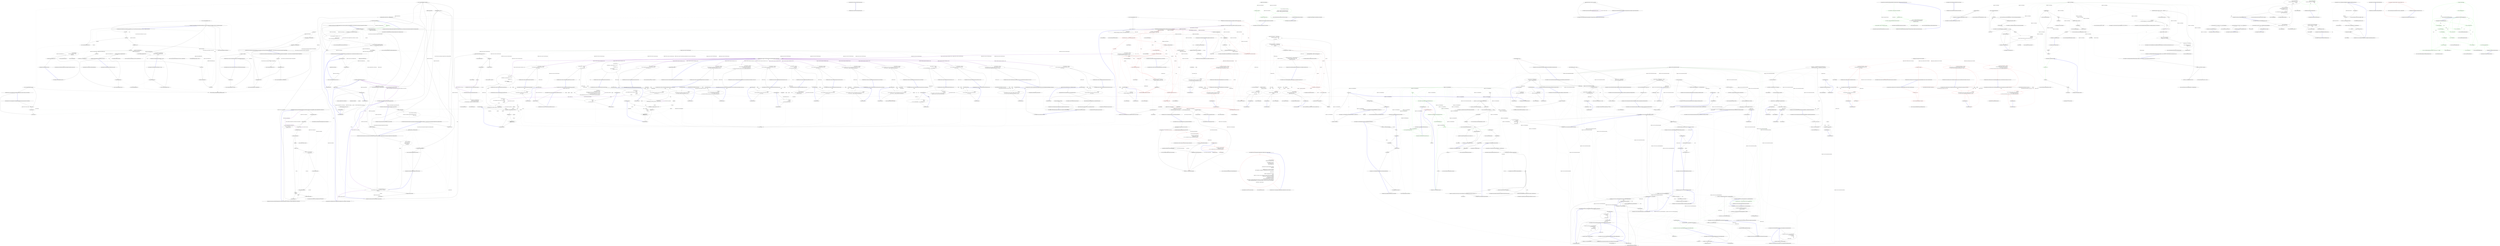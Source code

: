 digraph  {
n144 [label="HangFire.SqlServer.SqlServerWriteOnlyTransaction", span=""];
n145 [label=string, span=""];
n146 [label="System.TimeSpan", span=""];
n147 [label=string, span=""];
n148 [label=string, span=""];
n149 [label=string, span=""];
n150 [label="System.Collections.Generic.IDictionary<string, string>", span=""];
n151 [label=string, span=""];
n152 [label="System.Collections.Generic.IDictionary<string, string>", span=""];
n153 [label=string, span=""];
n154 [label=string, span=""];
n155 [label=enqueueJobSql, span=""];
n156 [label=string, span=""];
n157 [label=string, span=""];
n158 [label="System.TimeSpan", span=""];
n159 [label=string, span=""];
n160 [label=string, span=""];
n161 [label="System.TimeSpan", span=""];
n162 [label=string, span=""];
n163 [label=string, span=""];
n164 [label=double, span=""];
n165 [label=addSql, span=""];
n166 [label=string, span=""];
n167 [label=string, span=""];
n168 [label=string, span=""];
n169 [label=string, span=""];
n170 [label=string, span=""];
n171 [label=string, span=""];
n172 [label=int, span=""];
n173 [label=int, span=""];
n174 [label=trimSql, span=""];
n175 [label=string, span=""];
n176 [label=updateSql, span=""];
n177 [label=insertSql, span=""];
n178 [label=string, span=""];
n179 [label=updateSql, span=""];
n180 [label=insertSql, span=""];
n181 [label=string, span=""];
n182 [label="System.TimeSpan", span=""];
n0 [cluster="HangFire.SqlServer.SqlServerWriteOnlyTransaction.SqlServerWriteOnlyTransaction(SqlConnection)", label="Entry HangFire.SqlServer.SqlServerWriteOnlyTransaction.SqlServerWriteOnlyTransaction(SqlConnection)", span="17-17"];
n1 [cluster="HangFire.SqlServer.SqlServerWriteOnlyTransaction.SqlServerWriteOnlyTransaction(SqlConnection)", label="connection == null", span="19-19"];
n3 [cluster="HangFire.SqlServer.SqlServerWriteOnlyTransaction.SqlServerWriteOnlyTransaction(SqlConnection)", label="_connection = connection", span="21-21"];
n2 [cluster="HangFire.SqlServer.SqlServerWriteOnlyTransaction.SqlServerWriteOnlyTransaction(SqlConnection)", label="throw new ArgumentNullException(''connection'');", span="19-19"];
n4 [cluster="HangFire.SqlServer.SqlServerWriteOnlyTransaction.SqlServerWriteOnlyTransaction(SqlConnection)", label="Exit HangFire.SqlServer.SqlServerWriteOnlyTransaction.SqlServerWriteOnlyTransaction(SqlConnection)", span="17-17"];
n5 [cluster="System.ArgumentNullException.ArgumentNullException(string)", label="Entry System.ArgumentNullException.ArgumentNullException(string)", span="0-0"];
n6 [cluster="HangFire.SqlServer.SqlServerWriteOnlyTransaction.Dispose()", label="Entry HangFire.SqlServer.SqlServerWriteOnlyTransaction.Dispose()", span="24-24"];
n7 [cluster="HangFire.SqlServer.SqlServerWriteOnlyTransaction.Dispose()", label="Exit HangFire.SqlServer.SqlServerWriteOnlyTransaction.Dispose()", span="24-24"];
n8 [cluster="HangFire.SqlServer.SqlServerWriteOnlyTransaction.Commit()", label="Entry HangFire.SqlServer.SqlServerWriteOnlyTransaction.Commit()", span="28-28"];
n9 [cluster="HangFire.SqlServer.SqlServerWriteOnlyTransaction.Commit()", label="var transaction = new TransactionScope(\r\n                TransactionScopeOption.RequiresNew,\r\n                new TransactionOptions { IsolationLevel = IsolationLevel.Serializable })", span="30-32"];
n10 [cluster="HangFire.SqlServer.SqlServerWriteOnlyTransaction.Commit()", label="_connection.EnlistTransaction(Transaction.Current)", span="34-34"];
n16 [cluster="TransactionScope.cstr", label="Entry TransactionScope.cstr", span=""];
n17 [cluster="TransactionOptions.cstr", label="Entry TransactionOptions.cstr", span=""];
n13 [cluster="HangFire.SqlServer.SqlServerWriteOnlyTransaction.Commit()", label="transaction.Complete()", span="41-41"];
n11 [cluster="HangFire.SqlServer.SqlServerWriteOnlyTransaction.Commit()", label=_commandQueue, span="36-36"];
n18 [cluster="Unk.EnlistTransaction", label="Entry Unk.EnlistTransaction", span=""];
n12 [cluster="HangFire.SqlServer.SqlServerWriteOnlyTransaction.Commit()", label="command(_connection)", span="38-38"];
n19 [cluster="System.Action<T>.Invoke(T)", label="Entry System.Action<T>.Invoke(T)", span="0-0"];
n14 [cluster="HangFire.SqlServer.SqlServerWriteOnlyTransaction.Commit()", label="return true;", span="44-44"];
n20 [cluster="Unk.Complete", label="Entry Unk.Complete", span=""];
n15 [cluster="HangFire.SqlServer.SqlServerWriteOnlyTransaction.Commit()", label="Exit HangFire.SqlServer.SqlServerWriteOnlyTransaction.Commit()", span="28-28"];
n21 [cluster="HangFire.SqlServer.SqlServerWriteOnlyTransaction.ExpireJob(string, System.TimeSpan)", label="Entry HangFire.SqlServer.SqlServerWriteOnlyTransaction.ExpireJob(string, System.TimeSpan)", span="47-47"];
n22 [cluster="HangFire.SqlServer.SqlServerWriteOnlyTransaction.ExpireJob(string, System.TimeSpan)", label="QueueCommand(x => x.Execute(\r\n                @''update HangFire.Job set ExpireAt = @expireAt where Id = @id'',\r\n                new { expireAt = DateTime.UtcNow.Add(expireIn), id = jobId }))", span="49-51"];
n26 [cluster="lambda expression", label="x.Execute(\r\n                @''update HangFire.Job set ExpireAt = @expireAt where Id = @id'',\r\n                new { expireAt = DateTime.UtcNow.Add(expireIn), id = jobId })", span="49-51"];
n23 [cluster="HangFire.SqlServer.SqlServerWriteOnlyTransaction.ExpireJob(string, System.TimeSpan)", label="Exit HangFire.SqlServer.SqlServerWriteOnlyTransaction.ExpireJob(string, System.TimeSpan)", span="47-47"];
n24 [cluster="HangFire.SqlServer.SqlServerWriteOnlyTransaction.QueueCommand(System.Action<SqlConnection>)", label="Entry HangFire.SqlServer.SqlServerWriteOnlyTransaction.QueueCommand(System.Action<SqlConnection>)", span="218-218"];
n25 [cluster="lambda expression", label="Entry lambda expression", span="49-51"];
n27 [cluster="lambda expression", label="Exit lambda expression", span="49-51"];
n28 [cluster="System.DateTime.Add(System.TimeSpan)", label="Entry System.DateTime.Add(System.TimeSpan)", span="0-0"];
n29 [cluster="Unk.Execute", label="Entry Unk.Execute", span=""];
n30 [cluster="HangFire.SqlServer.SqlServerWriteOnlyTransaction.PersistJob(string)", label="Entry HangFire.SqlServer.SqlServerWriteOnlyTransaction.PersistJob(string)", span="54-54"];
n31 [cluster="HangFire.SqlServer.SqlServerWriteOnlyTransaction.PersistJob(string)", label="QueueCommand(x => x.Execute(\r\n                @''update HangFire.Job set ExpireAt = NULL where Id = @id'',\r\n                new { id = jobId }))", span="56-58"];
n34 [cluster="lambda expression", label="x.Execute(\r\n                @''update HangFire.Job set ExpireAt = NULL where Id = @id'',\r\n                new { id = jobId })", span="56-58"];
n32 [cluster="HangFire.SqlServer.SqlServerWriteOnlyTransaction.PersistJob(string)", label="Exit HangFire.SqlServer.SqlServerWriteOnlyTransaction.PersistJob(string)", span="54-54"];
n33 [cluster="lambda expression", label="Entry lambda expression", span="56-58"];
n35 [cluster="lambda expression", label="Exit lambda expression", span="56-58"];
n36 [cluster="HangFire.SqlServer.SqlServerWriteOnlyTransaction.SetJobState(string, string, System.Collections.Generic.IDictionary<string, string>)", label="Entry HangFire.SqlServer.SqlServerWriteOnlyTransaction.SetJobState(string, string, System.Collections.Generic.IDictionary<string, string>)", span="61-61"];
n37 [cluster="HangFire.SqlServer.SqlServerWriteOnlyTransaction.SetJobState(string, string, System.Collections.Generic.IDictionary<string, string>)", label="QueueCommand(x => x.Execute(\r\n                @''update HangFire.Job set State = @name, StateData = @data where Id = @id'',\r\n                new { name = state, data = JobHelper.ToJson(stateProperties), id = jobId }))", span="63-65"];
n40 [cluster="lambda expression", label="x.Execute(\r\n                @''update HangFire.Job set State = @name, StateData = @data where Id = @id'',\r\n                new { name = state, data = JobHelper.ToJson(stateProperties), id = jobId })", span="63-65"];
n38 [cluster="HangFire.SqlServer.SqlServerWriteOnlyTransaction.SetJobState(string, string, System.Collections.Generic.IDictionary<string, string>)", label="Exit HangFire.SqlServer.SqlServerWriteOnlyTransaction.SetJobState(string, string, System.Collections.Generic.IDictionary<string, string>)", span="61-61"];
n39 [cluster="lambda expression", label="Entry lambda expression", span="63-65"];
n41 [cluster="lambda expression", label="Exit lambda expression", span="63-65"];
n42 [cluster="HangFire.Common.JobHelper.ToJson(object)", label="Entry HangFire.Common.JobHelper.ToJson(object)", span="23-23"];
n43 [cluster="HangFire.SqlServer.SqlServerWriteOnlyTransaction.AppendJobHistory(string, System.Collections.Generic.IDictionary<string, string>)", label="Entry HangFire.SqlServer.SqlServerWriteOnlyTransaction.AppendJobHistory(string, System.Collections.Generic.IDictionary<string, string>)", span="68-68"];
n44 [cluster="HangFire.SqlServer.SqlServerWriteOnlyTransaction.AppendJobHistory(string, System.Collections.Generic.IDictionary<string, string>)", label="QueueCommand(x => x.Execute(\r\n                @''insert into HangFire.JobHistory (JobId, CreatedAt, Data) ''\r\n                + @''values (@jobId, @createdAt, @data)'',\r\n                new { jobId = jobId, createdAt = DateTime.UtcNow, data = JobHelper.ToJson(properties) }))", span="70-73"];
n47 [cluster="lambda expression", label="x.Execute(\r\n                @''insert into HangFire.JobHistory (JobId, CreatedAt, Data) ''\r\n                + @''values (@jobId, @createdAt, @data)'',\r\n                new { jobId = jobId, createdAt = DateTime.UtcNow, data = JobHelper.ToJson(properties) })", span="70-73"];
n45 [cluster="HangFire.SqlServer.SqlServerWriteOnlyTransaction.AppendJobHistory(string, System.Collections.Generic.IDictionary<string, string>)", label="Exit HangFire.SqlServer.SqlServerWriteOnlyTransaction.AppendJobHistory(string, System.Collections.Generic.IDictionary<string, string>)", span="68-68"];
n46 [cluster="lambda expression", label="Entry lambda expression", span="70-73"];
n48 [cluster="lambda expression", label="Exit lambda expression", span="70-73"];
n49 [cluster="HangFire.SqlServer.SqlServerWriteOnlyTransaction.AddToQueue(string, string)", label="Entry HangFire.SqlServer.SqlServerWriteOnlyTransaction.AddToQueue(string, string)", span="76-76"];
n50 [cluster="HangFire.SqlServer.SqlServerWriteOnlyTransaction.AddToQueue(string, string)", label="string enqueueJobSql = @''\r\ninsert into HangFire.JobQueue (JobId, Queue)\r\nvalues (@jobId, @queue)''", span="78-80"];
n51 [cluster="HangFire.SqlServer.SqlServerWriteOnlyTransaction.AddToQueue(string, string)", label="QueueCommand(x => x.Execute(\r\n                enqueueJobSql,\r\n                new { jobId = jobId, queue = queue }))", span="82-84"];
n54 [cluster="lambda expression", label="x.Execute(\r\n                enqueueJobSql,\r\n                new { jobId = jobId, queue = queue })", span="82-84"];
n52 [cluster="HangFire.SqlServer.SqlServerWriteOnlyTransaction.AddToQueue(string, string)", label="Exit HangFire.SqlServer.SqlServerWriteOnlyTransaction.AddToQueue(string, string)", span="76-76"];
n53 [cluster="lambda expression", label="Entry lambda expression", span="82-84"];
n55 [cluster="lambda expression", label="Exit lambda expression", span="82-84"];
n56 [cluster="HangFire.SqlServer.SqlServerWriteOnlyTransaction.IncrementCounter(string)", label="Entry HangFire.SqlServer.SqlServerWriteOnlyTransaction.IncrementCounter(string)", span="87-87"];
n57 [cluster="HangFire.SqlServer.SqlServerWriteOnlyTransaction.IncrementCounter(string)", label="QueueCommand(x => x.Execute(\r\n                @''insert into HangFire.Counter ([Key], [Value]) values (@key, @value)'',\r\n                new { key, value = +1 }))", span="89-91"];
n60 [cluster="lambda expression", label="x.Execute(\r\n                @''insert into HangFire.Counter ([Key], [Value]) values (@key, @value)'',\r\n                new { key, value = +1 })", span="89-91"];
n58 [cluster="HangFire.SqlServer.SqlServerWriteOnlyTransaction.IncrementCounter(string)", label="Exit HangFire.SqlServer.SqlServerWriteOnlyTransaction.IncrementCounter(string)", span="87-87"];
n59 [cluster="lambda expression", label="Entry lambda expression", span="89-91"];
n61 [cluster="lambda expression", label="Exit lambda expression", span="89-91"];
n62 [cluster="HangFire.SqlServer.SqlServerWriteOnlyTransaction.IncrementCounter(string, System.TimeSpan)", label="Entry HangFire.SqlServer.SqlServerWriteOnlyTransaction.IncrementCounter(string, System.TimeSpan)", span="94-94"];
n63 [cluster="HangFire.SqlServer.SqlServerWriteOnlyTransaction.IncrementCounter(string, System.TimeSpan)", label="QueueCommand(x => x.Execute(\r\n                @''insert into HangFire.Counter ([Key], [Value], [ExpireAt]) values (@key, @value, @expireAt)'',\r\n                new { key, value = +1, expireAt = DateTime.UtcNow.Add(expireIn) }))", span="96-98"];
n66 [cluster="lambda expression", label="x.Execute(\r\n                @''insert into HangFire.Counter ([Key], [Value], [ExpireAt]) values (@key, @value, @expireAt)'',\r\n                new { key, value = +1, expireAt = DateTime.UtcNow.Add(expireIn) })", span="96-98"];
n64 [cluster="HangFire.SqlServer.SqlServerWriteOnlyTransaction.IncrementCounter(string, System.TimeSpan)", label="Exit HangFire.SqlServer.SqlServerWriteOnlyTransaction.IncrementCounter(string, System.TimeSpan)", span="94-94"];
n65 [cluster="lambda expression", label="Entry lambda expression", span="96-98"];
n67 [cluster="lambda expression", label="Exit lambda expression", span="96-98"];
n68 [cluster="HangFire.SqlServer.SqlServerWriteOnlyTransaction.DecrementCounter(string)", label="Entry HangFire.SqlServer.SqlServerWriteOnlyTransaction.DecrementCounter(string)", span="101-101"];
n69 [cluster="HangFire.SqlServer.SqlServerWriteOnlyTransaction.DecrementCounter(string)", label="QueueCommand(x => x.Execute(\r\n                @''insert into HangFire.Counter ([Key], [Value]) values (@key, @value)'',\r\n                new { key, value = -1 }))", span="103-105"];
n72 [cluster="lambda expression", label="x.Execute(\r\n                @''insert into HangFire.Counter ([Key], [Value]) values (@key, @value)'',\r\n                new { key, value = -1 })", span="103-105"];
n70 [cluster="HangFire.SqlServer.SqlServerWriteOnlyTransaction.DecrementCounter(string)", label="Exit HangFire.SqlServer.SqlServerWriteOnlyTransaction.DecrementCounter(string)", span="101-101"];
n71 [cluster="lambda expression", label="Entry lambda expression", span="103-105"];
n73 [cluster="lambda expression", label="Exit lambda expression", span="103-105"];
n74 [cluster="HangFire.SqlServer.SqlServerWriteOnlyTransaction.DecrementCounter(string, System.TimeSpan)", label="Entry HangFire.SqlServer.SqlServerWriteOnlyTransaction.DecrementCounter(string, System.TimeSpan)", span="108-108"];
n75 [cluster="HangFire.SqlServer.SqlServerWriteOnlyTransaction.DecrementCounter(string, System.TimeSpan)", label="QueueCommand(x => x.Execute(\r\n                @''insert into HangFire.Counter ([Key], [Value], [ExpireAt]) values (@key, @value, @expireAt)'',\r\n                new { key, value = -1, expireAt = DateTime.UtcNow.Add(expireIn) }))", span="110-112"];
n78 [cluster="lambda expression", label="x.Execute(\r\n                @''insert into HangFire.Counter ([Key], [Value], [ExpireAt]) values (@key, @value, @expireAt)'',\r\n                new { key, value = -1, expireAt = DateTime.UtcNow.Add(expireIn) })", span="110-112"];
n76 [cluster="HangFire.SqlServer.SqlServerWriteOnlyTransaction.DecrementCounter(string, System.TimeSpan)", label="Exit HangFire.SqlServer.SqlServerWriteOnlyTransaction.DecrementCounter(string, System.TimeSpan)", span="108-108"];
n77 [cluster="lambda expression", label="Entry lambda expression", span="110-112"];
n79 [cluster="lambda expression", label="Exit lambda expression", span="110-112"];
n80 [cluster="HangFire.SqlServer.SqlServerWriteOnlyTransaction.AddToSet(string, string)", label="Entry HangFire.SqlServer.SqlServerWriteOnlyTransaction.AddToSet(string, string)", span="115-115"];
n81 [cluster="HangFire.SqlServer.SqlServerWriteOnlyTransaction.AddToSet(string, string)", label="AddToSet(key, value, 0.0)", span="117-117"];
n82 [cluster="HangFire.SqlServer.SqlServerWriteOnlyTransaction.AddToSet(string, string)", label="Exit HangFire.SqlServer.SqlServerWriteOnlyTransaction.AddToSet(string, string)", span="115-115"];
n83 [cluster="HangFire.SqlServer.SqlServerWriteOnlyTransaction.AddToSet(string, string, double)", label="Entry HangFire.SqlServer.SqlServerWriteOnlyTransaction.AddToSet(string, string, double)", span="120-120"];
n84 [cluster="HangFire.SqlServer.SqlServerWriteOnlyTransaction.AddToSet(string, string, double)", label="string addSql = @''\r\nmerge HangFire.[Set] as Target\r\nusing (VALUES (@key, @value, @score)) as Source ([Key], Value, Score)\r\non Target.[Key] = Source.[Key] and Target.Value = Source.Value\r\nwhen matched then update set Score = Source.Score\r\nwhen not matched then insert ([Key], Value, Score) values (Source.[Key], Source.Value, Source.Score);''", span="122-127"];
n85 [cluster="HangFire.SqlServer.SqlServerWriteOnlyTransaction.AddToSet(string, string, double)", label="QueueCommand(x => x.Execute(\r\n                addSql,\r\n                new { key, value, score }))", span="129-131"];
n88 [cluster="lambda expression", label="x.Execute(\r\n                addSql,\r\n                new { key, value, score })", span="129-131"];
n86 [cluster="HangFire.SqlServer.SqlServerWriteOnlyTransaction.AddToSet(string, string, double)", label="Exit HangFire.SqlServer.SqlServerWriteOnlyTransaction.AddToSet(string, string, double)", span="120-120"];
n87 [cluster="lambda expression", label="Entry lambda expression", span="129-131"];
n89 [cluster="lambda expression", label="Exit lambda expression", span="129-131"];
n90 [cluster="HangFire.SqlServer.SqlServerWriteOnlyTransaction.RemoveFromSet(string, string)", label="Entry HangFire.SqlServer.SqlServerWriteOnlyTransaction.RemoveFromSet(string, string)", span="134-134"];
n91 [cluster="HangFire.SqlServer.SqlServerWriteOnlyTransaction.RemoveFromSet(string, string)", label="QueueCommand(x => x.Execute(\r\n                @''delete from HangFire.[Set] where [Key] = @key and Value = @value'',\r\n                new { key, value }))", span="136-138"];
n94 [cluster="lambda expression", label="x.Execute(\r\n                @''delete from HangFire.[Set] where [Key] = @key and Value = @value'',\r\n                new { key, value })", span="136-138"];
n92 [cluster="HangFire.SqlServer.SqlServerWriteOnlyTransaction.RemoveFromSet(string, string)", label="Exit HangFire.SqlServer.SqlServerWriteOnlyTransaction.RemoveFromSet(string, string)", span="134-134"];
n93 [cluster="lambda expression", label="Entry lambda expression", span="136-138"];
n95 [cluster="lambda expression", label="Exit lambda expression", span="136-138"];
n96 [cluster="HangFire.SqlServer.SqlServerWriteOnlyTransaction.InsertToList(string, string)", label="Entry HangFire.SqlServer.SqlServerWriteOnlyTransaction.InsertToList(string, string)", span="141-141"];
n97 [cluster="HangFire.SqlServer.SqlServerWriteOnlyTransaction.InsertToList(string, string)", label="QueueCommand(x => x.Execute(\r\n                @''insert into HangFire.List ([Key], Value) values (@key, @value)'',\r\n                new { key, value }))", span="143-145"];
n100 [cluster="lambda expression", label="x.Execute(\r\n                @''insert into HangFire.List ([Key], Value) values (@key, @value)'',\r\n                new { key, value })", span="143-145"];
n98 [cluster="HangFire.SqlServer.SqlServerWriteOnlyTransaction.InsertToList(string, string)", label="Exit HangFire.SqlServer.SqlServerWriteOnlyTransaction.InsertToList(string, string)", span="141-141"];
n99 [cluster="lambda expression", label="Entry lambda expression", span="143-145"];
n101 [cluster="lambda expression", label="Exit lambda expression", span="143-145"];
n102 [cluster="HangFire.SqlServer.SqlServerWriteOnlyTransaction.RemoveFromList(string, string)", label="Entry HangFire.SqlServer.SqlServerWriteOnlyTransaction.RemoveFromList(string, string)", span="148-148"];
n103 [cluster="HangFire.SqlServer.SqlServerWriteOnlyTransaction.RemoveFromList(string, string)", label="QueueCommand(x => x.Execute(\r\n                @''delete from HangFire.List where [Key] = @key and Value = @value'',\r\n                new { key, value }))", span="150-152"];
n106 [cluster="lambda expression", label="x.Execute(\r\n                @''delete from HangFire.List where [Key] = @key and Value = @value'',\r\n                new { key, value })", span="150-152"];
n104 [cluster="HangFire.SqlServer.SqlServerWriteOnlyTransaction.RemoveFromList(string, string)", label="Exit HangFire.SqlServer.SqlServerWriteOnlyTransaction.RemoveFromList(string, string)", span="148-148"];
n105 [cluster="lambda expression", label="Entry lambda expression", span="150-152"];
n107 [cluster="lambda expression", label="Exit lambda expression", span="150-152"];
n108 [cluster="HangFire.SqlServer.SqlServerWriteOnlyTransaction.TrimList(string, int, int)", label="Entry HangFire.SqlServer.SqlServerWriteOnlyTransaction.TrimList(string, int, int)", span="155-155"];
n109 [cluster="HangFire.SqlServer.SqlServerWriteOnlyTransaction.TrimList(string, int, int)", label="string trimSql = @''\r\nwith cte as (\r\nselect row_number() over (order by Id desc) as row_num from HangFire.List)\r\ndelete from cte where row_num not between @start and @end''", span="157-160"];
n110 [cluster="HangFire.SqlServer.SqlServerWriteOnlyTransaction.TrimList(string, int, int)", label="QueueCommand(x => x.Execute(\r\n                trimSql,\r\n                new { start = keepStartingFrom + 1, end = keepEndingAt + 1 }))", span="162-164"];
n113 [cluster="lambda expression", label="x.Execute(\r\n                trimSql,\r\n                new { start = keepStartingFrom + 1, end = keepEndingAt + 1 })", span="162-164"];
n111 [cluster="HangFire.SqlServer.SqlServerWriteOnlyTransaction.TrimList(string, int, int)", label="Exit HangFire.SqlServer.SqlServerWriteOnlyTransaction.TrimList(string, int, int)", span="155-155"];
n112 [cluster="lambda expression", label="Entry lambda expression", span="162-164"];
n114 [cluster="lambda expression", label="Exit lambda expression", span="162-164"];
n115 [cluster="HangFire.SqlServer.SqlServerWriteOnlyTransaction.IncrementValue(string)", label="Entry HangFire.SqlServer.SqlServerWriteOnlyTransaction.IncrementValue(string)", span="167-167"];
n116 [cluster="HangFire.SqlServer.SqlServerWriteOnlyTransaction.IncrementValue(string)", label="string insertSql = @''\r\nbegin try \r\n    insert into HangFire.Value ([Key], IntValue) values (@key, 0)\r\nend try\r\nbegin catch\r\nend catch''", span="169-174"];
n118 [cluster="HangFire.SqlServer.SqlServerWriteOnlyTransaction.IncrementValue(string)", label="QueueCommand(x =>\r\n            {\r\n                var affectedRows = x.Execute(updateSql, new { key });\r\n\r\n                if (affectedRows == 0)\r\n                {\r\n                    x.Execute(insertSql + ''\n'' + updateSql, new { key });\r\n                }\r\n            })", span="178-186"];
n121 [cluster="lambda expression", label="var affectedRows = x.Execute(updateSql, new { key })", span="180-180"];
n123 [cluster="lambda expression", label="x.Execute(insertSql + ''\n'' + updateSql, new { key })", span="184-184"];
n117 [cluster="HangFire.SqlServer.SqlServerWriteOnlyTransaction.IncrementValue(string)", label="string updateSql = @''\r\nupdate HangFire.Value set IntValue = IntValue + 1 where [Key] = @key''", span="175-176"];
n119 [cluster="HangFire.SqlServer.SqlServerWriteOnlyTransaction.IncrementValue(string)", label="Exit HangFire.SqlServer.SqlServerWriteOnlyTransaction.IncrementValue(string)", span="167-167"];
n120 [cluster="lambda expression", label="Entry lambda expression", span="178-186"];
n122 [cluster="lambda expression", label="affectedRows == 0", span="182-182"];
n124 [cluster="lambda expression", label="Exit lambda expression", span="178-186"];
n125 [cluster="HangFire.SqlServer.SqlServerWriteOnlyTransaction.DecrementValue(string)", label="Entry HangFire.SqlServer.SqlServerWriteOnlyTransaction.DecrementValue(string)", span="189-189"];
n126 [cluster="HangFire.SqlServer.SqlServerWriteOnlyTransaction.DecrementValue(string)", label="string insertSql = @''\r\nbegin try \r\n    insert into HangFire.Value ([Key], IntValue) values (@key, 0)\r\nend try\r\nbegin catch\r\nend catch''", span="191-196"];
n128 [cluster="HangFire.SqlServer.SqlServerWriteOnlyTransaction.DecrementValue(string)", label="QueueCommand(x =>\r\n            {\r\n                var affectedRows = x.Execute(updateSql, new { key });\r\n\r\n                if (affectedRows == 0)\r\n                {\r\n                    x.Execute(insertSql + ''\n'' + updateSql, new { key });\r\n                }\r\n            })", span="200-208"];
n131 [cluster="lambda expression", label="var affectedRows = x.Execute(updateSql, new { key })", span="202-202"];
n133 [cluster="lambda expression", label="x.Execute(insertSql + ''\n'' + updateSql, new { key })", span="206-206"];
n127 [cluster="HangFire.SqlServer.SqlServerWriteOnlyTransaction.DecrementValue(string)", label="string updateSql = @''\r\nupdate HangFire.Value set IntValue = IntValue - 1 where [Key] = @key''", span="197-198"];
n129 [cluster="HangFire.SqlServer.SqlServerWriteOnlyTransaction.DecrementValue(string)", label="Exit HangFire.SqlServer.SqlServerWriteOnlyTransaction.DecrementValue(string)", span="189-189"];
n130 [cluster="lambda expression", label="Entry lambda expression", span="200-208"];
n132 [cluster="lambda expression", label="affectedRows == 0", span="204-204"];
n134 [cluster="lambda expression", label="Exit lambda expression", span="200-208"];
n135 [cluster="HangFire.SqlServer.SqlServerWriteOnlyTransaction.ExpireValue(string, System.TimeSpan)", label="Entry HangFire.SqlServer.SqlServerWriteOnlyTransaction.ExpireValue(string, System.TimeSpan)", span="211-211"];
n136 [cluster="HangFire.SqlServer.SqlServerWriteOnlyTransaction.ExpireValue(string, System.TimeSpan)", label="QueueCommand(x => x.Execute(\r\n                @''update HangFire.Value set ExpireAt = @expireAt where [Key] = @key'',\r\n                new { expireAt = DateTime.UtcNow.Add(expireIn), key = key }))", span="213-215"];
n139 [cluster="lambda expression", label="x.Execute(\r\n                @''update HangFire.Value set ExpireAt = @expireAt where [Key] = @key'',\r\n                new { expireAt = DateTime.UtcNow.Add(expireIn), key = key })", span="213-215"];
n137 [cluster="HangFire.SqlServer.SqlServerWriteOnlyTransaction.ExpireValue(string, System.TimeSpan)", label="Exit HangFire.SqlServer.SqlServerWriteOnlyTransaction.ExpireValue(string, System.TimeSpan)", span="211-211"];
n138 [cluster="lambda expression", label="Entry lambda expression", span="213-215"];
n140 [cluster="lambda expression", label="Exit lambda expression", span="213-215"];
n141 [cluster="HangFire.SqlServer.SqlServerWriteOnlyTransaction.QueueCommand(System.Action<SqlConnection>)", label="_commandQueue.Enqueue(action)", span="220-220"];
n142 [cluster="HangFire.SqlServer.SqlServerWriteOnlyTransaction.QueueCommand(System.Action<SqlConnection>)", label="Exit HangFire.SqlServer.SqlServerWriteOnlyTransaction.QueueCommand(System.Action<SqlConnection>)", span="218-218"];
n143 [cluster="System.Collections.Generic.Queue<T>.Enqueue(T)", label="Entry System.Collections.Generic.Queue<T>.Enqueue(T)", span="0-0"];
m1_0 [cluster="HangFire.Client.ClientJobDescriptor.ClientJobDescriptor(IRedisClient, string, System.Collections.Generic.IDictionary<string, string>, HangFire.States.JobState)", file="ClientJobDescriptor.cs", label="Entry HangFire.Client.ClientJobDescriptor.ClientJobDescriptor(IRedisClient, string, System.Collections.Generic.IDictionary<string, string>, HangFire.States.JobState)", span="15-15"];
m1_1 [cluster="HangFire.Client.ClientJobDescriptor.ClientJobDescriptor(IRedisClient, string, System.Collections.Generic.IDictionary<string, string>, HangFire.States.JobState)", file="ClientJobDescriptor.cs", label="redis == null", span="21-21"];
m1_3 [cluster="HangFire.Client.ClientJobDescriptor.ClientJobDescriptor(IRedisClient, string, System.Collections.Generic.IDictionary<string, string>, HangFire.States.JobState)", file="ClientJobDescriptor.cs", label="jobId == null", span="22-22"];
m1_5 [cluster="HangFire.Client.ClientJobDescriptor.ClientJobDescriptor(IRedisClient, string, System.Collections.Generic.IDictionary<string, string>, HangFire.States.JobState)", file="ClientJobDescriptor.cs", label="jobParameters == null", span="23-23"];
m1_7 [cluster="HangFire.Client.ClientJobDescriptor.ClientJobDescriptor(IRedisClient, string, System.Collections.Generic.IDictionary<string, string>, HangFire.States.JobState)", file="ClientJobDescriptor.cs", label="state == null", span="24-24"];
m1_9 [cluster="HangFire.Client.ClientJobDescriptor.ClientJobDescriptor(IRedisClient, string, System.Collections.Generic.IDictionary<string, string>, HangFire.States.JobState)", file="ClientJobDescriptor.cs", label="_redis = redis", span="26-26"];
m1_10 [cluster="HangFire.Client.ClientJobDescriptor.ClientJobDescriptor(IRedisClient, string, System.Collections.Generic.IDictionary<string, string>, HangFire.States.JobState)", file="ClientJobDescriptor.cs", label="_stateMachine = new StateMachine(redis)", span="27-27"];
m1_11 [cluster="HangFire.Client.ClientJobDescriptor.ClientJobDescriptor(IRedisClient, string, System.Collections.Generic.IDictionary<string, string>, HangFire.States.JobState)", file="ClientJobDescriptor.cs", label="_state = state", span="29-29"];
m1_12 [cluster="HangFire.Client.ClientJobDescriptor.ClientJobDescriptor(IRedisClient, string, System.Collections.Generic.IDictionary<string, string>, HangFire.States.JobState)", file="ClientJobDescriptor.cs", label="_jobParameters = jobParameters", span="30-30"];
m1_13 [cluster="HangFire.Client.ClientJobDescriptor.ClientJobDescriptor(IRedisClient, string, System.Collections.Generic.IDictionary<string, string>, HangFire.States.JobState)", file="ClientJobDescriptor.cs", label="JobId = jobId", span="31-31"];
m1_2 [cluster="HangFire.Client.ClientJobDescriptor.ClientJobDescriptor(IRedisClient, string, System.Collections.Generic.IDictionary<string, string>, HangFire.States.JobState)", file="ClientJobDescriptor.cs", label="throw new ArgumentNullException(''redis'');", span="21-21"];
m1_4 [cluster="HangFire.Client.ClientJobDescriptor.ClientJobDescriptor(IRedisClient, string, System.Collections.Generic.IDictionary<string, string>, HangFire.States.JobState)", file="ClientJobDescriptor.cs", label="throw new ArgumentNullException(''jobId'');", span="22-22"];
m1_6 [cluster="HangFire.Client.ClientJobDescriptor.ClientJobDescriptor(IRedisClient, string, System.Collections.Generic.IDictionary<string, string>, HangFire.States.JobState)", file="ClientJobDescriptor.cs", label="throw new ArgumentNullException(''jobParameters'');", span="23-23"];
m1_8 [cluster="HangFire.Client.ClientJobDescriptor.ClientJobDescriptor(IRedisClient, string, System.Collections.Generic.IDictionary<string, string>, HangFire.States.JobState)", file="ClientJobDescriptor.cs", label="throw new ArgumentNullException(''state'');", span="24-24"];
m1_14 [cluster="HangFire.Client.ClientJobDescriptor.ClientJobDescriptor(IRedisClient, string, System.Collections.Generic.IDictionary<string, string>, HangFire.States.JobState)", file="ClientJobDescriptor.cs", label="Exit HangFire.Client.ClientJobDescriptor.ClientJobDescriptor(IRedisClient, string, System.Collections.Generic.IDictionary<string, string>, HangFire.States.JobState)", span="15-15"];
m1_31 [cluster="HangFire.JobHelper.FromJson<T>(string)", file="ClientJobDescriptor.cs", label="Entry HangFire.JobHelper.FromJson<T>(string)", span="37-37"];
m1_25 [cluster="HangFire.Client.ClientJobDescriptor.GetParameter<T>(string)", file="ClientJobDescriptor.cs", label="Entry HangFire.Client.ClientJobDescriptor.GetParameter<T>(string)", span="43-43"];
m1_26 [cluster="HangFire.Client.ClientJobDescriptor.GetParameter<T>(string)", file="ClientJobDescriptor.cs", label="String.IsNullOrEmpty(name)", span="45-45"];
m1_28 [cluster="HangFire.Client.ClientJobDescriptor.GetParameter<T>(string)", file="ClientJobDescriptor.cs", label="return _jobParameters.ContainsKey(name)\r\n                ? JobHelper.FromJson<T>(_jobParameters[name])\r\n                : default(T);", span="47-49"];
m1_27 [cluster="HangFire.Client.ClientJobDescriptor.GetParameter<T>(string)", file="ClientJobDescriptor.cs", label="throw new ArgumentNullException(''name'');", span="45-45"];
m1_29 [cluster="HangFire.Client.ClientJobDescriptor.GetParameter<T>(string)", file="ClientJobDescriptor.cs", label="Exit HangFire.Client.ClientJobDescriptor.GetParameter<T>(string)", span="43-43"];
m1_37 [cluster="Unk.SetRangeInHash", file="ClientJobDescriptor.cs", label="Entry Unk.SetRangeInHash", span=""];
m1_36 [cluster="string.Format(string, object)", file="ClientJobDescriptor.cs", label="Entry string.Format(string, object)", span="0-0"];
m1_22 [cluster="string.IsNullOrEmpty(string)", file="ClientJobDescriptor.cs", label="Entry string.IsNullOrEmpty(string)", span="0-0"];
m1_32 [cluster="HangFire.Client.ClientJobDescriptor.Create()", file="ClientJobDescriptor.cs", label="Entry HangFire.Client.ClientJobDescriptor.Create()", span="52-52"];
m1_33 [cluster="HangFire.Client.ClientJobDescriptor.Create()", file="ClientJobDescriptor.cs", label="_redis.SetRangeInHash(\r\n                String.Format(''hangfire:job:{0}'', JobId),\r\n                _jobParameters)", span="54-56"];
m1_34 [cluster="HangFire.Client.ClientJobDescriptor.Create()", file="ClientJobDescriptor.cs", label="_stateMachine.ChangeState(JobId, _state)", span="60-60"];
m1_35 [cluster="HangFire.Client.ClientJobDescriptor.Create()", file="ClientJobDescriptor.cs", label="Exit HangFire.Client.ClientJobDescriptor.Create()", span="52-52"];
m1_23 [cluster="HangFire.JobHelper.ToJson(object)", file="ClientJobDescriptor.cs", label="Entry HangFire.JobHelper.ToJson(object)", span="32-32"];
m1_38 [cluster="HangFire.States.StateMachine.ChangeState(string, HangFire.States.JobState, params string[])", file="ClientJobDescriptor.cs", label="Entry HangFire.States.StateMachine.ChangeState(string, HangFire.States.JobState, params string[])", span="58-58"];
m1_30 [cluster="System.Collections.Generic.IDictionary<TKey, TValue>.ContainsKey(TKey)", file="ClientJobDescriptor.cs", label="Entry System.Collections.Generic.IDictionary<TKey, TValue>.ContainsKey(TKey)", span="0-0"];
m1_24 [cluster="System.Collections.Generic.IDictionary<TKey, TValue>.Add(TKey, TValue)", file="ClientJobDescriptor.cs", label="Entry System.Collections.Generic.IDictionary<TKey, TValue>.Add(TKey, TValue)", span="0-0"];
m1_17 [cluster="HangFire.Client.ClientJobDescriptor.SetParameter(string, object)", file="ClientJobDescriptor.cs", label="Entry HangFire.Client.ClientJobDescriptor.SetParameter(string, object)", span="36-36"];
m1_18 [cluster="HangFire.Client.ClientJobDescriptor.SetParameter(string, object)", file="ClientJobDescriptor.cs", label="String.IsNullOrEmpty(name)", span="38-38"];
m1_20 [cluster="HangFire.Client.ClientJobDescriptor.SetParameter(string, object)", file="ClientJobDescriptor.cs", label="_jobParameters.Add(name, JobHelper.ToJson(value))", span="40-40"];
m1_19 [cluster="HangFire.Client.ClientJobDescriptor.SetParameter(string, object)", file="ClientJobDescriptor.cs", label="throw new ArgumentNullException(''name'');", span="38-38"];
m1_21 [cluster="HangFire.Client.ClientJobDescriptor.SetParameter(string, object)", file="ClientJobDescriptor.cs", label="Exit HangFire.Client.ClientJobDescriptor.SetParameter(string, object)", span="36-36"];
m1_16 [cluster="HangFire.States.StateMachine.StateMachine(IRedisClient)", file="ClientJobDescriptor.cs", label="Entry HangFire.States.StateMachine.StateMachine(IRedisClient)", span="36-36"];
m1_39 [file="ClientJobDescriptor.cs", label="HangFire.Client.ClientJobDescriptor", span=""];
m2_9 [cluster="System.Collections.Generic.Dictionary<TKey, TValue>.Dictionary()", file="ClientSteps.cs", label="Entry System.Collections.Generic.Dictionary<TKey, TValue>.Dictionary()", span="0-0"];
m2_2 [cluster="HangFire.States.ScheduledState.ScheduledState(System.DateTime)", file="ClientSteps.cs", label="Entry HangFire.States.ScheduledState.ScheduledState(System.DateTime)", span="32-32"];
m2_3 [cluster="HangFire.States.ScheduledState.ScheduledState(System.DateTime)", color=green, community=0, file="ClientSteps.cs", label="0: EnqueueAt = enqueueAt", span="34-34"];
m2_4 [cluster="HangFire.States.ScheduledState.ScheduledState(System.DateTime)", color=green, community=0, file="ClientSteps.cs", label="0: ScheduledAt = DateTime.UtcNow", span="35-35"];
m2_5 [cluster="HangFire.States.ScheduledState.ScheduledState(System.DateTime)", file="ClientSteps.cs", label="Exit HangFire.States.ScheduledState.ScheduledState(System.DateTime)", span="32-32"];
m2_25 [cluster="HangFire.Storage.IWriteOnlyTransaction.RemoveFromSet(string, string)", file="ClientSteps.cs", label="Entry HangFire.Storage.IWriteOnlyTransaction.RemoveFromSet(string, string)", span="43-43"];
m2_11 [cluster="HangFire.States.ScheduledState.Handler.Apply(HangFire.States.ApplyStateContext, HangFire.Storage.IWriteOnlyTransaction)", file="ClientSteps.cs", label="Entry HangFire.States.ScheduledState.Handler.Apply(HangFire.States.ApplyStateContext, HangFire.Storage.IWriteOnlyTransaction)", span="57-57"];
m2_12 [cluster="HangFire.States.ScheduledState.Handler.Apply(HangFire.States.ApplyStateContext, HangFire.Storage.IWriteOnlyTransaction)", color=green, community=0, file="ClientSteps.cs", label="0: var scheduledState = context.NewState as ScheduledState", span="59-59"];
m2_16 [cluster="HangFire.States.ScheduledState.Handler.Apply(HangFire.States.ApplyStateContext, HangFire.Storage.IWriteOnlyTransaction)", color=green, community=0, file="ClientSteps.cs", label="0: transaction.AddToSet(''schedule'', context.JobId, timestamp)", span="68-68"];
m2_13 [cluster="HangFire.States.ScheduledState.Handler.Apply(HangFire.States.ApplyStateContext, HangFire.Storage.IWriteOnlyTransaction)", color=green, community=0, file="ClientSteps.cs", label="0: scheduledState == null", span="60-60"];
m2_15 [cluster="HangFire.States.ScheduledState.Handler.Apply(HangFire.States.ApplyStateContext, HangFire.Storage.IWriteOnlyTransaction)", color=green, community=0, file="ClientSteps.cs", label="0: var timestamp = JobHelper.ToTimestamp(scheduledState.EnqueueAt)", span="67-67"];
m2_14 [cluster="HangFire.States.ScheduledState.Handler.Apply(HangFire.States.ApplyStateContext, HangFire.Storage.IWriteOnlyTransaction)", color=green, community=0, file="ClientSteps.cs", label="0: throw new InvalidOperationException(String.Format(\r\n                        ''`{0}` state handler can be registered only for the Scheduled state.'',\r\n                        typeof(Handler).FullName));", span="62-64"];
m2_17 [cluster="HangFire.States.ScheduledState.Handler.Apply(HangFire.States.ApplyStateContext, HangFire.Storage.IWriteOnlyTransaction)", file="ClientSteps.cs", label="Exit HangFire.States.ScheduledState.Handler.Apply(HangFire.States.ApplyStateContext, HangFire.Storage.IWriteOnlyTransaction)", span="57-57"];
m2_20 [cluster="HangFire.Common.JobHelper.ToTimestamp(System.DateTime)", file="ClientSteps.cs", label="Entry HangFire.Common.JobHelper.ToTimestamp(System.DateTime)", span="39-39"];
m2_0 [cluster="HangFire.States.ScheduledState.ScheduledState(System.TimeSpan)", file="ClientSteps.cs", label="Entry HangFire.States.ScheduledState.ScheduledState(System.TimeSpan)", span="27-27"];
m2_1 [cluster="HangFire.States.ScheduledState.ScheduledState(System.TimeSpan)", file="ClientSteps.cs", label="Exit HangFire.States.ScheduledState.ScheduledState(System.TimeSpan)", span="27-27"];
m2_6 [cluster="HangFire.States.ScheduledState.SerializeData()", file="ClientSteps.cs", label="Entry HangFire.States.ScheduledState.SerializeData()", span="46-46"];
m2_7 [cluster="HangFire.States.ScheduledState.SerializeData()", color=green, community=0, file="ClientSteps.cs", label="0: return new Dictionary<string, string>\r\n            {\r\n                { ''EnqueueAt'', JobHelper.SerializeDateTime(EnqueueAt) },\r\n                { ''ScheduledAt'', JobHelper.SerializeDateTime(ScheduledAt) }\r\n            };", span="48-52"];
m2_8 [cluster="HangFire.States.ScheduledState.SerializeData()", file="ClientSteps.cs", label="Exit HangFire.States.ScheduledState.SerializeData()", span="46-46"];
m2_22 [cluster="HangFire.States.ScheduledState.Handler.Unapply(HangFire.States.ApplyStateContext, HangFire.Storage.IWriteOnlyTransaction)", file="ClientSteps.cs", label="Entry HangFire.States.ScheduledState.Handler.Unapply(HangFire.States.ApplyStateContext, HangFire.Storage.IWriteOnlyTransaction)", span="71-71"];
m2_23 [cluster="HangFire.States.ScheduledState.Handler.Unapply(HangFire.States.ApplyStateContext, HangFire.Storage.IWriteOnlyTransaction)", file="ClientSteps.cs", label="transaction.RemoveFromSet(''schedule'', context.JobId)", span="73-73"];
m2_24 [cluster="HangFire.States.ScheduledState.Handler.Unapply(HangFire.States.ApplyStateContext, HangFire.Storage.IWriteOnlyTransaction)", file="ClientSteps.cs", label="Exit HangFire.States.ScheduledState.Handler.Unapply(HangFire.States.ApplyStateContext, HangFire.Storage.IWriteOnlyTransaction)", span="71-71"];
m2_21 [cluster="HangFire.Storage.IWriteOnlyTransaction.AddToSet(string, string, double)", file="ClientSteps.cs", label="Entry HangFire.Storage.IWriteOnlyTransaction.AddToSet(string, string, double)", span="42-42"];
m2_19 [cluster="string.Format(string, object)", file="ClientSteps.cs", label="Entry string.Format(string, object)", span="0-0"];
m2_18 [cluster="System.InvalidOperationException.InvalidOperationException(string)", file="ClientSteps.cs", label="Entry System.InvalidOperationException.InvalidOperationException(string)", span="0-0"];
m2_10 [cluster="HangFire.Common.JobHelper.SerializeDateTime(System.DateTime)", file="ClientSteps.cs", label="Entry HangFire.Common.JobHelper.SerializeDateTime(System.DateTime)", span="50-50"];
m2_26 [file="ClientSteps.cs", label="HangFire.States.ScheduledState", span=""];
m4_18 [cluster="HangFire.Client.JobCreator.CreateJob(HangFire.Client.CreateContext)", file="JobCreator.cs", label="InvokeExceptionFilters(exceptionContext, _clientExceptionFilters)", span="48-48"];
m4_24 [cluster="HangFire.States.EnqueuedState.ValidateQueueName(string)", file="JobCreator.cs", label="String.IsNullOrWhiteSpace(queue)", span="75-75"];
m4_65 [cluster="HangFire.Client.JobCreator.InvokeExceptionFilters(HangFire.Filters.ClientExceptionContext, System.Collections.Generic.IEnumerable<HangFire.Filters.IClientExceptionFilter>)", color=green, community=0, file="JobCreator.cs", label="0: filters.Reverse()", span="117-117"];
m4_66 [cluster="HangFire.Client.JobCreator.InvokeExceptionFilters(HangFire.Filters.ClientExceptionContext, System.Collections.Generic.IEnumerable<HangFire.Filters.IClientExceptionFilter>)", file="JobCreator.cs", label="filter.OnClientException(context)", span="119-119"];
m4_67 [cluster="HangFire.Client.JobCreator.InvokeExceptionFilters(HangFire.Filters.ClientExceptionContext, System.Collections.Generic.IEnumerable<HangFire.Filters.IClientExceptionFilter>)", file="JobCreator.cs", label="Exit HangFire.Client.JobCreator.InvokeExceptionFilters(HangFire.Filters.ClientExceptionContext, System.Collections.Generic.IEnumerable<HangFire.Filters.IClientExceptionFilter>)", span="114-114"];
m4_37 [cluster="lambda expression", file="JobCreator.cs", label="Exit lambda expression", span="62-66"];
m4_68 [cluster="HangFire.Filters.IClientExceptionFilter.OnClientException(HangFire.Filters.ClientExceptionContext)", file="JobCreator.cs", label="Entry HangFire.Filters.IClientExceptionFilter.OnClientException(HangFire.Filters.ClientExceptionContext)", span="4-4"];
m4_45 [cluster="HangFire.Client.JobCreator.InvokeClientFilter(HangFire.Filters.IClientFilter, HangFire.Filters.CreatingContext, System.Func<HangFire.Filters.CreatedContext>)", file="JobCreator.cs", label="Entry HangFire.Client.JobCreator.InvokeClientFilter(HangFire.Filters.IClientFilter, HangFire.Filters.CreatingContext, System.Func<HangFire.Filters.CreatedContext>)", span="74-74"];
m4_48 [cluster="HangFire.Client.JobCreator.InvokeClientFilter(HangFire.Filters.IClientFilter, HangFire.Filters.CreatingContext, System.Func<HangFire.Filters.CreatedContext>)", file="JobCreator.cs", label="return new CreatedContext(\r\n                    preContext, true, null);", span="82-83"];
m4_54 [cluster="HangFire.Client.JobCreator.InvokeClientFilter(HangFire.Filters.IClientFilter, HangFire.Filters.CreatingContext, System.Func<HangFire.Filters.CreatedContext>)", file="JobCreator.cs", label="postContext = new CreatedContext(\r\n                    preContext, false, ex)", span="95-96"];
m4_46 [cluster="HangFire.Client.JobCreator.InvokeClientFilter(HangFire.Filters.IClientFilter, HangFire.Filters.CreatingContext, System.Func<HangFire.Filters.CreatedContext>)", file="JobCreator.cs", label="filter.OnCreating(preContext)", span="79-79"];
m4_47 [cluster="HangFire.Client.JobCreator.InvokeClientFilter(HangFire.Filters.IClientFilter, HangFire.Filters.CreatingContext, System.Func<HangFire.Filters.CreatedContext>)", file="JobCreator.cs", label="preContext.Canceled", span="80-80"];
m4_51 [cluster="HangFire.Client.JobCreator.InvokeClientFilter(HangFire.Filters.IClientFilter, HangFire.Filters.CreatingContext, System.Func<HangFire.Filters.CreatedContext>)", file="JobCreator.cs", label="postContext = continuation()", span="90-90"];
m4_55 [cluster="HangFire.Client.JobCreator.InvokeClientFilter(HangFire.Filters.IClientFilter, HangFire.Filters.CreatingContext, System.Func<HangFire.Filters.CreatedContext>)", file="JobCreator.cs", label="filter.OnCreated(postContext)", span="98-98"];
m4_59 [cluster="HangFire.Client.JobCreator.InvokeClientFilter(HangFire.Filters.IClientFilter, HangFire.Filters.CreatingContext, System.Func<HangFire.Filters.CreatedContext>)", file="JobCreator.cs", label="filter.OnCreated(postContext)", span="108-108"];
m4_50 [cluster="HangFire.Client.JobCreator.InvokeClientFilter(HangFire.Filters.IClientFilter, HangFire.Filters.CreatingContext, System.Func<HangFire.Filters.CreatedContext>)", file="JobCreator.cs", label="CreatedContext postContext", span="87-87"];
m4_53 [cluster="HangFire.Client.JobCreator.InvokeClientFilter(HangFire.Filters.IClientFilter, HangFire.Filters.CreatingContext, System.Func<HangFire.Filters.CreatedContext>)", file="JobCreator.cs", label="wasError = true", span="94-94"];
m4_56 [cluster="HangFire.Client.JobCreator.InvokeClientFilter(HangFire.Filters.IClientFilter, HangFire.Filters.CreatingContext, System.Func<HangFire.Filters.CreatedContext>)", file="JobCreator.cs", label="!postContext.ExceptionHandled", span="100-100"];
m4_60 [cluster="HangFire.Client.JobCreator.InvokeClientFilter(HangFire.Filters.IClientFilter, HangFire.Filters.CreatingContext, System.Func<HangFire.Filters.CreatedContext>)", file="JobCreator.cs", label="return postContext;", span="111-111"];
m4_57 [cluster="HangFire.Client.JobCreator.InvokeClientFilter(HangFire.Filters.IClientFilter, HangFire.Filters.CreatingContext, System.Func<HangFire.Filters.CreatedContext>)", file="JobCreator.cs", label="throw;", span="102-102"];
m4_49 [cluster="HangFire.Client.JobCreator.InvokeClientFilter(HangFire.Filters.IClientFilter, HangFire.Filters.CreatingContext, System.Func<HangFire.Filters.CreatedContext>)", file="JobCreator.cs", label="var wasError = false", span="86-86"];
m4_52 [cluster="HangFire.Client.JobCreator.InvokeClientFilter(HangFire.Filters.IClientFilter, HangFire.Filters.CreatingContext, System.Func<HangFire.Filters.CreatedContext>)", file="JobCreator.cs", label=Exception, span="92-92"];
m4_58 [cluster="HangFire.Client.JobCreator.InvokeClientFilter(HangFire.Filters.IClientFilter, HangFire.Filters.CreatingContext, System.Func<HangFire.Filters.CreatedContext>)", file="JobCreator.cs", label="!wasError", span="106-106"];
m4_61 [cluster="HangFire.Client.JobCreator.InvokeClientFilter(HangFire.Filters.IClientFilter, HangFire.Filters.CreatingContext, System.Func<HangFire.Filters.CreatedContext>)", file="JobCreator.cs", label="Exit HangFire.Client.JobCreator.InvokeClientFilter(HangFire.Filters.IClientFilter, HangFire.Filters.CreatingContext, System.Func<HangFire.Filters.CreatedContext>)", span="74-74"];
m4_31 [cluster="System.InvalidOperationException.InvalidOperationException(string)", file="JobCreator.cs", label="Entry System.InvalidOperationException.InvalidOperationException(string)", span="0-0"];
m4_29 [cluster="HangFire.Client.JobCreator.CreateWithFilters(HangFire.Client.CreateContext, HangFire.Client.ClientJobDescriptor, System.Collections.Generic.IEnumerable<HangFire.Filters.IClientFilter>)", file="JobCreator.cs", label="Exit HangFire.Client.JobCreator.CreateWithFilters(HangFire.Client.CreateContext, HangFire.Client.ClientJobDescriptor, System.Collections.Generic.IEnumerable<HangFire.Filters.IClientFilter>)", span="56-56"];
m4_30 [cluster="System.Text.RegularExpressions.Regex.IsMatch(string, string)", file="JobCreator.cs", label="Entry System.Text.RegularExpressions.Regex.IsMatch(string, string)", span="0-0"];
m4_32 [cluster="Unk.Aggregate", file="JobCreator.cs", label="Entry Unk.Aggregate", span=""];
m4_19 [cluster="HangFire.Client.JobCreator.CreateJob(HangFire.Client.CreateContext)", file="JobCreator.cs", label="!exceptionContext.ExceptionHandled", span="49-49"];
m4_64 [cluster="HangFire.Filters.IClientFilter.OnCreated(HangFire.Filters.CreatedContext)", file="JobCreator.cs", label="Entry HangFire.Filters.IClientFilter.OnCreated(HangFire.Filters.CreatedContext)", span="5-5"];
m4_21 [cluster="HangFire.Client.JobCreator.CreateJob(HangFire.Client.CreateContext)", file="JobCreator.cs", label="Exit HangFire.Client.JobCreator.CreateJob(HangFire.Client.CreateContext)", span="38-38"];
m4_23 [cluster="HangFire.Filters.ClientExceptionContext.ClientExceptionContext(HangFire.Client.CreateContext, System.Exception)", file="JobCreator.cs", label="Entry HangFire.Filters.ClientExceptionContext.ClientExceptionContext(HangFire.Client.CreateContext, System.Exception)", span="8-8"];
m4_26 [cluster="HangFire.Client.JobCreator.CreateWithFilters(HangFire.Client.CreateContext, HangFire.Client.ClientJobDescriptor, System.Collections.Generic.IEnumerable<HangFire.Filters.IClientFilter>)", file="JobCreator.cs", label="Func<CreatedContext> continuation = () =>\r\n            {\r\n                jobDescriptor.Create();\r\n                return new CreatedContext(createContext, false, null);\r\n            }", span="62-66"];
m4_27 [cluster="HangFire.Client.JobCreator.CreateWithFilters(HangFire.Client.CreateContext, HangFire.Client.ClientJobDescriptor, System.Collections.Generic.IEnumerable<HangFire.Filters.IClientFilter>)", file="JobCreator.cs", label="var thunk = filters.Reverse().Aggregate(continuation,\r\n                (next, filter) => () => InvokeClientFilter(filter, preContext, next))", span="68-69"];
m4_25 [cluster="HangFire.Client.JobCreator.CreateWithFilters(HangFire.Client.CreateContext, HangFire.Client.ClientJobDescriptor, System.Collections.Generic.IEnumerable<HangFire.Filters.IClientFilter>)", file="JobCreator.cs", label="var preContext = new CreatingContext(createContext)", span="61-61"];
m4_28 [cluster="HangFire.Client.JobCreator.CreateWithFilters(HangFire.Client.CreateContext, HangFire.Client.ClientJobDescriptor, System.Collections.Generic.IEnumerable<HangFire.Filters.IClientFilter>)", file="JobCreator.cs", label="thunk()", span="71-71"];
m4_33 [cluster="HangFire.States.EnqueuedState.Handler.Apply(HangFire.Common.States.StateApplyingContext, System.Collections.Generic.IDictionary<string, string>)", file="JobCreator.cs", label="Entry HangFire.States.EnqueuedState.Handler.Apply(HangFire.Common.States.StateApplyingContext, System.Collections.Generic.IDictionary<string, string>)", span="89-89"];
m4_39 [cluster="HangFire.States.EnqueuedStateExtensions.GetQueue(HangFire.Common.JobMethod)", file="JobCreator.cs", label="method == null", span="108-108"];
m4_22 [cluster="string.IsNullOrEmpty(string)", file="JobCreator.cs", label="Entry string.IsNullOrEmpty(string)", span="0-0"];
m4_5 [cluster="HangFire.Client.JobCreator.JobCreator(System.Collections.Generic.IEnumerable<HangFire.Filters.IClientFilter>, System.Collections.Generic.IEnumerable<HangFire.Filters.IClientExceptionFilter>)", file="JobCreator.cs", label="Entry HangFire.Client.JobCreator.JobCreator(System.Collections.Generic.IEnumerable<HangFire.Filters.IClientFilter>, System.Collections.Generic.IEnumerable<HangFire.Filters.IClientExceptionFilter>)", span="27-27"];
m4_38 [cluster="HangFire.Client.ClientJobDescriptor.Create()", file="JobCreator.cs", label="Entry HangFire.Client.ClientJobDescriptor.Create()", span="55-55"];
m4_41 [cluster="lambda expression", file="JobCreator.cs", label="Exit lambda expression", span="69-69"];
m4_40 [cluster="lambda expression", file="JobCreator.cs", label="Entry lambda expression", span="69-69"];
m4_42 [cluster="lambda expression", file="JobCreator.cs", label="Entry lambda expression", span="69-69"];
m4_0 [cluster="HangFire.States.EnqueuedState.GetProperties(HangFire.Common.JobMethod)", file="JobCreator.cs", label="Entry HangFire.States.EnqueuedState.GetProperties(HangFire.Common.JobMethod)", span="32-32"];
m4_1 [cluster="HangFire.States.EnqueuedState.GetProperties(HangFire.Common.JobMethod)", file="JobCreator.cs", label="var queue = GetQueue(data)", span="34-34"];
m4_2 [cluster="HangFire.States.EnqueuedState.GetProperties(HangFire.Common.JobMethod)", file="JobCreator.cs", label="return new Dictionary<string, string>\r\n                {\r\n                    { ''EnqueuedAt'', JobHelper.ToStringTimestamp(DateTime.UtcNow) },\r\n                    { ''Queue'', queue }\r\n                };", span="36-40"];
m4_3 [cluster="HangFire.States.EnqueuedState.GetProperties(HangFire.Common.JobMethod)", file="JobCreator.cs", label="Exit HangFire.States.EnqueuedState.GetProperties(HangFire.Common.JobMethod)", span="32-32"];
m4_14 [cluster="HangFire.States.EnqueuedState.GetQueue(HangFire.Common.JobMethod)", file="JobCreator.cs", label="var queueName = attribute != null\r\n                ? !String.IsNullOrEmpty(attribute.Name) ? attribute.Name : DefaultQueue\r\n                : DefaultQueue", span="65-67"];
m4_17 [cluster="HangFire.States.EnqueuedState.GetQueue(HangFire.Common.JobMethod)", file="JobCreator.cs", label="Exit HangFire.States.EnqueuedState.GetQueue(HangFire.Common.JobMethod)", span="43-43"];
m4_15 [cluster="HangFire.States.EnqueuedState.GetQueue(HangFire.Common.JobMethod)", file="JobCreator.cs", label="ValidateQueueName(queueName)", span="68-68"];
m4_16 [cluster="HangFire.States.EnqueuedState.GetQueue(HangFire.Common.JobMethod)", file="JobCreator.cs", label="return queueName;", span="70-70"];
m4_20 [cluster="System.Collections.IEnumerable.OfType<TResult>()", file="JobCreator.cs", label="Entry System.Collections.IEnumerable.OfType<TResult>()", span="0-0"];
m4_34 [cluster="lambda expression", file="JobCreator.cs", label="Entry lambda expression", span="62-66"];
m4_35 [cluster="lambda expression", file="JobCreator.cs", label="jobDescriptor.Create()", span="64-64"];
m4_36 [cluster="lambda expression", file="JobCreator.cs", label="return new CreatedContext(createContext, false, null);", span="65-65"];
m4_62 [cluster="HangFire.Filters.IClientFilter.OnCreating(HangFire.Filters.CreatingContext)", file="JobCreator.cs", label="Entry HangFire.Filters.IClientFilter.OnCreating(HangFire.Filters.CreatingContext)", span="4-4"];
m4_43 [cluster="lambda expression", file="JobCreator.cs", label="InvokeClientFilter(filter, preContext, next)", span="69-69"];
m4_44 [cluster="lambda expression", file="JobCreator.cs", label="Exit lambda expression", span="69-69"];
m4_6 [cluster="HangFire.Client.JobCreator.JobCreator(System.Collections.Generic.IEnumerable<HangFire.Filters.IClientFilter>, System.Collections.Generic.IEnumerable<HangFire.Filters.IClientExceptionFilter>)", file="JobCreator.cs", label="clientFilters == null", span="31-31"];
m4_4 [cluster="HangFire.States.EnqueuedState.GetQueue(HangFire.Common.JobMethod)", file="JobCreator.cs", label="Entry HangFire.States.EnqueuedState.GetQueue(HangFire.Common.JobMethod)", span="43-43"];
m4_7 [cluster="HangFire.Client.JobCreator.JobCreator(System.Collections.Generic.IEnumerable<HangFire.Filters.IClientFilter>, System.Collections.Generic.IEnumerable<HangFire.Filters.IClientExceptionFilter>)", file="JobCreator.cs", label="throw new ArgumentNullException(''clientFilters'');", span="31-31"];
m4_10 [cluster="HangFire.Client.JobCreator.JobCreator(System.Collections.Generic.IEnumerable<HangFire.Filters.IClientFilter>, System.Collections.Generic.IEnumerable<HangFire.Filters.IClientExceptionFilter>)", file="JobCreator.cs", label="_clientFilters = clientFilters", span="34-34"];
m4_11 [cluster="HangFire.Client.JobCreator.JobCreator(System.Collections.Generic.IEnumerable<HangFire.Filters.IClientFilter>, System.Collections.Generic.IEnumerable<HangFire.Filters.IClientExceptionFilter>)", file="JobCreator.cs", label="_clientExceptionFilters = clientExceptionFilters", span="35-35"];
m4_13 [cluster="HangFire.States.EnqueuedState.GetQueue(HangFire.Common.JobMethod)", file="JobCreator.cs", label="attribute = method.Type\r\n                    .GetCustomAttributes(true)\r\n                    .OfType<QueueAttribute>()\r\n                    .FirstOrDefault()", span="59-62"];
m4_8 [cluster="HangFire.Client.JobCreator.JobCreator(System.Collections.Generic.IEnumerable<HangFire.Filters.IClientFilter>, System.Collections.Generic.IEnumerable<HangFire.Filters.IClientExceptionFilter>)", file="JobCreator.cs", label="clientExceptionFilters == null", span="32-32"];
m4_9 [cluster="HangFire.Client.JobCreator.JobCreator(System.Collections.Generic.IEnumerable<HangFire.Filters.IClientFilter>, System.Collections.Generic.IEnumerable<HangFire.Filters.IClientExceptionFilter>)", file="JobCreator.cs", label="throw new ArgumentNullException(''clientExceptionFilters'');", span="32-32"];
m4_12 [cluster="HangFire.Client.JobCreator.JobCreator(System.Collections.Generic.IEnumerable<HangFire.Filters.IClientFilter>, System.Collections.Generic.IEnumerable<HangFire.Filters.IClientExceptionFilter>)", file="JobCreator.cs", label="Exit HangFire.Client.JobCreator.JobCreator(System.Collections.Generic.IEnumerable<HangFire.Filters.IClientFilter>, System.Collections.Generic.IEnumerable<HangFire.Filters.IClientExceptionFilter>)", span="27-27"];
m4_63 [cluster="System.Func<TResult>.Invoke()", file="JobCreator.cs", label="Entry System.Func<TResult>.Invoke()", span="0-0"];
m4_69 [file="JobCreator.cs", label="HangFire.Client.JobCreator", span=""];
m4_70 [file="JobCreator.cs", label="HangFire.Client.ClientJobDescriptor", span=""];
m4_71 [file="JobCreator.cs", label="HangFire.Client.CreateContext", span=""];
m4_72 [file="JobCreator.cs", label=preContext, span=""];
m4_73 [file="JobCreator.cs", label="System.Func<HangFire.Filters.CreatedContext>", span=""];
m4_74 [file="JobCreator.cs", label="HangFire.Filters.IClientFilter", span=""];
m5_42 [cluster="System.Threading.Thread.Join()", file="JobManager.cs", label="Entry System.Threading.Thread.Join()", span="0-0"];
m5_65 [cluster="string.Format(string, params object[])", file="JobManager.cs", label="Entry string.Format(string, params object[])", span="0-0"];
m5_22 [cluster="System.Threading.Thread.Start()", file="JobManager.cs", label="Entry System.Threading.Thread.Start()", span="0-0"];
m5_62 [cluster="System.Collections.Concurrent.BlockingCollection<T>.Take(System.Threading.CancellationToken)", file="JobManager.cs", label="Entry System.Collections.Concurrent.BlockingCollection<T>.Take(System.Threading.CancellationToken)", span="0-0"];
m5_45 [cluster="System.Collections.Concurrent.BlockingCollection<T>.Dispose()", file="JobManager.cs", label="Entry System.Collections.Concurrent.BlockingCollection<T>.Dispose()", span="0-0"];
m5_46 [cluster="System.Threading.CancellationTokenSource.Dispose()", file="JobManager.cs", label="Entry System.Threading.CancellationTokenSource.Dispose()", span="0-0"];
m5_15 [cluster="string.Format(string, object)", file="JobManager.cs", label="Entry string.Format(string, object)", span="0-0"];
m5_29 [cluster="System.Threading.CancellationTokenSource.Cancel()", file="JobManager.cs", label="Entry System.Threading.CancellationTokenSource.Cancel()", span="0-0"];
m5_47 [cluster="HangFire.Server.JobManager.NotifyReady(HangFire.Server.Worker)", file="JobManager.cs", label="Entry HangFire.Server.JobManager.NotifyReady(HangFire.Server.Worker)", span="85-85"];
m5_48 [cluster="HangFire.Server.JobManager.NotifyReady(HangFire.Server.Worker)", file="JobManager.cs", label="_freeWorkers.Add(worker)", span="87-87"];
m5_49 [cluster="HangFire.Server.JobManager.NotifyReady(HangFire.Server.Worker)", file="JobManager.cs", label="Exit HangFire.Server.JobManager.NotifyReady(HangFire.Server.Worker)", span="85-85"];
m5_16 [cluster="Unk.Info", file="JobManager.cs", label="Entry Unk.Info", span=""];
m5_17 [cluster="HangFire.Server.Worker.Worker(IRedisClientsManager, HangFire.Server.JobManager, HangFire.Server.WorkerContext)", file="JobManager.cs", label="Entry HangFire.Server.Worker.Worker(IRedisClientsManager, HangFire.Server.JobManager, HangFire.Server.WorkerContext)", span="32-32"];
m5_51 [cluster="HangFire.Server.JobManager.Work()", file="JobManager.cs", label="Entry HangFire.Server.JobManager.Work()", span="90-90"];
m5_54 [cluster="HangFire.Server.JobManager.Work()", file="JobManager.cs", label="worker = _freeWorkers.Take(_cts.Token)", span="99-99"];
m5_56 [cluster="HangFire.Server.JobManager.Work()", file="JobManager.cs", label="var jobId = _fetcher.DequeueJob(_cts.Token)", span="103-103"];
m5_60 [cluster="HangFire.Server.JobManager.Work()", file="JobManager.cs", label="_logger.Fatal(\r\n                    String.Format(\r\n                        ''Unexpected exception caught. Jobs  will not be processed by this server.''),\r\n                    ex)", span="113-116"];
m5_53 [cluster="HangFire.Server.JobManager.Work()", file="JobManager.cs", label="Worker worker", span="96-96"];
m5_55 [cluster="HangFire.Server.JobManager.Work()", file="JobManager.cs", label="worker.Crashed", span="101-101"];
m5_57 [cluster="HangFire.Server.JobManager.Work()", file="JobManager.cs", label="worker.Process(jobId)", span="104-104"];
m5_59 [cluster="HangFire.Server.JobManager.Work()", file="JobManager.cs", label=Exception, span="111-111"];
m5_52 [cluster="HangFire.Server.JobManager.Work()", file="JobManager.cs", label=true, span="94-94"];
m5_58 [cluster="HangFire.Server.JobManager.Work()", file="JobManager.cs", label=OperationCanceledException, span="107-107"];
m5_61 [cluster="HangFire.Server.JobManager.Work()", file="JobManager.cs", label="Exit HangFire.Server.JobManager.Work()", span="90-90"];
m5_63 [cluster="HangFire.Server.IJobFetcher.DequeueJob(System.Threading.CancellationToken)", file="JobManager.cs", label="Entry HangFire.Server.IJobFetcher.DequeueJob(System.Threading.CancellationToken)", span="7-7"];
m5_50 [cluster="System.Collections.Concurrent.BlockingCollection<T>.Add(T)", file="JobManager.cs", label="Entry System.Collections.Concurrent.BlockingCollection<T>.Add(T)", span="0-0"];
m5_66 [cluster="Unk.Fatal", file="JobManager.cs", label="Entry Unk.Fatal", span=""];
m5_14 [cluster="System.Collections.Concurrent.BlockingCollection<T>.BlockingCollection()", file="JobManager.cs", label="Entry System.Collections.Concurrent.BlockingCollection<T>.BlockingCollection()", span="0-0"];
m5_30 [cluster="HangFire.Server.Worker.SendStop()", file="JobManager.cs", label="Entry HangFire.Server.Worker.SendStop()", span="53-53"];
m5_23 [cluster="HangFire.Server.JobManager.SendStop()", file="JobManager.cs", label="Entry HangFire.Server.JobManager.SendStop()", span="52-52"];
m5_24 [cluster="HangFire.Server.JobManager.SendStop()", color=green, community=0, file="JobManager.cs", label="0: _stopSent = true", span="54-54"];
m5_25 [cluster="HangFire.Server.JobManager.SendStop()", file="JobManager.cs", label="_cts.Cancel()", span="56-56"];
m5_26 [cluster="HangFire.Server.JobManager.SendStop()", file="JobManager.cs", label=_workers, span="58-58"];
m5_27 [cluster="HangFire.Server.JobManager.SendStop()", file="JobManager.cs", label="worker.SendStop()", span="60-60"];
m5_28 [cluster="HangFire.Server.JobManager.SendStop()", file="JobManager.cs", label="Exit HangFire.Server.JobManager.SendStop()", span="52-52"];
m5_13 [cluster="System.Collections.Generic.List<T>.List(int)", file="JobManager.cs", label="Entry System.Collections.Generic.List<T>.List(int)", span="0-0"];
m5_19 [cluster="System.Collections.Generic.List<T>.Add(T)", file="JobManager.cs", label="Entry System.Collections.Generic.List<T>.Add(T)", span="0-0"];
m5_0 [cluster="HangFire.Server.JobManager.JobManager(IRedisClientsManager, HangFire.Server.ServerContext, int, System.Collections.Generic.IEnumerable<string>)", file="JobManager.cs", label="Entry HangFire.Server.JobManager.JobManager(IRedisClientsManager, HangFire.Server.ServerContext, int, System.Collections.Generic.IEnumerable<string>)", span="22-22"];
m5_1 [cluster="HangFire.Server.JobManager.JobManager(IRedisClientsManager, HangFire.Server.ServerContext, int, System.Collections.Generic.IEnumerable<string>)", file="JobManager.cs", label="_workers = new List<Worker>(workerCount)", span="28-28"];
m5_2 [cluster="HangFire.Server.JobManager.JobManager(IRedisClientsManager, HangFire.Server.ServerContext, int, System.Collections.Generic.IEnumerable<string>)", file="JobManager.cs", label="_freeWorkers = new BlockingCollection<Worker>()", span="29-29"];
m5_3 [cluster="HangFire.Server.JobManager.JobManager(IRedisClientsManager, HangFire.Server.ServerContext, int, System.Collections.Generic.IEnumerable<string>)", file="JobManager.cs", label="_logger.Info(String.Format(''Starting {0} workers...'', workerCount))", span="31-31"];
m5_6 [cluster="HangFire.Server.JobManager.JobManager(IRedisClientsManager, HangFire.Server.ServerContext, int, System.Collections.Generic.IEnumerable<string>)", file="JobManager.cs", label="_workers.Add(\r\n                    new Worker(redisManager, this, new WorkerContext(context, i)))", span="35-36"];
m5_8 [cluster="HangFire.Server.JobManager.JobManager(IRedisClientsManager, HangFire.Server.ServerContext, int, System.Collections.Generic.IEnumerable<string>)", file="JobManager.cs", label="_logger.Info(''Workers were started.'')", span="39-39"];
m5_9 [cluster="HangFire.Server.JobManager.JobManager(IRedisClientsManager, HangFire.Server.ServerContext, int, System.Collections.Generic.IEnumerable<string>)", file="JobManager.cs", label="_fetcher = new PrioritizedJobFetcher(\r\n                redisManager, queues, workerCount)", span="41-42"];
m5_10 [cluster="HangFire.Server.JobManager.JobManager(IRedisClientsManager, HangFire.Server.ServerContext, int, System.Collections.Generic.IEnumerable<string>)", file="JobManager.cs", label="_managerThread = new Thread(Work)\r\n                {\r\n                    Name = typeof(JobManager).Name,\r\n                    IsBackground = true\r\n                }", span="44-48"];
m5_11 [cluster="HangFire.Server.JobManager.JobManager(IRedisClientsManager, HangFire.Server.ServerContext, int, System.Collections.Generic.IEnumerable<string>)", file="JobManager.cs", label="_managerThread.Start()", span="49-49"];
m5_4 [cluster="HangFire.Server.JobManager.JobManager(IRedisClientsManager, HangFire.Server.ServerContext, int, System.Collections.Generic.IEnumerable<string>)", file="JobManager.cs", label="var i = 0", span="33-33"];
m5_5 [cluster="HangFire.Server.JobManager.JobManager(IRedisClientsManager, HangFire.Server.ServerContext, int, System.Collections.Generic.IEnumerable<string>)", file="JobManager.cs", label="i < workerCount", span="33-33"];
m5_7 [cluster="HangFire.Server.JobManager.JobManager(IRedisClientsManager, HangFire.Server.ServerContext, int, System.Collections.Generic.IEnumerable<string>)", file="JobManager.cs", label="i++", span="33-33"];
m5_12 [cluster="HangFire.Server.JobManager.JobManager(IRedisClientsManager, HangFire.Server.ServerContext, int, System.Collections.Generic.IEnumerable<string>)", file="JobManager.cs", label="Exit HangFire.Server.JobManager.JobManager(IRedisClientsManager, HangFire.Server.ServerContext, int, System.Collections.Generic.IEnumerable<string>)", span="22-22"];
m5_20 [cluster="HangFire.Server.PrioritizedJobFetcher.PrioritizedJobFetcher(IRedisClientsManager, System.Collections.Generic.IEnumerable<string>, int)", file="JobManager.cs", label="Entry HangFire.Server.PrioritizedJobFetcher.PrioritizedJobFetcher(IRedisClientsManager, System.Collections.Generic.IEnumerable<string>, int)", span="13-13"];
m5_31 [cluster="HangFire.Server.JobManager.Dispose()", file="JobManager.cs", label="Entry HangFire.Server.JobManager.Dispose()", span="64-64"];
m5_32 [cluster="HangFire.Server.JobManager.Dispose()", file="JobManager.cs", label="!_stopSent", span="66-66"];
m5_33 [cluster="HangFire.Server.JobManager.Dispose()", file="JobManager.cs", label="SendStop()", span="68-68"];
m5_34 [cluster="HangFire.Server.JobManager.Dispose()", file="JobManager.cs", label="_managerThread.Join()", span="71-71"];
m5_35 [cluster="HangFire.Server.JobManager.Dispose()", file="JobManager.cs", label=_workers, span="73-73"];
m5_37 [cluster="HangFire.Server.JobManager.Dispose()", file="JobManager.cs", label="_logger.Info(''Workers were stopped.'')", span="77-77"];
m5_38 [cluster="HangFire.Server.JobManager.Dispose()", file="JobManager.cs", label="_fetcher.Dispose()", span="79-79"];
m5_39 [cluster="HangFire.Server.JobManager.Dispose()", file="JobManager.cs", label="_freeWorkers.Dispose()", span="81-81"];
m5_40 [cluster="HangFire.Server.JobManager.Dispose()", file="JobManager.cs", label="_cts.Dispose()", span="82-82"];
m5_36 [cluster="HangFire.Server.JobManager.Dispose()", file="JobManager.cs", label="worker.Dispose()", span="75-75"];
m5_41 [cluster="HangFire.Server.JobManager.Dispose()", file="JobManager.cs", label="Exit HangFire.Server.JobManager.Dispose()", span="64-64"];
m5_18 [cluster="HangFire.Server.WorkerContext.WorkerContext(HangFire.Server.ServerContext, int)", file="JobManager.cs", label="Entry HangFire.Server.WorkerContext.WorkerContext(HangFire.Server.ServerContext, int)", span="9-9"];
m5_44 [cluster="System.IDisposable.Dispose()", file="JobManager.cs", label="Entry System.IDisposable.Dispose()", span="0-0"];
m5_43 [cluster="HangFire.Server.Worker.Dispose()", file="JobManager.cs", label="Entry HangFire.Server.Worker.Dispose()", span="87-87"];
m5_21 [cluster="System.Threading.Thread.Thread(System.Threading.ThreadStart)", file="JobManager.cs", label="Entry System.Threading.Thread.Thread(System.Threading.ThreadStart)", span="0-0"];
m5_64 [cluster="HangFire.Server.Worker.Process(HangFire.Server.JobPayload)", file="JobManager.cs", label="Entry HangFire.Server.Worker.Process(HangFire.Server.JobPayload)", span="77-77"];
m5_67 [file="JobManager.cs", label="HangFire.Server.JobManager", span=""];
m6_4 [cluster="Unk.Given", file="JobSteps.cs", label="Entry Unk.Given", span=""];
m6_5 [cluster="HangFire.Tests.JobSteps.GivenTheJob(string)", file="JobSteps.cs", label="Entry HangFire.Tests.JobSteps.GivenTheJob(string)", span="21-21"];
m6_6 [cluster="HangFire.Tests.JobSteps.GivenTheJob(string)", file="JobSteps.cs", label="Given(String.Format(''the '{0}' job of the '{1}' type'', jobId, DefaultJobType))", span="23-23"];
m6_7 [cluster="HangFire.Tests.JobSteps.GivenTheJob(string)", file="JobSteps.cs", label="Exit HangFire.Tests.JobSteps.GivenTheJob(string)", span="21-21"];
m6_0 [cluster="HangFire.Tests.JobSteps.GivenAJob()", file="JobSteps.cs", label="Entry HangFire.Tests.JobSteps.GivenAJob()", span="15-15"];
m6_1 [cluster="HangFire.Tests.JobSteps.GivenAJob()", file="JobSteps.cs", label="Given(String.Format(''a job of the '{0}' type'', DefaultJobType.AssemblyQualifiedName))", span="17-17"];
m6_2 [cluster="HangFire.Tests.JobSteps.GivenAJob()", file="JobSteps.cs", label="Exit HangFire.Tests.JobSteps.GivenAJob()", span="15-15"];
m6_19 [cluster="System.Collections.Generic.Dictionary<TKey, TValue>.Dictionary()", file="JobSteps.cs", label="Entry System.Collections.Generic.Dictionary<TKey, TValue>.Dictionary()", span="0-0"];
m6_29 [cluster="Unk.GetValueFromHash", file="JobSteps.cs", label="Entry Unk.GetValueFromHash", span=""];
m6_21 [cluster="Unk.SetRangeInHash", file="JobSteps.cs", label="Entry Unk.SetRangeInHash", span=""];
m6_17 [cluster="Unk.AddItemToList", file="JobSteps.cs", label="Entry Unk.AddItemToList", span=""];
m6_8 [cluster="string.Format(string, object, object)", file="JobSteps.cs", label="Entry string.Format(string, object, object)", span="0-0"];
m6_14 [cluster="HangFire.Tests.JobSteps.GivenTheJobOfTheType(string, string)", file="JobSteps.cs", label="Redis.Client.SetEntryInHash(\r\n                String.Format(''hangfire:job:{0}:state'', jobId),\r\n                ''StateProp'',\r\n                ''SomeValue'')", span="39-42"];
m6_12 [cluster="HangFire.Tests.JobSteps.GivenTheJobOfTheType(string, string)", file="JobSteps.cs", label="Entry HangFire.Tests.JobSteps.GivenTheJobOfTheType(string, string)", span="33-33"];
m6_13 [cluster="HangFire.Tests.JobSteps.GivenTheJobOfTheType(string, string)", file="JobSteps.cs", label="Redis.Client.AddItemToList(\r\n                String.Format(''hangfire:job:{0}:history'', jobId),\r\n                '''')", span="35-37"];
m6_15 [cluster="HangFire.Tests.JobSteps.GivenTheJobOfTheType(string, string)", file="JobSteps.cs", label="Redis.Client.SetRangeInHash(\r\n                String.Format(''hangfire:job:{0}'', jobId),\r\n                new Dictionary<string, string>\r\n                    {\r\n                        { ''Type'', type },\r\n                        { ''Args'', JobHelper.ToJson(new Dictionary<string, string>()) },\r\n                        { ''State'', EnqueuedState.Name },\r\n                    })", span="44-51"];
m6_16 [cluster="HangFire.Tests.JobSteps.GivenTheJobOfTheType(string, string)", file="JobSteps.cs", label="Exit HangFire.Tests.JobSteps.GivenTheJobOfTheType(string, string)", span="33-33"];
m6_30 [cluster="Unk.AreEqual", file="JobSteps.cs", label="Entry Unk.AreEqual", span=""];
m6_20 [cluster="HangFire.JobHelper.ToJson(object)", file="JobSteps.cs", label="Entry HangFire.JobHelper.ToJson(object)", span="32-32"];
m6_23 [cluster="HangFire.Tests.JobSteps.GivenItsStateIs(string)", color=green, community=0, file="JobSteps.cs", label="0: Redis.Client.SetEntryInHash(\r\n                String.Format(''hangfire:job:{0}'', DefaultJobId),\r\n                ''State'',\r\n                state)", span="57-60"];
m6_22 [cluster="HangFire.Tests.JobSteps.GivenItsStateIs(string)", file="JobSteps.cs", label="Entry HangFire.Tests.JobSteps.GivenItsStateIs(string)", span="55-55"];
m6_24 [cluster="HangFire.Tests.JobSteps.GivenItsStateIs(string)", file="JobSteps.cs", label="Exit HangFire.Tests.JobSteps.GivenItsStateIs(string)", span="55-55"];
m6_18 [cluster="Unk.SetEntryInHash", file="JobSteps.cs", label="Entry Unk.SetEntryInHash", span=""];
m6_3 [cluster="string.Format(string, object)", file="JobSteps.cs", label="Entry string.Format(string, object)", span="0-0"];
m6_9 [cluster="HangFire.Tests.JobSteps.GivenAJobOfTheType(string)", file="JobSteps.cs", label="Entry HangFire.Tests.JobSteps.GivenAJobOfTheType(string)", span="27-27"];
m6_10 [cluster="HangFire.Tests.JobSteps.GivenAJobOfTheType(string)", file="JobSteps.cs", label="Given(String.Format(''the '{0}' job of the '{1}' type'', DefaultJobId, type))", span="29-29"];
m6_11 [cluster="HangFire.Tests.JobSteps.GivenAJobOfTheType(string)", file="JobSteps.cs", label="Exit HangFire.Tests.JobSteps.GivenAJobOfTheType(string)", span="27-27"];
m6_25 [cluster="HangFire.Tests.JobSteps.ThenTheJobMovedToTheState(string)", file="JobSteps.cs", label="Entry HangFire.Tests.JobSteps.ThenTheJobMovedToTheState(string)", span="66-66"];
m6_26 [cluster="HangFire.Tests.JobSteps.ThenTheJobMovedToTheState(string)", file="JobSteps.cs", label="var jobState = Redis.Client.GetValueFromHash(\r\n                String.Format(''hangfire:job:{0}'', DefaultJobId),\r\n                ''State'')", span="68-70"];
m6_27 [cluster="HangFire.Tests.JobSteps.ThenTheJobMovedToTheState(string)", file="JobSteps.cs", label="Assert.AreEqual(state, jobState)", span="72-72"];
m6_28 [cluster="HangFire.Tests.JobSteps.ThenTheJobMovedToTheState(string)", file="JobSteps.cs", label="Exit HangFire.Tests.JobSteps.ThenTheJobMovedToTheState(string)", span="66-66"];
m7_1 [cluster="HangFire.Server.PrefetchJobFetcher.PrefetchJobFetcher(HangFire.Server.JobFetcher, int)", file="PrefetchJobFetcher.cs", label="_innerFetcher = innerFetcher", span="29-29"];
m7_2 [cluster="HangFire.Server.PrefetchJobFetcher.PrefetchJobFetcher(HangFire.Server.JobFetcher, int)", file="PrefetchJobFetcher.cs", label="_count = count", span="30-30"];
m7_38 [cluster="System.Threading.Thread.Join()", file="PrefetchJobFetcher.cs", label="Entry System.Threading.Thread.Join()", span="0-0"];
m7_19 [cluster="System.Threading.Monitor.Pulse(object)", file="PrefetchJobFetcher.cs", label="Entry System.Threading.Monitor.Pulse(object)", span="0-0"];
m7_18 [cluster="HangFire.Common.JobHelper.SerializeDateTime(System.DateTime)", file="PrefetchJobFetcher.cs", label="Exit HangFire.Common.JobHelper.SerializeDateTime(System.DateTime)", span="50-50"];
m7_23 [cluster="HangFire.Server.PrefetchJobFetcher.SendStop()", color=green, community=0, file="PrefetchJobFetcher.cs", label="0: _items", span="73-73"];
m7_4 [cluster="HangFire.Server.PrefetchJobFetcher.PrefetchJobFetcher(HangFire.Server.JobFetcher, int)", file="PrefetchJobFetcher.cs", label="_prefetchThread.Start()", span="37-37"];
m7_5 [cluster="HangFire.Server.PrefetchJobFetcher.PrefetchJobFetcher(HangFire.Server.JobFetcher, int)", file="PrefetchJobFetcher.cs", label="Exit HangFire.Server.PrefetchJobFetcher.PrefetchJobFetcher(HangFire.Server.JobFetcher, int)", span="27-27"];
m7_6 [cluster="System.Threading.Thread.Thread(System.Threading.ThreadStart)", file="PrefetchJobFetcher.cs", label="Entry System.Threading.Thread.Thread(System.Threading.ThreadStart)", span="0-0"];
m7_15 [cluster="HangFire.Server.PrefetchJobFetcher.DequeueJob(System.Threading.CancellationToken)", file="PrefetchJobFetcher.cs", label="return payload;", span="64-64"];
m7_8 [cluster="HangFire.Common.JobHelper.ToTimestamp(System.DateTime)", file="PrefetchJobFetcher.cs", label="Entry HangFire.Common.JobHelper.ToTimestamp(System.DateTime)", span="39-39"];
m7_17 [cluster="HangFire.Common.JobHelper.SerializeDateTime(System.DateTime)", file="PrefetchJobFetcher.cs", label="return ToTimestamp(value).ToString();", span="52-52"];
m7_53 [cluster="HangFire.States.StateMachine.ChangeState(string, HangFire.States.JobState, params string[])", file="PrefetchJobFetcher.cs", label="Entry HangFire.States.StateMachine.ChangeState(string, HangFire.States.JobState, params string[])", span="58-58"];
m7_42 [cluster="System.Threading.CancellationTokenSource.Dispose()", file="PrefetchJobFetcher.cs", label="Entry System.Threading.CancellationTokenSource.Dispose()", span="0-0"];
m7_12 [cluster="HangFire.Server.PrefetchJobFetcher.DequeueJob(System.Threading.CancellationToken)", file="PrefetchJobFetcher.cs", label="_items.Count == 0", span="56-56"];
m7_13 [cluster="HangFire.Server.PrefetchJobFetcher.DequeueJob(System.Threading.CancellationToken)", file="PrefetchJobFetcher.cs", label="_jobIsReady.Reset()", span="58-58"];
m7_14 [cluster="HangFire.Server.PrefetchJobFetcher.DequeueJob(System.Threading.CancellationToken)", file="PrefetchJobFetcher.cs", label="Monitor.Pulse(_items)", span="61-61"];
m7_7 [cluster="Unk.>", file="PrefetchJobFetcher.cs", label="Entry Unk.>", span=""];
m7_27 [cluster="HangFire.Common.JobHelper.DeserializeNullableDateTime(string)", color=red, community=0, file="PrefetchJobFetcher.cs", label="0: return DeserializeDateTime(value);", span="67-67"];
m7_28 [cluster="HangFire.Common.JobHelper.DeserializeNullableDateTime(string)", color=green, community=0, file="PrefetchJobFetcher.cs", label="0: Exit HangFire.Common.JobHelper.DeserializeNullableDateTime(string)", span="60-60"];
m7_29 [cluster="string.IsNullOrEmpty(string)", color=green, community=0, file="PrefetchJobFetcher.cs", label="0: Entry string.IsNullOrEmpty(string)", span="0-0"];
m7_30 [cluster="HangFire.Server.PrefetchJobFetcher.Dispose()", color=green, community=0, file="PrefetchJobFetcher.cs", label="0: _cts != null", span="86-86"];
m7_31 [cluster="HangFire.Server.PrefetchJobFetcher.Dispose()", file="PrefetchJobFetcher.cs", label="_prefetchThread.Join()", span="88-88"];
m7_32 [cluster="HangFire.Server.PrefetchJobFetcher.Dispose()", file="PrefetchJobFetcher.cs", label="RequeuePrefetched()", span="90-90"];
m7_33 [cluster="HangFire.Server.PrefetchJobFetcher.Dispose()", file="PrefetchJobFetcher.cs", label="_innerFetcher.Dispose()", span="92-92"];
m7_34 [cluster="HangFire.Server.PrefetchJobFetcher.Dispose()", file="PrefetchJobFetcher.cs", label="_jobIsReady.Dispose()", span="94-94"];
m7_35 [cluster="HangFire.Server.PrefetchJobFetcher.Dispose()", file="PrefetchJobFetcher.cs", label="_cts.Dispose()", span="95-95"];
m7_36 [cluster="HangFire.Server.PrefetchJobFetcher.Dispose()", file="PrefetchJobFetcher.cs", label="_cts = null", span="96-96"];
m7_37 [cluster="HangFire.Server.PrefetchJobFetcher.Dispose()", file="PrefetchJobFetcher.cs", label="Exit HangFire.Server.PrefetchJobFetcher.Dispose()", span="79-79"];
m7_26 [cluster="HangFire.Common.JobHelper.DeserializeNullableDateTime(string)", file="PrefetchJobFetcher.cs", label="return null;", span="64-64"];
m7_52 [cluster="HangFire.States.StateMachine.StateMachine(IRedisClient)", file="PrefetchJobFetcher.cs", label="Entry HangFire.States.StateMachine.StateMachine(IRedisClient)", span="36-36"];
m7_16 [cluster="HangFire.Server.PrefetchJobFetcher.DequeueJob(System.Threading.CancellationToken)", file="PrefetchJobFetcher.cs", label="Exit HangFire.Server.PrefetchJobFetcher.DequeueJob(System.Threading.CancellationToken)", span="50-50"];
m7_70 [cluster="HangFire.Server.JobFetcher.DequeueJob(System.Threading.CancellationToken)", file="PrefetchJobFetcher.cs", label="Entry HangFire.Server.JobFetcher.DequeueJob(System.Threading.CancellationToken)", span="26-26"];
m7_72 [cluster="System.Threading.ManualResetEventSlim.Set()", file="PrefetchJobFetcher.cs", label="Entry System.Threading.ManualResetEventSlim.Set()", span="0-0"];
m7_0 [cluster="HangFire.Server.PrefetchJobFetcher.PrefetchJobFetcher(HangFire.Server.JobFetcher, int)", file="PrefetchJobFetcher.cs", label="Entry HangFire.Server.PrefetchJobFetcher.PrefetchJobFetcher(HangFire.Server.JobFetcher, int)", span="27-27"];
m7_3 [cluster="Unk.SerializeObject", file="PrefetchJobFetcher.cs", label="Entry Unk.SerializeObject", span=""];
m7_9 [cluster="HangFire.Server.PrefetchJobFetcher.DequeueJob(System.Threading.CancellationToken)", file="PrefetchJobFetcher.cs", label="Entry HangFire.Server.PrefetchJobFetcher.DequeueJob(System.Threading.CancellationToken)", span="50-50"];
m7_10 [cluster="HangFire.Server.PrefetchJobFetcher.DequeueJob(System.Threading.CancellationToken)", file="PrefetchJobFetcher.cs", label="var payload = _items.Take(cancellationToken)", span="52-52"];
m7_11 [cluster="HangFire.Server.PrefetchJobFetcher.DequeueJob(System.Threading.CancellationToken)", file="PrefetchJobFetcher.cs", label=_items, span="54-54"];
m7_39 [cluster="HangFire.Server.PrefetchJobFetcher.RequeuePrefetched()", file="PrefetchJobFetcher.cs", label="Entry HangFire.Server.PrefetchJobFetcher.RequeuePrefetched()", span="100-100"];
m7_43 [cluster="HangFire.Server.PrefetchJobFetcher.RequeuePrefetched()", file="PrefetchJobFetcher.cs", label="var enqueuedState = new EnqueuedState(''Re-queue prefetched job.'', _innerFetcher.Queue)", span="104-104"];
m7_44 [cluster="HangFire.Server.PrefetchJobFetcher.RequeuePrefetched()", file="PrefetchJobFetcher.cs", label="var stateMachine = new StateMachine(_innerFetcher.Redis)", span="105-105"];
m7_45 [cluster="HangFire.Server.PrefetchJobFetcher.RequeuePrefetched()", file="PrefetchJobFetcher.cs", label=_items, span="107-107"];
m7_47 [cluster="HangFire.Server.PrefetchJobFetcher.RequeuePrefetched()", file="PrefetchJobFetcher.cs", label="JobFetcher.RemoveFromFetchedQueue(_innerFetcher.Redis, payload.Id, _innerFetcher.Queue)", span="110-110"];
m7_49 [cluster="HangFire.Server.PrefetchJobFetcher.RequeuePrefetched()", file="PrefetchJobFetcher.cs", label="_logger.Error(''An exception occured while trying to re-queue prefetched jobs. Some prefetched jobs may remain in the dequeue list.'', ex)", span="115-115"];
m7_46 [cluster="HangFire.Server.PrefetchJobFetcher.RequeuePrefetched()", file="PrefetchJobFetcher.cs", label="stateMachine.ChangeState(payload.Id, enqueuedState)", span="109-109"];
m7_48 [cluster="HangFire.Server.PrefetchJobFetcher.RequeuePrefetched()", file="PrefetchJobFetcher.cs", label=Exception, span="113-113"];
m7_50 [cluster="HangFire.Server.PrefetchJobFetcher.RequeuePrefetched()", file="PrefetchJobFetcher.cs", label="Exit HangFire.Server.PrefetchJobFetcher.RequeuePrefetched()", span="100-100"];
m7_56 [cluster="HangFire.Server.PrefetchJobFetcher.Prefetch()", file="PrefetchJobFetcher.cs", label="Entry HangFire.Server.PrefetchJobFetcher.Prefetch()", span="119-119"];
m7_58 [cluster="HangFire.Server.PrefetchJobFetcher.Prefetch()", file="PrefetchJobFetcher.cs", label=_items, span="125-125"];
m7_59 [cluster="HangFire.Server.PrefetchJobFetcher.Prefetch()", file="PrefetchJobFetcher.cs", label="_items.Count >= _count && !_cts.Token.IsCancellationRequested", span="127-127"];
m7_60 [cluster="HangFire.Server.PrefetchJobFetcher.Prefetch()", file="PrefetchJobFetcher.cs", label="Monitor.Wait(_items)", span="129-129"];
m7_61 [cluster="HangFire.Server.PrefetchJobFetcher.Prefetch()", file="PrefetchJobFetcher.cs", label="var payload = _innerFetcher.DequeueJob(_cts.Token)", span="133-133"];
m7_62 [cluster="HangFire.Server.PrefetchJobFetcher.Prefetch()", file="PrefetchJobFetcher.cs", label=_items, span="135-135"];
m7_63 [cluster="HangFire.Server.PrefetchJobFetcher.Prefetch()", file="PrefetchJobFetcher.cs", label="_items.Add(payload)", span="137-137"];
m7_64 [cluster="HangFire.Server.PrefetchJobFetcher.Prefetch()", file="PrefetchJobFetcher.cs", label="_jobIsReady.Set()", span="139-139"];
m7_67 [cluster="HangFire.Server.PrefetchJobFetcher.Prefetch()", file="PrefetchJobFetcher.cs", label="_logger.Fatal(''Unexpected exception caught. Jobs will not be fetched.'', ex)", span="148-148"];
m7_57 [cluster="HangFire.Server.PrefetchJobFetcher.Prefetch()", file="PrefetchJobFetcher.cs", label=true, span="123-123"];
m7_66 [cluster="HangFire.Server.PrefetchJobFetcher.Prefetch()", file="PrefetchJobFetcher.cs", label=Exception, span="146-146"];
m7_65 [cluster="HangFire.Server.PrefetchJobFetcher.Prefetch()", file="PrefetchJobFetcher.cs", label=OperationCanceledException, span="143-143"];
m7_68 [cluster="HangFire.Server.PrefetchJobFetcher.Prefetch()", file="PrefetchJobFetcher.cs", label="Exit HangFire.Server.PrefetchJobFetcher.Prefetch()", span="119-119"];
m7_51 [cluster="HangFire.States.EnqueuedState.EnqueuedState(string, string)", file="PrefetchJobFetcher.cs", label="Entry HangFire.States.EnqueuedState.EnqueuedState(string, string)", span="10-10"];
m7_54 [cluster="HangFire.Server.JobFetcher.RemoveFromFetchedQueue(IRedisClient, string, string)", file="PrefetchJobFetcher.cs", label="Entry HangFire.Server.JobFetcher.RemoveFromFetchedQueue(IRedisClient, string, string)", span="86-86"];
m7_20 [cluster="HangFire.Common.JobHelper.DeserializeDateTime(string)", file="PrefetchJobFetcher.cs", label="Entry HangFire.Common.JobHelper.DeserializeDateTime(string)", span="55-55"];
m7_21 [cluster="HangFire.Common.JobHelper.DeserializeDateTime(string)", color=green, community=0, file="PrefetchJobFetcher.cs", label="0: return FromTimestamp(long.Parse(value));", span="57-57"];
m7_22 [cluster="HangFire.Common.JobHelper.DeserializeDateTime(string)", color=green, community=0, file="PrefetchJobFetcher.cs", label="0: Exit HangFire.Common.JobHelper.DeserializeDateTime(string)", span="55-55"];
m7_24 [cluster="HangFire.Common.JobHelper.DeserializeNullableDateTime(string)", color=green, community=0, file="PrefetchJobFetcher.cs", label="0: Entry HangFire.Common.JobHelper.DeserializeNullableDateTime(string)", span="60-60"];
m7_25 [cluster="HangFire.Common.JobHelper.DeserializeNullableDateTime(string)", file="PrefetchJobFetcher.cs", label="String.IsNullOrEmpty(value)", span="62-62"];
m7_71 [cluster="System.Collections.Concurrent.BlockingCollection<T>.Add(T)", file="PrefetchJobFetcher.cs", label="Entry System.Collections.Concurrent.BlockingCollection<T>.Add(T)", span="0-0"];
m7_73 [cluster="Unk.Fatal", file="PrefetchJobFetcher.cs", label="Entry Unk.Fatal", span=""];
m7_40 [cluster="HangFire.Server.JobFetcher.Dispose()", file="PrefetchJobFetcher.cs", label="Entry HangFire.Server.JobFetcher.Dispose()", span="81-81"];
m7_41 [cluster="System.Threading.ManualResetEventSlim.Dispose()", file="PrefetchJobFetcher.cs", label="Entry System.Threading.ManualResetEventSlim.Dispose()", span="0-0"];
m7_69 [cluster="System.Threading.Monitor.Wait(object)", file="PrefetchJobFetcher.cs", label="Entry System.Threading.Monitor.Wait(object)", span="0-0"];
m7_55 [cluster="Unk.Error", file="PrefetchJobFetcher.cs", label="Entry Unk.Error", span=""];
m7_74 [file="PrefetchJobFetcher.cs", label="HangFire.Server.PrefetchJobFetcher", span=""];
m8_83 [cluster="HangFire.Core.Tests.States.ElectStateContextFacts.GetJobParameter_CallsTheCorrespondingMethod_WithJsonDecodedValue()", file="PrioritizedJobFetcher.cs", label="Entry HangFire.Core.Tests.States.ElectStateContextFacts.GetJobParameter_CallsTheCorrespondingMethod_WithJsonDecodedValue()", span="110-110"];
m8_84 [cluster="HangFire.Core.Tests.States.ElectStateContextFacts.GetJobParameter_CallsTheCorrespondingMethod_WithJsonDecodedValue()", file="PrioritizedJobFetcher.cs", label="var context = CreateContext()", span="112-112"];
m8_85 [cluster="HangFire.Core.Tests.States.ElectStateContextFacts.GetJobParameter_CallsTheCorrespondingMethod_WithJsonDecodedValue()", file="PrioritizedJobFetcher.cs", label="_connection.Setup(x => x.GetJobParameter(''1'', ''Name''))\r\n                .Returns(JobHelper.ToJson(''Value''))", span="113-114"];
m8_86 [cluster="HangFire.Core.Tests.States.ElectStateContextFacts.GetJobParameter_CallsTheCorrespondingMethod_WithJsonDecodedValue()", file="PrioritizedJobFetcher.cs", label="var value = context.GetJobParameter<string>(''Name'')", span="116-116"];
m8_87 [cluster="HangFire.Core.Tests.States.ElectStateContextFacts.GetJobParameter_CallsTheCorrespondingMethod_WithJsonDecodedValue()", file="PrioritizedJobFetcher.cs", label="Assert.Equal(''Value'', value)", span="118-118"];
m8_88 [cluster="HangFire.Core.Tests.States.ElectStateContextFacts.GetJobParameter_CallsTheCorrespondingMethod_WithJsonDecodedValue()", file="PrioritizedJobFetcher.cs", label="Exit HangFire.Core.Tests.States.ElectStateContextFacts.GetJobParameter_CallsTheCorrespondingMethod_WithJsonDecodedValue()", span="110-110"];
m8_131 [cluster="Mock<IElectStateFilter>.cstr", file="PrioritizedJobFetcher.cs", label="Entry Mock<IElectStateFilter>.cstr", span=""];
m8_49 [cluster="HangFire.Core.Tests.States.SucceededStateHandlerFacts.Unapply_ShouldDecrementStatistics()", file="PrioritizedJobFetcher.cs", label="handler.Unapply(_context)", span="66-66"];
m8_12 [cluster="HangFire.Core.Tests.States.SucceededStateHandlerFacts.ShouldWorkOnlyWithSucceededState()", file="PrioritizedJobFetcher.cs", label="Assert.Equal(SucceededState.Name, handler.StateName)", span="32-32"];
m8_94 [cluster="HangFire.Core.Tests.States.ElectStateContextFacts.GetJobParameter_ReturnsDefaultValue_WhenNoValueProvided()", file="PrioritizedJobFetcher.cs", label="Entry HangFire.Core.Tests.States.ElectStateContextFacts.GetJobParameter_ReturnsDefaultValue_WhenNoValueProvided()", span="122-122"];
m8_95 [cluster="HangFire.Core.Tests.States.ElectStateContextFacts.GetJobParameter_ReturnsDefaultValue_WhenNoValueProvided()", file="PrioritizedJobFetcher.cs", label="var context = CreateContext()", span="124-124"];
m8_96 [cluster="HangFire.Core.Tests.States.ElectStateContextFacts.GetJobParameter_ReturnsDefaultValue_WhenNoValueProvided()", file="PrioritizedJobFetcher.cs", label="_connection.Setup(x => x.GetJobParameter(''1'', ''Value''))\r\n                .Returns(JobHelper.ToJson(null))", span="125-126"];
m8_97 [cluster="HangFire.Core.Tests.States.ElectStateContextFacts.GetJobParameter_ReturnsDefaultValue_WhenNoValueProvided()", file="PrioritizedJobFetcher.cs", label="var value = context.GetJobParameter<int>(''Name'')", span="128-128"];
m8_98 [cluster="HangFire.Core.Tests.States.ElectStateContextFacts.GetJobParameter_ReturnsDefaultValue_WhenNoValueProvided()", file="PrioritizedJobFetcher.cs", label="Assert.Equal(default(int), value)", span="130-130"];
m8_99 [cluster="HangFire.Core.Tests.States.ElectStateContextFacts.GetJobParameter_ReturnsDefaultValue_WhenNoValueProvided()", file="PrioritizedJobFetcher.cs", label="Exit HangFire.Core.Tests.States.ElectStateContextFacts.GetJobParameter_ReturnsDefaultValue_WhenNoValueProvided()", span="122-122"];
m8_75 [cluster="HangFire.Core.Tests.States.ElectStateContextFacts.SetJobParameter_CanReceiveNullValue()", file="PrioritizedJobFetcher.cs", label="Entry HangFire.Core.Tests.States.ElectStateContextFacts.SetJobParameter_CanReceiveNullValue()", span="99-99"];
m8_76 [cluster="HangFire.Core.Tests.States.ElectStateContextFacts.SetJobParameter_CanReceiveNullValue()", file="PrioritizedJobFetcher.cs", label="var context = CreateContext()", span="101-101"];
m8_78 [cluster="HangFire.Core.Tests.States.ElectStateContextFacts.SetJobParameter_CanReceiveNullValue()", file="PrioritizedJobFetcher.cs", label="_connection.Verify(x => x.SetJobParameter(\r\n                JobId, ''Name'', JobHelper.ToJson(null)))", span="105-106"];
m8_77 [cluster="HangFire.Core.Tests.States.ElectStateContextFacts.SetJobParameter_CanReceiveNullValue()", file="PrioritizedJobFetcher.cs", label="context.SetJobParameter(''Name'', (string)null)", span="103-103"];
m8_79 [cluster="HangFire.Core.Tests.States.ElectStateContextFacts.SetJobParameter_CanReceiveNullValue()", file="PrioritizedJobFetcher.cs", label="Exit HangFire.Core.Tests.States.ElectStateContextFacts.SetJobParameter_CanReceiveNullValue()", span="99-99"];
m8_57 [cluster="HangFire.Core.Tests.States.SucceededStateHandlerFacts.TestMethod()", file="PrioritizedJobFetcher.cs", label="Exit HangFire.Core.Tests.States.SucceededStateHandlerFacts.TestMethod()", span="71-71"];
m8_58 [cluster="HangFire.Core.Tests.States.ElectStateContextFacts.SetCandidateState_SetsTheGivenValue()", file="PrioritizedJobFetcher.cs", label="HangFire.Core.Tests.States.SucceededStateHandlerFacts", span=""];
m8_59 [cluster="HangFire.Core.Tests.States.ElectStateContextFacts.SetCandidateState_SetsTheGivenValue()", file="PrioritizedJobFetcher.cs", label="var newState = new Mock<State>()", span="80-80"];
m8_60 [cluster="HangFire.Core.Tests.States.ElectStateContextFacts.SetCandidateState_SetsTheGivenValue()", file="PrioritizedJobFetcher.cs", label="context.CandidateState = newState.Object", span="82-82"];
m8_61 [cluster="HangFire.Core.Tests.States.ElectStateContextFacts.SetCandidateState_SetsTheGivenValue()", file="PrioritizedJobFetcher.cs", label="Assert.Same(newState.Object, context.CandidateState)", span="84-84"];
m8_62 [cluster="HangFire.Core.Tests.States.ElectStateContextFacts.SetCandidateState_SetsTheGivenValue()", file="PrioritizedJobFetcher.cs", label="Exit HangFire.Core.Tests.States.ElectStateContextFacts.SetCandidateState_SetsTheGivenValue()", span="77-77"];
m8_28 [cluster="HangFire.Core.Tests.States.SucceededStateHandlerFacts.Apply_ShouldIncrease_SucceededCounter()", file="PrioritizedJobFetcher.cs", label="Entry HangFire.Core.Tests.States.SucceededStateHandlerFacts.Apply_ShouldIncrease_SucceededCounter()", span="45-45"];
m8_15 [cluster="lambda expression", file="PrioritizedJobFetcher.cs", label="Entry lambda expression", span="20-20"];
m8_50 [cluster="HangFire.Core.Tests.States.SucceededStateHandlerFacts.Unapply_ShouldDecrementStatistics()", file="PrioritizedJobFetcher.cs", label="_transactionMock.Verify(x => x.DecrementCounter(''stats:succeeded''), Times.Once)", span="68-68"];
m8_51 [cluster="HangFire.Core.Tests.States.SucceededStateHandlerFacts.Unapply_ShouldDecrementStatistics()", file="PrioritizedJobFetcher.cs", label="Exit HangFire.Core.Tests.States.SucceededStateHandlerFacts.Unapply_ShouldDecrementStatistics()", span="63-63"];
m8_52 [cluster="lambda expression", file="PrioritizedJobFetcher.cs", label="Entry lambda expression", span="68-68"];
m8_53 [cluster="lambda expression", file="PrioritizedJobFetcher.cs", label="x.DecrementCounter(''stats:succeeded'')", span="68-68"];
m8_11 [cluster="HangFire.Core.Tests.States.SucceededStateHandlerFacts.ShouldWorkOnlyWithSucceededState()", file="PrioritizedJobFetcher.cs", label="var handler = new SucceededState.Handler()", span="31-31"];
m8_111 [cluster="HangFire.Core.Tests.States.ElectStateContextFacts.ElectState_ReturnsCandidateState_WhenFiltersArrayIsEmpty()", file="PrioritizedJobFetcher.cs", label="Entry HangFire.Core.Tests.States.ElectStateContextFacts.ElectState_ReturnsCandidateState_WhenFiltersArrayIsEmpty()", span="142-142"];
m8_112 [cluster="HangFire.Core.Tests.States.ElectStateContextFacts.ElectState_ReturnsCandidateState_WhenFiltersArrayIsEmpty()", file="PrioritizedJobFetcher.cs", label="var context = CreateContext()", span="144-144"];
m8_114 [cluster="HangFire.Core.Tests.States.ElectStateContextFacts.ElectState_ReturnsCandidateState_WhenFiltersArrayIsEmpty()", file="PrioritizedJobFetcher.cs", label="Assert.Same(_candidateState.Object, electedState)", span="148-148"];
m8_115 [cluster="HangFire.Core.Tests.States.ElectStateContextFacts.ElectState_ReturnsCandidateState_WhenFiltersArrayIsEmpty()", file="PrioritizedJobFetcher.cs", label="_connection.Verify(x => x.CreateWriteTransaction(), Times.Never)", span="149-149"];
m8_113 [cluster="HangFire.Core.Tests.States.ElectStateContextFacts.ElectState_ReturnsCandidateState_WhenFiltersArrayIsEmpty()", file="PrioritizedJobFetcher.cs", label="var electedState = context.ElectState(Enumerable.Empty<IElectStateFilter>())", span="146-146"];
m8_116 [cluster="HangFire.Core.Tests.States.ElectStateContextFacts.ElectState_ReturnsCandidateState_WhenFiltersArrayIsEmpty()", file="PrioritizedJobFetcher.cs", label="Exit HangFire.Core.Tests.States.ElectStateContextFacts.ElectState_ReturnsCandidateState_WhenFiltersArrayIsEmpty()", span="142-142"];
m8_121 [cluster="HangFire.Core.Tests.States.ElectStateContextFacts.ElectState_AddsJobHistory_WhenAFilterChangesCandidateState()", file="PrioritizedJobFetcher.cs", label="Entry HangFire.Core.Tests.States.ElectStateContextFacts.ElectState_AddsJobHistory_WhenAFilterChangesCandidateState()", span="153-153"];
m8_125 [cluster="HangFire.Core.Tests.States.ElectStateContextFacts.ElectState_AddsJobHistory_WhenAFilterChangesCandidateState()", file="PrioritizedJobFetcher.cs", label="var context = CreateContext()", span="162-162"];
m8_128 [cluster="HangFire.Core.Tests.States.ElectStateContextFacts.ElectState_AddsJobHistory_WhenAFilterChangesCandidateState()", file="PrioritizedJobFetcher.cs", label="_transaction.Verify(x => x.AddJobState(JobId, _candidateState.Object))", span="170-170"];
m8_129 [cluster="HangFire.Core.Tests.States.ElectStateContextFacts.ElectState_AddsJobHistory_WhenAFilterChangesCandidateState()", file="PrioritizedJobFetcher.cs", label="_transaction.Verify(x => x.Dispose())", span="171-171"];
m8_124 [cluster="HangFire.Core.Tests.States.ElectStateContextFacts.ElectState_AddsJobHistory_WhenAFilterChangesCandidateState()", file="PrioritizedJobFetcher.cs", label="filter.Setup(x => x.OnStateElection(It.IsNotNull<ElectStateContext>()))\r\n                .Callback((ElectStateContext x) => x.CandidateState = newState.Object)", span="159-160"];
m8_126 [cluster="HangFire.Core.Tests.States.ElectStateContextFacts.ElectState_AddsJobHistory_WhenAFilterChangesCandidateState()", file="PrioritizedJobFetcher.cs", label="var electedState = context.ElectState(new[] { filter.Object })", span="165-165"];
m8_127 [cluster="HangFire.Core.Tests.States.ElectStateContextFacts.ElectState_AddsJobHistory_WhenAFilterChangesCandidateState()", file="PrioritizedJobFetcher.cs", label="Assert.Same(newState.Object, electedState)", span="168-168"];
m8_122 [cluster="HangFire.Core.Tests.States.ElectStateContextFacts.ElectState_AddsJobHistory_WhenAFilterChangesCandidateState()", file="PrioritizedJobFetcher.cs", label="var newState = new Mock<State>()", span="156-156"];
m8_123 [cluster="HangFire.Core.Tests.States.ElectStateContextFacts.ElectState_AddsJobHistory_WhenAFilterChangesCandidateState()", file="PrioritizedJobFetcher.cs", label="var filter = new Mock<IElectStateFilter>()", span="158-158"];
m8_130 [cluster="HangFire.Core.Tests.States.ElectStateContextFacts.ElectState_AddsJobHistory_WhenAFilterChangesCandidateState()", file="PrioritizedJobFetcher.cs", label="Exit HangFire.Core.Tests.States.ElectStateContextFacts.ElectState_AddsJobHistory_WhenAFilterChangesCandidateState()", span="153-153"];
m8_29 [cluster="lambda expression", file="PrioritizedJobFetcher.cs", label="Entry lambda expression", span="33-37"];
m8_30 [cluster="lambda expression", file="PrioritizedJobFetcher.cs", label="new ElectStateContext(\r\n                    _stateContext,\r\n                    null,\r\n                    null,\r\n                    _connection.Object)", span="33-37"];
m8_31 [cluster="lambda expression", file="PrioritizedJobFetcher.cs", label="Exit lambda expression", span="33-37"];
m8_32 [cluster="ElectStateContext.cstr", file="PrioritizedJobFetcher.cs", label="Entry ElectStateContext.cstr", span=""];
m8_133 [cluster="Unk.ElectState", file="PrioritizedJobFetcher.cs", label="Entry Unk.ElectState", span=""];
m8_6 [cluster="HangFire.Core.Tests.States.ElectStateContextFacts.ElectStateContextFacts()", color=green, community=0, file="PrioritizedJobFetcher.cs", label="0: _connection.Setup(x => x.CreateWriteTransaction()).Returns(_transaction.Object)", span="26-26"];
m8_27 [cluster="Unk.>", file="PrioritizedJobFetcher.cs", label="Entry Unk.>", span=""];
m8_26 [cluster="HangFire.Core.Tests.States.ElectStateContextFacts.Ctor_ThrowsAnException_WhenCandidateStateIsNull()", file="PrioritizedJobFetcher.cs", label="Exit HangFire.Core.Tests.States.ElectStateContextFacts.Ctor_ThrowsAnException_WhenCandidateStateIsNull()", span="30-30"];
m8_9 [cluster="StateApplyingContext.cstr", file="PrioritizedJobFetcher.cs", label="Entry StateApplyingContext.cstr", span=""];
m8_21 [cluster="lambda expression", file="PrioritizedJobFetcher.cs", label="Exit lambda expression", span="26-26"];
m8_7 [cluster="HangFire.Core.Tests.States.ElectStateContextFacts.ElectStateContextFacts()", file="PrioritizedJobFetcher.cs", label="Exit HangFire.Core.Tests.States.ElectStateContextFacts.ElectStateContextFacts()", span="18-18"];
m8_47 [cluster="HangFire.Core.Tests.States.ElectStateContextFacts.Ctor_CorrectlySetAllProperties()", file="PrioritizedJobFetcher.cs", label="Exit HangFire.Core.Tests.States.ElectStateContextFacts.Ctor_CorrectlySetAllProperties()", span="56-56"];
m8_48 [cluster="HangFire.Core.Tests.States.ElectStateContextFacts.CreateContext()", file="PrioritizedJobFetcher.cs", label="Entry HangFire.Core.Tests.States.ElectStateContextFacts.CreateContext()", span="174-174"];
m8_137 [cluster="Unk.OnStateElection", file="PrioritizedJobFetcher.cs", label="Entry Unk.OnStateElection", span=""];
m8_55 [cluster="lambda expression", file="PrioritizedJobFetcher.cs", label="context.CandidateState = null", span="73-73"];
m8_18 [cluster="HangFire.Core.Tests.States.SucceededStateHandlerFacts.Apply_ShouldSet_JobExpirationDate()", file="PrioritizedJobFetcher.cs", label="handler.Apply(_context, null)", span="39-39"];
m8_42 [cluster="HangFire.Core.Tests.States.ElectStateContextFacts.Ctor_CorrectlySetAllProperties()", file="PrioritizedJobFetcher.cs", label="Assert.Equal(_stateContext.JobId, context.JobId)", span="60-60"];
m8_144 [cluster="Unk.AddJobState", file="PrioritizedJobFetcher.cs", label="Entry Unk.AddJobState", span=""];
m8_68 [cluster="HangFire.States.ElectStateContext.SetJobParameter<T>(string, T)", file="PrioritizedJobFetcher.cs", label="Entry HangFire.States.ElectStateContext.SetJobParameter<T>(string, T)", span="58-58"];
m8_93 [cluster="Unk.GetJobParameter", file="PrioritizedJobFetcher.cs", label="Entry Unk.GetJobParameter", span=""];
m8_0 [cluster="HangFire.Core.Tests.States.SucceededStateHandlerFacts.SucceededStateHandlerFacts()", file="PrioritizedJobFetcher.cs", label="Entry HangFire.Core.Tests.States.SucceededStateHandlerFacts.SucceededStateHandlerFacts()", span="18-18"];
m8_5 [cluster="HangFire.Core.Tests.States.SucceededStateHandlerFacts.SucceededStateHandlerFacts()", file="PrioritizedJobFetcher.cs", label="Exit HangFire.Core.Tests.States.SucceededStateHandlerFacts.SucceededStateHandlerFacts()", span="18-18"];
m8_2 [cluster="HangFire.Core.Tests.States.SucceededStateHandlerFacts.SucceededStateHandlerFacts()", file="PrioritizedJobFetcher.cs", label="var jobMethod = new JobMethod(typeof(SucceededStateHandlerFacts), methodInfo)", span="22-22"];
m8_3 [cluster="HangFire.Core.Tests.States.SucceededStateHandlerFacts.SucceededStateHandlerFacts()", file="PrioritizedJobFetcher.cs", label="var stateContext = new StateContext(JobId, jobMethod)", span="23-23"];
m8_4 [cluster="HangFire.Core.Tests.States.SucceededStateHandlerFacts.SucceededStateHandlerFacts()", file="PrioritizedJobFetcher.cs", label="_context = new StateApplyingContext(stateContext, _transactionMock.Object)", span="25-25"];
m8_1 [cluster="HangFire.Core.Tests.States.SucceededStateHandlerFacts.SucceededStateHandlerFacts()", file="PrioritizedJobFetcher.cs", label="var methodInfo = typeof(SucceededStateHandlerFacts)\r\n                .GetMethod(''TestMethod'')", span="20-21"];
m8_10 [cluster="HangFire.Core.Tests.States.SucceededStateHandlerFacts.ShouldWorkOnlyWithSucceededState()", file="PrioritizedJobFetcher.cs", label="Entry HangFire.Core.Tests.States.SucceededStateHandlerFacts.ShouldWorkOnlyWithSucceededState()", span="29-29"];
m8_13 [cluster="HangFire.Core.Tests.States.SucceededStateHandlerFacts.ShouldWorkOnlyWithSucceededState()", file="PrioritizedJobFetcher.cs", label="Exit HangFire.Core.Tests.States.SucceededStateHandlerFacts.ShouldWorkOnlyWithSucceededState()", span="29-29"];
m8_148 [cluster="Unk.Dispose", file="PrioritizedJobFetcher.cs", label="Entry Unk.Dispose", span=""];
m8_103 [cluster="HangFire.Core.Tests.States.ElectStateContextFacts.ElectState_ThrowsAnException_WhenFiltersArrayIsNull()", file="PrioritizedJobFetcher.cs", label="Entry HangFire.Core.Tests.States.ElectStateContextFacts.ElectState_ThrowsAnException_WhenFiltersArrayIsNull()", span="134-134"];
m8_104 [cluster="HangFire.Core.Tests.States.ElectStateContextFacts.ElectState_ThrowsAnException_WhenFiltersArrayIsNull()", file="PrioritizedJobFetcher.cs", label="var context = CreateContext()", span="136-136"];
m8_105 [cluster="HangFire.Core.Tests.States.ElectStateContextFacts.ElectState_ThrowsAnException_WhenFiltersArrayIsNull()", file="PrioritizedJobFetcher.cs", label="Assert.Throws<ArgumentNullException>(() => context.ElectState(null))", span="138-138"];
m8_106 [cluster="HangFire.Core.Tests.States.ElectStateContextFacts.ElectState_ThrowsAnException_WhenFiltersArrayIsNull()", file="PrioritizedJobFetcher.cs", label="Exit HangFire.Core.Tests.States.ElectStateContextFacts.ElectState_ThrowsAnException_WhenFiltersArrayIsNull()", span="134-134"];
m8_36 [cluster="HangFire.Core.Tests.States.ElectStateContextFacts.Ctor_ThrowsAnException_WhenConnectionIsNull()", file="PrioritizedJobFetcher.cs", label="Exit HangFire.Core.Tests.States.ElectStateContextFacts.Ctor_ThrowsAnException_WhenConnectionIsNull()", span="43-43"];
m8_14 [cluster="Unk.Returns", file="PrioritizedJobFetcher.cs", label="Entry Unk.Returns", span=""];
m8_107 [cluster="lambda expression", file="PrioritizedJobFetcher.cs", label="Entry lambda expression", span="138-138"];
m8_23 [cluster="HangFire.Core.Tests.States.ElectStateContextFacts.Ctor_ThrowsAnException_WhenCandidateStateIsNull()", file="PrioritizedJobFetcher.cs", label="Entry HangFire.Core.Tests.States.ElectStateContextFacts.Ctor_ThrowsAnException_WhenCandidateStateIsNull()", span="30-30"];
m8_24 [cluster="HangFire.Core.Tests.States.ElectStateContextFacts.Ctor_ThrowsAnException_WhenCandidateStateIsNull()", file="PrioritizedJobFetcher.cs", label="var exception = Assert.Throws<ArgumentNullException>(\r\n                () => new ElectStateContext(\r\n                    _stateContext,\r\n                    null,\r\n                    null,\r\n                    _connection.Object))", span="32-37"];
m8_25 [cluster="HangFire.Core.Tests.States.ElectStateContextFacts.Ctor_ThrowsAnException_WhenCandidateStateIsNull()", file="PrioritizedJobFetcher.cs", label="Assert.Equal(''candidateState'', exception.ParamName)", span="39-39"];
m8_33 [cluster="HangFire.Core.Tests.States.ElectStateContextFacts.Ctor_ThrowsAnException_WhenConnectionIsNull()", file="PrioritizedJobFetcher.cs", label="Entry HangFire.Core.Tests.States.ElectStateContextFacts.Ctor_ThrowsAnException_WhenConnectionIsNull()", span="43-43"];
m8_34 [cluster="HangFire.Core.Tests.States.ElectStateContextFacts.Ctor_ThrowsAnException_WhenConnectionIsNull()", file="PrioritizedJobFetcher.cs", label="var exception = Assert.Throws<ArgumentNullException>(\r\n                () => new ElectStateContext(\r\n                    _stateContext,\r\n                    _candidateState.Object,\r\n                    null,\r\n                    null))", span="45-50"];
m8_35 [cluster="HangFire.Core.Tests.States.ElectStateContextFacts.Ctor_ThrowsAnException_WhenConnectionIsNull()", file="PrioritizedJobFetcher.cs", label="Assert.Equal(''connection'', exception.ParamName)", span="52-52"];
m8_43 [cluster="HangFire.Core.Tests.States.ElectStateContextFacts.Ctor_CorrectlySetAllProperties()", file="PrioritizedJobFetcher.cs", label="Assert.Equal(_stateContext.Job, context.Job)", span="61-61"];
m8_44 [cluster="HangFire.Core.Tests.States.ElectStateContextFacts.Ctor_CorrectlySetAllProperties()", file="PrioritizedJobFetcher.cs", label="Assert.Same(_candidateState.Object, context.CandidateState)", span="63-63"];
m8_45 [cluster="HangFire.Core.Tests.States.ElectStateContextFacts.Ctor_CorrectlySetAllProperties()", file="PrioritizedJobFetcher.cs", label="Assert.Equal(''State'', context.CurrentState)", span="64-64"];
m8_54 [cluster="lambda expression", file="PrioritizedJobFetcher.cs", label="Entry lambda expression", span="73-73"];
m8_19 [cluster="HangFire.Core.Tests.States.SucceededStateHandlerFacts.Apply_ShouldSet_JobExpirationDate()", file="PrioritizedJobFetcher.cs", label="_transactionMock.Verify(x => x.ExpireJob(JobId, It.IsAny<TimeSpan>()))", span="41-41"];
m8_20 [cluster="HangFire.Core.Tests.States.SucceededStateHandlerFacts.Apply_ShouldSet_JobExpirationDate()", color=green, community=0, file="PrioritizedJobFetcher.cs", label="0: Exit HangFire.Core.Tests.States.SucceededStateHandlerFacts.Apply_ShouldSet_JobExpirationDate()", span="36-36"];
m8_38 [cluster="HangFire.Core.Tests.States.SucceededStateHandlerFacts.Unapply_ShouldRemoveJobExpirationDate()", file="PrioritizedJobFetcher.cs", label="var handler = new SucceededState.Handler()", span="56-56"];
m8_142 [cluster="lambda expression", file="PrioritizedJobFetcher.cs", label="x.AddJobState(JobId, _candidateState.Object)", span="170-170"];
m8_119 [cluster="lambda expression", file="PrioritizedJobFetcher.cs", label="x.CreateWriteTransaction()", span="149-149"];
m8_37 [cluster="HangFire.Core.Tests.States.SucceededStateHandlerFacts.Unapply_ShouldRemoveJobExpirationDate()", file="PrioritizedJobFetcher.cs", label="Entry HangFire.Core.Tests.States.SucceededStateHandlerFacts.Unapply_ShouldRemoveJobExpirationDate()", span="54-54"];
m8_39 [cluster="HangFire.Core.Tests.States.SucceededStateHandlerFacts.Unapply_ShouldRemoveJobExpirationDate()", file="PrioritizedJobFetcher.cs", label="handler.Unapply(_context)", span="57-57"];
m8_70 [cluster="lambda expression", file="PrioritizedJobFetcher.cs", label="Entry lambda expression", span="94-95"];
m8_80 [cluster="lambda expression", file="PrioritizedJobFetcher.cs", label="Entry lambda expression", span="105-106"];
m8_90 [cluster="lambda expression", file="PrioritizedJobFetcher.cs", label="Entry lambda expression", span="113-113"];
m8_100 [cluster="lambda expression", file="PrioritizedJobFetcher.cs", label="Entry lambda expression", span="125-125"];
m8_108 [cluster="lambda expression", file="PrioritizedJobFetcher.cs", label="context.ElectState(null)", span="138-138"];
m8_118 [cluster="lambda expression", file="PrioritizedJobFetcher.cs", label="Entry lambda expression", span="149-149"];
m8_141 [cluster="lambda expression", file="PrioritizedJobFetcher.cs", label="Entry lambda expression", span="170-170"];
m8_143 [cluster="lambda expression", file="PrioritizedJobFetcher.cs", label="Exit lambda expression", span="170-170"];
m8_145 [cluster="lambda expression", file="PrioritizedJobFetcher.cs", label="Entry lambda expression", span="171-171"];
m8_134 [cluster="lambda expression", file="PrioritizedJobFetcher.cs", label="Entry lambda expression", span="159-159"];
m8_138 [cluster="lambda expression", file="PrioritizedJobFetcher.cs", label="Entry lambda expression", span="160-160"];
m8_120 [cluster="lambda expression", file="PrioritizedJobFetcher.cs", label="Exit lambda expression", span="149-149"];
m8_135 [cluster="lambda expression", file="PrioritizedJobFetcher.cs", label="x.OnStateElection(It.IsNotNull<ElectStateContext>())", span="159-159"];
m8_56 [cluster="HangFire.Core.Tests.States.SucceededStateHandlerFacts.TestMethod()", file="PrioritizedJobFetcher.cs", label="Entry HangFire.Core.Tests.States.SucceededStateHandlerFacts.TestMethod()", span="71-71"];
m8_72 [cluster="lambda expression", file="PrioritizedJobFetcher.cs", label="Exit lambda expression", span="94-95"];
m8_71 [cluster="lambda expression", file="PrioritizedJobFetcher.cs", label="x.SetJobParameter(\r\n                JobId, ''Name'', JobHelper.ToJson(''Value''))", span="94-95"];
m8_82 [cluster="lambda expression", file="PrioritizedJobFetcher.cs", label="Exit lambda expression", span="105-106"];
m8_81 [cluster="lambda expression", file="PrioritizedJobFetcher.cs", label="x.SetJobParameter(\r\n                JobId, ''Name'', JobHelper.ToJson(null))", span="105-106"];
m8_92 [cluster="lambda expression", file="PrioritizedJobFetcher.cs", label="Exit lambda expression", span="113-113"];
m8_91 [cluster="lambda expression", file="PrioritizedJobFetcher.cs", label="x.GetJobParameter(''1'', ''Name'')", span="113-113"];
m8_102 [cluster="lambda expression", file="PrioritizedJobFetcher.cs", label="Exit lambda expression", span="125-125"];
m8_101 [cluster="lambda expression", file="PrioritizedJobFetcher.cs", label="x.GetJobParameter(''1'', ''Value'')", span="125-125"];
m8_109 [cluster="lambda expression", file="PrioritizedJobFetcher.cs", label="Exit lambda expression", span="138-138"];
m8_147 [cluster="lambda expression", file="PrioritizedJobFetcher.cs", label="Exit lambda expression", span="171-171"];
m8_146 [cluster="lambda expression", file="PrioritizedJobFetcher.cs", label="x.Dispose()", span="171-171"];
m8_139 [cluster="lambda expression", file="PrioritizedJobFetcher.cs", label="x.CandidateState = newState.Object", span="160-160"];
m8_136 [cluster="lambda expression", file="PrioritizedJobFetcher.cs", label="Exit lambda expression", span="159-159"];
m8_140 [cluster="lambda expression", file="PrioritizedJobFetcher.cs", label="Exit lambda expression", span="160-160"];
m8_16 [cluster="HangFire.Core.Tests.States.SucceededStateHandlerFacts.Apply_ShouldSet_JobExpirationDate()", file="PrioritizedJobFetcher.cs", label="Entry HangFire.Core.Tests.States.SucceededStateHandlerFacts.Apply_ShouldSet_JobExpirationDate()", span="36-36"];
m8_17 [cluster="HangFire.Core.Tests.States.SucceededStateHandlerFacts.Apply_ShouldSet_JobExpirationDate()", file="PrioritizedJobFetcher.cs", label="var handler = new SucceededState.Handler()", span="38-38"];
m8_63 [cluster="HangFire.Core.Tests.States.ElectStateContextFacts.SetJobParameter_CallsTheCorrespondingMethod_WithJsonEncodedValue()", file="PrioritizedJobFetcher.cs", label="Entry HangFire.Core.Tests.States.ElectStateContextFacts.SetJobParameter_CallsTheCorrespondingMethod_WithJsonEncodedValue()", span="88-88"];
m8_64 [cluster="HangFire.Core.Tests.States.ElectStateContextFacts.SetJobParameter_CallsTheCorrespondingMethod_WithJsonEncodedValue()", file="PrioritizedJobFetcher.cs", label="var context = CreateContext()", span="90-90"];
m8_66 [cluster="HangFire.Core.Tests.States.ElectStateContextFacts.SetJobParameter_CallsTheCorrespondingMethod_WithJsonEncodedValue()", file="PrioritizedJobFetcher.cs", label="_connection.Verify(x => x.SetJobParameter(\r\n                JobId, ''Name'', JobHelper.ToJson(''Value'')))", span="94-95"];
m8_65 [cluster="HangFire.Core.Tests.States.ElectStateContextFacts.SetJobParameter_CallsTheCorrespondingMethod_WithJsonEncodedValue()", file="PrioritizedJobFetcher.cs", label="context.SetJobParameter(''Name'', ''Value'')", span="92-92"];
m8_67 [cluster="HangFire.Core.Tests.States.ElectStateContextFacts.SetJobParameter_CallsTheCorrespondingMethod_WithJsonEncodedValue()", file="PrioritizedJobFetcher.cs", label="Exit HangFire.Core.Tests.States.ElectStateContextFacts.SetJobParameter_CallsTheCorrespondingMethod_WithJsonEncodedValue()", span="88-88"];
m8_74 [cluster="Unk.SetJobParameter", file="PrioritizedJobFetcher.cs", label="Entry Unk.SetJobParameter", span=""];
m8_22 [cluster="Unk.Verify", file="PrioritizedJobFetcher.cs", label="Entry Unk.Verify", span=""];
m8_40 [cluster="HangFire.Core.Tests.States.SucceededStateHandlerFacts.Unapply_ShouldRemoveJobExpirationDate()", file="PrioritizedJobFetcher.cs", label="_transactionMock.Verify(x => x.PersistJob(JobId))", span="59-59"];
m8_41 [cluster="HangFire.Core.Tests.States.SucceededStateHandlerFacts.Unapply_ShouldRemoveJobExpirationDate()", file="PrioritizedJobFetcher.cs", label="Exit HangFire.Core.Tests.States.SucceededStateHandlerFacts.Unapply_ShouldRemoveJobExpirationDate()", span="54-54"];
m8_46 [cluster="Unk.PersistJob", file="PrioritizedJobFetcher.cs", label="Entry Unk.PersistJob", span=""];
m8_132 [cluster="Unk.Callback", file="PrioritizedJobFetcher.cs", label="Entry Unk.Callback", span=""];
m8_8 [cluster="HangFire.Common.States.StateContext.StateContext(string, HangFire.Common.JobMethod)", file="PrioritizedJobFetcher.cs", label="Entry HangFire.Common.States.StateContext.StateContext(string, HangFire.Common.JobMethod)", span="27-27"];
m8_89 [cluster="HangFire.States.ElectStateContext.GetJobParameter<T>(string)", file="PrioritizedJobFetcher.cs", label="Entry HangFire.States.ElectStateContext.GetJobParameter<T>(string)", span="63-63"];
m8_69 [cluster="Unk.Verify", file="PrioritizedJobFetcher.cs", label="Entry Unk.Verify", span=""];
m8_149 [cluster="HangFire.Core.Tests.States.ElectStateContextFacts.CreateContext()", file="PrioritizedJobFetcher.cs", label="return new ElectStateContext(\r\n                _stateContext,\r\n                _candidateState.Object,\r\n                ''State'',\r\n                _connection.Object);", span="176-180"];
m8_150 [cluster="HangFire.Core.Tests.States.ElectStateContextFacts.CreateContext()", file="PrioritizedJobFetcher.cs", label="Exit HangFire.Core.Tests.States.ElectStateContextFacts.CreateContext()", span="174-174"];
m8_110 [cluster="HangFire.States.ElectStateContext.ElectState(System.Collections.Generic.IEnumerable<HangFire.States.IElectStateFilter>)", file="PrioritizedJobFetcher.cs", label="Entry HangFire.States.ElectStateContext.ElectState(System.Collections.Generic.IEnumerable<HangFire.States.IElectStateFilter>)", span="69-69"];
m8_117 [cluster="System.Linq.Enumerable.Empty<TResult>()", file="PrioritizedJobFetcher.cs", label="Entry System.Linq.Enumerable.Empty<TResult>()", span="0-0"];
m8_151 [file="PrioritizedJobFetcher.cs", label="HangFire.Core.Tests.States.ElectStateContextFacts", span=""];
m8_152 [file="PrioritizedJobFetcher.cs", label=context, span=""];
m8_153 [file="PrioritizedJobFetcher.cs", label=context, span=""];
m8_154 [file="PrioritizedJobFetcher.cs", label=newState, span=""];
m9_0 [cluster="Hangfire.Server.ServerOwinExtensions.RunHangfireServer(IAppBuilder, Hangfire.BackgroundJobServer)", file="ServerSteps.cs", label="Entry Hangfire.Server.ServerOwinExtensions.RunHangfireServer(IAppBuilder, Hangfire.BackgroundJobServer)", span="39-39"];
m9_1 [cluster="Hangfire.Server.ServerOwinExtensions.RunHangfireServer(IAppBuilder, Hangfire.BackgroundJobServer)", file="ServerSteps.cs", label="Servers.Add(server)", span="43-43"];
m9_2 [cluster="Hangfire.Server.ServerOwinExtensions.RunHangfireServer(IAppBuilder, Hangfire.BackgroundJobServer)", file="ServerSteps.cs", label="server.Start()", span="45-45"];
m9_3 [cluster="Hangfire.Server.ServerOwinExtensions.RunHangfireServer(IAppBuilder, Hangfire.BackgroundJobServer)", file="ServerSteps.cs", label="var context = new OwinContext(app.Properties)", span="47-47"];
m9_6 [cluster="Hangfire.Server.ServerOwinExtensions.RunHangfireServer(IAppBuilder, Hangfire.BackgroundJobServer)", file="ServerSteps.cs", label="token.Register(server.Dispose)", span="52-52"];
m9_4 [cluster="Hangfire.Server.ServerOwinExtensions.RunHangfireServer(IAppBuilder, Hangfire.BackgroundJobServer)", file="ServerSteps.cs", label="var token = context.Get<CancellationToken>(''host.OnAppDisposing'')", span="48-48"];
m9_5 [cluster="Hangfire.Server.ServerOwinExtensions.RunHangfireServer(IAppBuilder, Hangfire.BackgroundJobServer)", file="ServerSteps.cs", label="token != CancellationToken.None", span="50-50"];
m9_7 [cluster="Hangfire.Server.ServerOwinExtensions.RunHangfireServer(IAppBuilder, Hangfire.BackgroundJobServer)", file="ServerSteps.cs", label="Exit Hangfire.Server.ServerOwinExtensions.RunHangfireServer(IAppBuilder, Hangfire.BackgroundJobServer)", span="39-39"];
m9_11 [cluster="Unk.>", file="ServerSteps.cs", label="Entry Unk.>", span=""];
m9_12 [cluster="Unk.Register", file="ServerSteps.cs", label="Entry Unk.Register", span=""];
m9_9 [cluster="Hangfire.BackgroundJobServer.Start()", file="ServerSteps.cs", label="Entry Hangfire.BackgroundJobServer.Start()", span="123-123"];
m9_8 [cluster="System.Collections.Concurrent.ConcurrentBag<T>.Add(T)", file="ServerSteps.cs", label="Entry System.Collections.Concurrent.ConcurrentBag<T>.Add(T)", span="0-0"];
m9_10 [cluster="OwinContext.cstr", file="ServerSteps.cs", label="Entry OwinContext.cstr", span=""];
m12_111 [cluster="Unk.EnqueueItemOnList", file="StateMachine.cs", label="Entry Unk.EnqueueItemOnList", span=""];
m12_57 [cluster="HangFire.States.StateMachine.ApplyState(string, HangFire.States.JobState, params string[])", file="StateMachine.cs", label="transaction.QueueCommand(x => x.RemoveEntry(\r\n                        String.Format(''hangfire:job:{0}:state'', jobId)))", span="105-106"];
m12_48 [cluster="HangFire.States.StateMachine.ApplyState(string, HangFire.States.JobState, params string[])", file="StateMachine.cs", label="Entry HangFire.States.StateMachine.ApplyState(string, HangFire.States.JobState, params string[])", span="81-81"];
m12_49 [cluster="HangFire.States.StateMachine.ApplyState(string, HangFire.States.JobState, params string[])", color=red, community=1, file="StateMachine.cs", label="0: var oldState = _redis.GetValueFromHash(\r\n                String.Format(''hangfire:job:{0}'', jobId), ''State'')", span="87-88"];
m12_50 [cluster="HangFire.States.StateMachine.ApplyState(string, HangFire.States.JobState, params string[])", color=red, community=0, file="StateMachine.cs", label="0: allowedStates.Length > 0 && !allowedStates.Contains(oldState)", span="90-90"];
m12_56 [cluster="HangFire.States.StateMachine.ApplyState(string, HangFire.States.JobState, params string[])", color=red, community=0, file="StateMachine.cs", label="0: descriptor.Unapply(transaction, jobId)", span="102-102"];
m12_59 [cluster="HangFire.States.StateMachine.ApplyState(string, HangFire.States.JobState, params string[])", color=red, community=0, file="StateMachine.cs", label="0: filter.OnStateUnapplied(transaction, jobId, oldState)", span="110-110"];
m12_60 [cluster="HangFire.States.StateMachine.ApplyState(string, HangFire.States.JobState, params string[])", color=red, community=0, file="StateMachine.cs", label="0: AppendHistory(transaction, jobId, state, true)", span="114-114"];
m12_61 [cluster="HangFire.States.StateMachine.ApplyState(string, HangFire.States.JobState, params string[])", color=red, community=0, file="StateMachine.cs", label="0: state.Apply(transaction, jobId)", span="116-116"];
m12_63 [cluster="HangFire.States.StateMachine.ApplyState(string, HangFire.States.JobState, params string[])", color=red, community=0, file="StateMachine.cs", label="0: filter.OnStateApplied(transaction, jobId, state)", span="120-120"];
m12_53 [cluster="HangFire.States.StateMachine.ApplyState(string, HangFire.States.JobState, params string[])", color=red, community=0, file="StateMachine.cs", label="0: !String.IsNullOrEmpty(oldState)", span="97-97"];
m12_54 [cluster="HangFire.States.StateMachine.ApplyState(string, HangFire.States.JobState, params string[])", color=red, community=0, file="StateMachine.cs", label="0: var descriptor = GetStateDescriptor(oldState)", span="99-99"];
m12_51 [cluster="HangFire.States.StateMachine.ApplyState(string, HangFire.States.JobState, params string[])", color=red, community=0, file="StateMachine.cs", label="0: return false;", span="92-92"];
m12_52 [cluster="HangFire.States.StateMachine.ApplyState(string, HangFire.States.JobState, params string[])", file="StateMachine.cs", label="var transaction = _redis.CreateTransaction()", span="95-95"];
m12_64 [cluster="HangFire.States.StateMachine.ApplyState(string, HangFire.States.JobState, params string[])", file="StateMachine.cs", label="return transaction.Commit();", span="123-123"];
m12_55 [cluster="HangFire.States.StateMachine.ApplyState(string, HangFire.States.JobState, params string[])", color=red, community=0, file="StateMachine.cs", label="0: descriptor != null", span="100-100"];
m12_58 [cluster="HangFire.States.StateMachine.ApplyState(string, HangFire.States.JobState, params string[])", file="StateMachine.cs", label=_stateAppliedFilters, span="108-108"];
m12_62 [cluster="HangFire.States.StateMachine.ApplyState(string, HangFire.States.JobState, params string[])", file="StateMachine.cs", label=_stateAppliedFilters, span="118-118"];
m12_65 [cluster="HangFire.States.StateMachine.ApplyState(string, HangFire.States.JobState, params string[])", file="StateMachine.cs", label="Exit HangFire.States.StateMachine.ApplyState(string, HangFire.States.JobState, params string[])", span="81-81"];
m12_46 [cluster="HangFire.IStateChangedFilter.OnStateChanged(IRedisClient, string, HangFire.States.JobState)", file="StateMachine.cs", label="Entry HangFire.IStateChangedFilter.OnStateChanged(IRedisClient, string, HangFire.States.JobState)", span="8-8"];
m12_106 [cluster="Unk.SetRangeInHash", file="StateMachine.cs", label="Entry Unk.SetRangeInHash", span=""];
m12_47 [cluster="HangFire.States.StateMachine.AppendHistory(string, HangFire.States.JobState, bool)", file="StateMachine.cs", label="Entry HangFire.States.StateMachine.AppendHistory(string, HangFire.States.JobState, bool)", span="127-127"];
m12_82 [cluster="HangFire.States.StateMachine.AppendHistory(string, HangFire.States.JobState, bool)", file="StateMachine.cs", label="var transaction = _redis.CreateTransaction()", span="130-130"];
m12_83 [cluster="HangFire.States.StateMachine.AppendHistory(string, HangFire.States.JobState, bool)", file="StateMachine.cs", label="AppendHistory(transaction, jobId, state, appendToJob)", span="132-132"];
m12_84 [cluster="HangFire.States.StateMachine.AppendHistory(string, HangFire.States.JobState, bool)", file="StateMachine.cs", label="transaction.Commit()", span="133-133"];
m12_85 [cluster="HangFire.States.StateMachine.AppendHistory(string, HangFire.States.JobState, bool)", file="StateMachine.cs", label="Exit HangFire.States.StateMachine.AppendHistory(string, HangFire.States.JobState, bool)", span="127-127"];
m12_44 [cluster="System.TimeSpan.FromMinutes(double)", file="StateMachine.cs", label="Entry System.TimeSpan.FromMinutes(double)", span="0-0"];
m12_75 [cluster="Unk.Apply", file="StateMachine.cs", label="Entry Unk.Apply", span=""];
m12_7 [cluster="HangFire.States.StateMachine.RegisterStateDescriptor(string, HangFire.States.JobStateDescriptor)", file="StateMachine.cs", label="Entry HangFire.States.StateMachine.RegisterStateDescriptor(string, HangFire.States.JobStateDescriptor)", span="20-20"];
m12_11 [cluster="HangFire.States.StateMachine.RegisterStateDescriptor(string, HangFire.States.JobStateDescriptor)", file="StateMachine.cs", label="Descriptors.Add(stateName, descriptor)", span="23-23"];
m12_12 [cluster="HangFire.States.StateMachine.RegisterStateDescriptor(string, HangFire.States.JobStateDescriptor)", file="StateMachine.cs", label="Exit HangFire.States.StateMachine.RegisterStateDescriptor(string, HangFire.States.JobStateDescriptor)", span="20-20"];
m12_32 [cluster="HangFire.States.StateMachine.ChangeState(string, HangFire.States.JobState, params string[])", file="StateMachine.cs", label="Entry HangFire.States.StateMachine.ChangeState(string, HangFire.States.JobState, params string[])", span="58-58"];
m12_33 [cluster="HangFire.States.StateMachine.ChangeState(string, HangFire.States.JobState, params string[])", file="StateMachine.cs", label="state == null", span="61-61"];
m12_35 [cluster="HangFire.States.StateMachine.ChangeState(string, HangFire.States.JobState, params string[])", file="StateMachine.cs", label="_redis.AcquireLock(\r\n                String.Format(''hangfire:job:{0}:state-lock'', jobId), TimeSpan.FromMinutes(1))", span="63-64"];
m12_37 [cluster="HangFire.States.StateMachine.ChangeState(string, HangFire.States.JobState, params string[])", file="StateMachine.cs", label="var oldState = state", span="68-68"];
m12_38 [cluster="HangFire.States.StateMachine.ChangeState(string, HangFire.States.JobState, params string[])", file="StateMachine.cs", label="state = filter.OnStateChanged(_redis, jobId, oldState)", span="69-69"];
m12_40 [cluster="HangFire.States.StateMachine.ChangeState(string, HangFire.States.JobState, params string[])", file="StateMachine.cs", label="AppendHistory(jobId, oldState, false)", span="73-73"];
m12_41 [cluster="HangFire.States.StateMachine.ChangeState(string, HangFire.States.JobState, params string[])", color=red, community=0, file="StateMachine.cs", label="0: return ApplyState(jobId, state, allowedCurrentStates);", span="77-77"];
m12_34 [cluster="HangFire.States.StateMachine.ChangeState(string, HangFire.States.JobState, params string[])", file="StateMachine.cs", label="throw new ArgumentNullException(''state'');", span="61-61"];
m12_36 [cluster="HangFire.States.StateMachine.ChangeState(string, HangFire.States.JobState, params string[])", file="StateMachine.cs", label=_stateChangedFilters, span="66-66"];
m12_39 [cluster="HangFire.States.StateMachine.ChangeState(string, HangFire.States.JobState, params string[])", file="StateMachine.cs", label="oldState != state", span="71-71"];
m12_42 [cluster="HangFire.States.StateMachine.ChangeState(string, HangFire.States.JobState, params string[])", file="StateMachine.cs", label="Exit HangFire.States.StateMachine.ChangeState(string, HangFire.States.JobState, params string[])", span="58-58"];
m12_102 [cluster="Unk.SetEntryInHash", file="StateMachine.cs", label="Entry Unk.SetEntryInHash", span=""];
m12_43 [cluster="string.Format(string, object)", file="StateMachine.cs", label="Entry string.Format(string, object)", span="0-0"];
m12_110 [cluster="HangFire.JobHelper.ToJson(object)", file="StateMachine.cs", label="Entry HangFire.JobHelper.ToJson(object)", span="32-32"];
m12_98 [cluster="HangFire.JobHelper.ToStringTimestamp(System.DateTime)", file="StateMachine.cs", label="Entry HangFire.JobHelper.ToStringTimestamp(System.DateTime)", span="55-55"];
m12_18 [cluster="HangFire.States.StateMachine.StateMachine(IRedisClient)", file="StateMachine.cs", label="Entry HangFire.States.StateMachine.StateMachine(IRedisClient)", span="36-36"];
m12_19 [cluster="HangFire.States.StateMachine.StateMachine(IRedisClient)", file="StateMachine.cs", label="Exit HangFire.States.StateMachine.StateMachine(IRedisClient)", span="36-36"];
m12_81 [cluster="Unk.RemoveEntry", file="StateMachine.cs", label="Entry Unk.RemoveEntry", span=""];
m12_73 [cluster="Unk.OnStateUnapplied", file="StateMachine.cs", label="Entry Unk.OnStateUnapplied", span=""];
m12_8 [cluster="HangFire.States.ProcessingState.Descriptor.Descriptor()", file="StateMachine.cs", label="Entry HangFire.States.ProcessingState.Descriptor.Descriptor()", span="37-37"];
m12_9 [cluster="HangFire.States.ScheduledState.Descriptor.Descriptor()", file="StateMachine.cs", label="Entry HangFire.States.ScheduledState.Descriptor.Descriptor()", span="39-39"];
m12_76 [cluster="Unk.OnStateApplied", file="StateMachine.cs", label="Entry Unk.OnStateApplied", span=""];
m12_91 [cluster="HangFire.States.StateMachine.AppendHistory(IRedisTransaction, string, HangFire.States.JobState, bool)", file="StateMachine.cs", label="transaction.QueueCommand(x => x.SetEntryInHash(\r\n                    String.Format(''hangfire:job:{0}'', jobId),\r\n                    ''State'',\r\n                    state.StateName))", span="147-150"];
m12_86 [cluster="HangFire.States.StateMachine.AppendHistory(IRedisTransaction, string, HangFire.States.JobState, bool)", file="StateMachine.cs", label="Entry HangFire.States.StateMachine.AppendHistory(IRedisTransaction, string, HangFire.States.JobState, bool)", span="137-137"];
m12_87 [cluster="HangFire.States.StateMachine.AppendHistory(IRedisTransaction, string, HangFire.States.JobState, bool)", color=red, community=0, file="StateMachine.cs", label="0: var properties = state.GetProperties()", span="140-140"];
m12_89 [cluster="HangFire.States.StateMachine.AppendHistory(IRedisTransaction, string, HangFire.States.JobState, bool)", file="StateMachine.cs", label="properties.Add(''State'', state.StateName)", span="143-143"];
m12_90 [cluster="HangFire.States.StateMachine.AppendHistory(IRedisTransaction, string, HangFire.States.JobState, bool)", file="StateMachine.cs", label=appendToJob, span="145-145"];
m12_92 [cluster="HangFire.States.StateMachine.AppendHistory(IRedisTransaction, string, HangFire.States.JobState, bool)", file="StateMachine.cs", label="transaction.QueueCommand(x => x.SetRangeInHash(\r\n                    String.Format(''hangfire:job:{0}:state'', jobId),\r\n                    properties))", span="152-154"];
m12_93 [cluster="HangFire.States.StateMachine.AppendHistory(IRedisTransaction, string, HangFire.States.JobState, bool)", file="StateMachine.cs", label="properties.Add(''Reason'', state.Reason)", span="157-157"];
m12_95 [cluster="HangFire.States.StateMachine.AppendHistory(IRedisTransaction, string, HangFire.States.JobState, bool)", file="StateMachine.cs", label="transaction.QueueCommand(x => x.EnqueueItemOnList(\r\n                String.Format(''hangfire:job:{0}:history'', jobId),\r\n                JobHelper.ToJson(properties)))", span="160-162"];
m12_88 [cluster="HangFire.States.StateMachine.AppendHistory(IRedisTransaction, string, HangFire.States.JobState, bool)", file="StateMachine.cs", label="var now = DateTime.UtcNow", span="141-141"];
m12_94 [cluster="HangFire.States.StateMachine.AppendHistory(IRedisTransaction, string, HangFire.States.JobState, bool)", file="StateMachine.cs", label="properties.Add(''CreatedAt'', JobHelper.ToStringTimestamp(now))", span="158-158"];
m12_96 [cluster="HangFire.States.StateMachine.AppendHistory(IRedisTransaction, string, HangFire.States.JobState, bool)", file="StateMachine.cs", label="Exit HangFire.States.StateMachine.AppendHistory(IRedisTransaction, string, HangFire.States.JobState, bool)", span="137-137"];
m12_6 [cluster="HangFire.States.FailedState.Descriptor.Descriptor()", file="StateMachine.cs", label="Entry HangFire.States.FailedState.Descriptor.Descriptor()", span="41-41"];
m12_70 [cluster="Unk.GetStateDescriptor", file="StateMachine.cs", label="Entry Unk.GetStateDescriptor", span=""];
m12_71 [cluster="Unk.Unapply", file="StateMachine.cs", label="Entry Unk.Unapply", span=""];
m12_17 [cluster="System.Collections.Generic.IDictionary<TKey, TValue>.ContainsKey(TKey)", file="StateMachine.cs", label="Entry System.Collections.Generic.IDictionary<TKey, TValue>.ContainsKey(TKey)", span="0-0"];
m12_107 [cluster="lambda expression", file="StateMachine.cs", label="Entry lambda expression", span="160-162"];
m12_79 [cluster="lambda expression", file="StateMachine.cs", label="x.RemoveEntry(\r\n                        String.Format(''hangfire:job:{0}:state'', jobId))", span="105-106"];
m12_78 [cluster="lambda expression", file="StateMachine.cs", label="Entry lambda expression", span="105-106"];
m12_80 [cluster="lambda expression", file="StateMachine.cs", label="Exit lambda expression", span="105-106"];
m12_100 [cluster="lambda expression", file="StateMachine.cs", label="x.SetEntryInHash(\r\n                    String.Format(''hangfire:job:{0}'', jobId),\r\n                    ''State'',\r\n                    state.StateName)", span="147-150"];
m12_104 [cluster="lambda expression", file="StateMachine.cs", label="x.SetRangeInHash(\r\n                    String.Format(''hangfire:job:{0}:state'', jobId),\r\n                    properties)", span="152-154"];
m12_108 [cluster="lambda expression", file="StateMachine.cs", label="x.EnqueueItemOnList(\r\n                String.Format(''hangfire:job:{0}:history'', jobId),\r\n                JobHelper.ToJson(properties))", span="160-162"];
m12_99 [cluster="lambda expression", file="StateMachine.cs", label="Entry lambda expression", span="147-150"];
m12_103 [cluster="lambda expression", file="StateMachine.cs", label="Entry lambda expression", span="152-154"];
m12_101 [cluster="lambda expression", file="StateMachine.cs", label="Exit lambda expression", span="147-150"];
m12_105 [cluster="lambda expression", file="StateMachine.cs", label="Exit lambda expression", span="152-154"];
m12_109 [cluster="lambda expression", file="StateMachine.cs", label="Exit lambda expression", span="160-162"];
m12_67 [cluster="Unk.Contains", file="StateMachine.cs", label="Entry Unk.Contains", span=""];
m12_0 [cluster="HangFire.States.StateMachine.StateMachine()", file="StateMachine.cs", label="Entry HangFire.States.StateMachine.StateMachine()", span="12-12"];
m12_1 [cluster="HangFire.States.StateMachine.StateMachine()", file="StateMachine.cs", label="RegisterStateDescriptor(FailedState.Name, new FailedState.Descriptor())", span="14-14"];
m12_2 [cluster="HangFire.States.StateMachine.StateMachine()", file="StateMachine.cs", label="RegisterStateDescriptor(ProcessingState.Name, new ProcessingState.Descriptor())", span="15-15"];
m12_3 [cluster="HangFire.States.StateMachine.StateMachine()", file="StateMachine.cs", label="RegisterStateDescriptor(ScheduledState.Name, new ScheduledState.Descriptor())", span="16-16"];
m12_4 [cluster="HangFire.States.StateMachine.StateMachine()", file="StateMachine.cs", label="RegisterStateDescriptor(SucceededState.Name, new SucceededState.Descriptor())", span="17-17"];
m12_5 [cluster="HangFire.States.StateMachine.StateMachine()", file="StateMachine.cs", label="Exit HangFire.States.StateMachine.StateMachine()", span="12-12"];
m12_66 [cluster="Unk.GetValueFromHash", file="StateMachine.cs", label="Entry Unk.GetValueFromHash", span=""];
m12_14 [cluster="HangFire.States.StateMachine.GetStateDescriptor(string)", file="StateMachine.cs", label="Entry HangFire.States.StateMachine.GetStateDescriptor(string)", span="26-26"];
m12_15 [cluster="HangFire.States.StateMachine.GetStateDescriptor(string)", color=red, community=0, file="StateMachine.cs", label="0: return Descriptors.ContainsKey(stateName) ? Descriptors[stateName] : null;", span="29-29"];
m12_16 [cluster="HangFire.States.StateMachine.GetStateDescriptor(string)", file="StateMachine.cs", label="Exit HangFire.States.StateMachine.GetStateDescriptor(string)", span="26-26"];
m12_77 [cluster="Unk.Commit", file="StateMachine.cs", label="Entry Unk.Commit", span=""];
m12_69 [cluster="Unk.IsNullOrEmpty", file="StateMachine.cs", label="Entry Unk.IsNullOrEmpty", span=""];
m12_10 [cluster="HangFire.States.SucceededState.Descriptor.Descriptor()", file="StateMachine.cs", label="Entry HangFire.States.SucceededState.Descriptor.Descriptor()", span="49-49"];
m12_72 [cluster="Unk.QueueCommand", file="StateMachine.cs", label="Entry Unk.QueueCommand", span=""];
m12_20 [cluster="HangFire.States.StateMachine.StateMachine(IRedisClient, System.Collections.Generic.IEnumerable<HangFire.IStateChangedFilter>, System.Collections.Generic.IEnumerable<HangFire.IStateAppliedFilter>)", file="StateMachine.cs", label="Entry HangFire.States.StateMachine.StateMachine(IRedisClient, System.Collections.Generic.IEnumerable<HangFire.IStateChangedFilter>, System.Collections.Generic.IEnumerable<HangFire.IStateAppliedFilter>)", span="44-44"];
m12_21 [cluster="HangFire.States.StateMachine.StateMachine(IRedisClient, System.Collections.Generic.IEnumerable<HangFire.IStateChangedFilter>, System.Collections.Generic.IEnumerable<HangFire.IStateAppliedFilter>)", file="StateMachine.cs", label="redis == null", span="49-49"];
m12_23 [cluster="HangFire.States.StateMachine.StateMachine(IRedisClient, System.Collections.Generic.IEnumerable<HangFire.IStateChangedFilter>, System.Collections.Generic.IEnumerable<HangFire.IStateAppliedFilter>)", file="StateMachine.cs", label="stateChangedFilters == null", span="50-50"];
m12_25 [cluster="HangFire.States.StateMachine.StateMachine(IRedisClient, System.Collections.Generic.IEnumerable<HangFire.IStateChangedFilter>, System.Collections.Generic.IEnumerable<HangFire.IStateAppliedFilter>)", file="StateMachine.cs", label="stateAppliedFilters == null", span="51-51"];
m12_27 [cluster="HangFire.States.StateMachine.StateMachine(IRedisClient, System.Collections.Generic.IEnumerable<HangFire.IStateChangedFilter>, System.Collections.Generic.IEnumerable<HangFire.IStateAppliedFilter>)", file="StateMachine.cs", label="_redis = redis", span="53-53"];
m12_28 [cluster="HangFire.States.StateMachine.StateMachine(IRedisClient, System.Collections.Generic.IEnumerable<HangFire.IStateChangedFilter>, System.Collections.Generic.IEnumerable<HangFire.IStateAppliedFilter>)", file="StateMachine.cs", label="_stateChangedFilters = stateChangedFilters", span="54-54"];
m12_29 [cluster="HangFire.States.StateMachine.StateMachine(IRedisClient, System.Collections.Generic.IEnumerable<HangFire.IStateChangedFilter>, System.Collections.Generic.IEnumerable<HangFire.IStateAppliedFilter>)", file="StateMachine.cs", label="_stateAppliedFilters = stateAppliedFilters", span="55-55"];
m12_22 [cluster="HangFire.States.StateMachine.StateMachine(IRedisClient, System.Collections.Generic.IEnumerable<HangFire.IStateChangedFilter>, System.Collections.Generic.IEnumerable<HangFire.IStateAppliedFilter>)", file="StateMachine.cs", label="throw new ArgumentNullException(''redis'');", span="49-49"];
m12_24 [cluster="HangFire.States.StateMachine.StateMachine(IRedisClient, System.Collections.Generic.IEnumerable<HangFire.IStateChangedFilter>, System.Collections.Generic.IEnumerable<HangFire.IStateAppliedFilter>)", file="StateMachine.cs", label="throw new ArgumentNullException(''stateChangedFilters'');", span="50-50"];
m12_26 [cluster="HangFire.States.StateMachine.StateMachine(IRedisClient, System.Collections.Generic.IEnumerable<HangFire.IStateChangedFilter>, System.Collections.Generic.IEnumerable<HangFire.IStateAppliedFilter>)", file="StateMachine.cs", label="throw new ArgumentNullException(''stateAppliedFilters'');", span="51-51"];
m12_30 [cluster="HangFire.States.StateMachine.StateMachine(IRedisClient, System.Collections.Generic.IEnumerable<HangFire.IStateChangedFilter>, System.Collections.Generic.IEnumerable<HangFire.IStateAppliedFilter>)", file="StateMachine.cs", label="Exit HangFire.States.StateMachine.StateMachine(IRedisClient, System.Collections.Generic.IEnumerable<HangFire.IStateChangedFilter>, System.Collections.Generic.IEnumerable<HangFire.IStateAppliedFilter>)", span="44-44"];
m12_13 [cluster="System.Collections.Generic.IDictionary<TKey, TValue>.Add(TKey, TValue)", file="StateMachine.cs", label="Entry System.Collections.Generic.IDictionary<TKey, TValue>.Add(TKey, TValue)", span="0-0"];
m12_74 [cluster="Unk.AppendHistory", file="StateMachine.cs", label="Entry Unk.AppendHistory", span=""];
m12_45 [cluster="Unk.AcquireLock", file="StateMachine.cs", label="Entry Unk.AcquireLock", span=""];
m12_68 [cluster="Unk.CreateTransaction", file="StateMachine.cs", label="Entry Unk.CreateTransaction", span=""];
m12_97 [cluster="HangFire.States.JobState.GetProperties()", file="StateMachine.cs", label="Entry HangFire.States.JobState.GetProperties()", span="18-18"];
m12_112 [file="StateMachine.cs", label="HangFire.States.StateMachine", span=""];
m12_113 [file="StateMachine.cs", label=string, span=""];
m12_114 [file="StateMachine.cs", label=string, span=""];
m12_115 [file="StateMachine.cs", label="HangFire.States.JobState", span=""];
m12_116 [file="StateMachine.cs", label=properties, span=""];
m14_5 [cluster="System.ArgumentNullException.ArgumentNullException(string)", file="States.feature.cs", label="Entry System.ArgumentNullException.ArgumentNullException(string)", span="0-0"];
m14_27 [cluster="HangFire.Common.JobHelper.ToJson(object)", file="States.feature.cs", label="Entry HangFire.Common.JobHelper.ToJson(object)", span="23-23"];
m14_28 [cluster="HangFire.SqlServer.DataTypes.SqlServerWriteOnlyJob.AppendHistory(string, System.Collections.Generic.Dictionary<string, string>)", file="States.feature.cs", label="Entry HangFire.SqlServer.DataTypes.SqlServerWriteOnlyJob.AppendHistory(string, System.Collections.Generic.Dictionary<string, string>)", span="40-40"];
m14_29 [cluster="HangFire.SqlServer.DataTypes.SqlServerWriteOnlyJob.AppendHistory(string, System.Collections.Generic.Dictionary<string, string>)", color=red, community=0, file="States.feature.cs", label="0: _transaction.QueueCommand(x => x.Execute(\r\n                @''insert into HangFire.JobHistory (JobId, CreatedAt, Data) ''\r\n                + @''values (@jobId, @createdAt, @data)'',\r\n                new { jobId = jobId, createdAt = DateTime.UtcNow, data = JobHelper.ToJson(properties) }))", span="42-45"];
m14_30 [cluster="HangFire.SqlServer.DataTypes.SqlServerWriteOnlyJob.AppendHistory(string, System.Collections.Generic.Dictionary<string, string>)", file="States.feature.cs", label="Exit HangFire.SqlServer.DataTypes.SqlServerWriteOnlyJob.AppendHistory(string, System.Collections.Generic.Dictionary<string, string>)", span="40-40"];
m14_15 [cluster="HangFire.SqlServer.DataTypes.SqlServerWriteOnlyJob.Persist(string)", file="States.feature.cs", label="Entry HangFire.SqlServer.DataTypes.SqlServerWriteOnlyJob.Persist(string)", span="26-26"];
m14_16 [cluster="HangFire.SqlServer.DataTypes.SqlServerWriteOnlyJob.Persist(string)", color=red, community=0, file="States.feature.cs", label="0: _transaction.QueueCommand(x => x.Execute(\r\n                @''update HangFire.Job set ExpireAt = NULL where Id = @id'',\r\n                new { id = jobId }))", span="28-30"];
m14_17 [cluster="HangFire.SqlServer.DataTypes.SqlServerWriteOnlyJob.Persist(string)", file="States.feature.cs", label="Exit HangFire.SqlServer.DataTypes.SqlServerWriteOnlyJob.Persist(string)", span="26-26"];
m14_14 [cluster="Unk.Execute", file="States.feature.cs", label="Entry Unk.Execute", span=""];
m14_6 [cluster="HangFire.SqlServer.DataTypes.SqlServerWriteOnlyJob.Expire(string, System.TimeSpan)", file="States.feature.cs", label="Entry HangFire.SqlServer.DataTypes.SqlServerWriteOnlyJob.Expire(string, System.TimeSpan)", span="19-19"];
m14_7 [cluster="HangFire.SqlServer.DataTypes.SqlServerWriteOnlyJob.Expire(string, System.TimeSpan)", color=red, community=0, file="States.feature.cs", label="0: _transaction.QueueCommand(x => x.Execute(\r\n                @''update HangFire.Job set ExpireAt = @expireAt where Id = @id'',\r\n                new { expireAt = DateTime.UtcNow.Add(expireIn), id = jobId }))", span="21-23"];
m14_8 [cluster="HangFire.SqlServer.DataTypes.SqlServerWriteOnlyJob.Expire(string, System.TimeSpan)", file="States.feature.cs", label="Exit HangFire.SqlServer.DataTypes.SqlServerWriteOnlyJob.Expire(string, System.TimeSpan)", span="19-19"];
m14_9 [cluster="HangFire.SqlServer.SqlServerWriteOnlyTransaction.QueueCommand(System.Action<SqlConnection>)", file="States.feature.cs", label="Entry HangFire.SqlServer.SqlServerWriteOnlyTransaction.QueueCommand(System.Action<SqlConnection>)", span="39-39"];
m14_0 [cluster="HangFire.SqlServer.DataTypes.SqlServerWriteOnlyJob.SqlServerWriteOnlyJob(HangFire.SqlServer.SqlServerWriteOnlyTransaction)", file="States.feature.cs", label="Entry HangFire.SqlServer.DataTypes.SqlServerWriteOnlyJob.SqlServerWriteOnlyJob(HangFire.SqlServer.SqlServerWriteOnlyTransaction)", span="12-12"];
m14_1 [cluster="HangFire.SqlServer.DataTypes.SqlServerWriteOnlyJob.SqlServerWriteOnlyJob(HangFire.SqlServer.SqlServerWriteOnlyTransaction)", color=red, community=0, file="States.feature.cs", label="0: transaction == null", span="14-14"];
m14_3 [cluster="HangFire.SqlServer.DataTypes.SqlServerWriteOnlyJob.SqlServerWriteOnlyJob(HangFire.SqlServer.SqlServerWriteOnlyTransaction)", color=red, community=0, file="States.feature.cs", label="0: _transaction = transaction", span="16-16"];
m14_2 [cluster="HangFire.SqlServer.DataTypes.SqlServerWriteOnlyJob.SqlServerWriteOnlyJob(HangFire.SqlServer.SqlServerWriteOnlyTransaction)", color=red, community=0, file="States.feature.cs", label="0: throw new ArgumentNullException(''transaction'');", span="14-14"];
m14_4 [cluster="HangFire.SqlServer.DataTypes.SqlServerWriteOnlyJob.SqlServerWriteOnlyJob(HangFire.SqlServer.SqlServerWriteOnlyTransaction)", file="States.feature.cs", label="Exit HangFire.SqlServer.DataTypes.SqlServerWriteOnlyJob.SqlServerWriteOnlyJob(HangFire.SqlServer.SqlServerWriteOnlyTransaction)", span="12-12"];
m14_31 [cluster="lambda expression", file="States.feature.cs", label="Entry lambda expression", span="42-45"];
m14_11 [cluster="lambda expression", color=red, community=0, file="States.feature.cs", label="0: x.Execute(\r\n                @''update HangFire.Job set ExpireAt = @expireAt where Id = @id'',\r\n                new { expireAt = DateTime.UtcNow.Add(expireIn), id = jobId })", span="21-23"];
m14_10 [cluster="lambda expression", file="States.feature.cs", label="Entry lambda expression", span="21-23"];
m14_12 [cluster="lambda expression", file="States.feature.cs", label="Exit lambda expression", span="21-23"];
m14_19 [cluster="lambda expression", color=red, community=0, file="States.feature.cs", label="0: x.Execute(\r\n                @''update HangFire.Job set ExpireAt = NULL where Id = @id'',\r\n                new { id = jobId })", span="28-30"];
m14_18 [cluster="lambda expression", file="States.feature.cs", label="Entry lambda expression", span="28-30"];
m14_20 [cluster="lambda expression", file="States.feature.cs", label="Exit lambda expression", span="28-30"];
m14_25 [cluster="lambda expression", color=red, community=0, file="States.feature.cs", label="0: x.Execute(\r\n                @''update HangFire.Job set State = @name, StateData = @data where Id = @id'',\r\n                new { name = state, data = JobHelper.ToJson(stateProperties), id = jobId })", span="35-37"];
m14_24 [cluster="lambda expression", file="States.feature.cs", label="Entry lambda expression", span="35-37"];
m14_26 [cluster="lambda expression", file="States.feature.cs", label="Exit lambda expression", span="35-37"];
m14_32 [cluster="lambda expression", color=red, community=0, file="States.feature.cs", label="0: x.Execute(\r\n                @''insert into HangFire.JobHistory (JobId, CreatedAt, Data) ''\r\n                + @''values (@jobId, @createdAt, @data)'',\r\n                new { jobId = jobId, createdAt = DateTime.UtcNow, data = JobHelper.ToJson(properties) })", span="42-45"];
m14_33 [cluster="lambda expression", file="States.feature.cs", label="Exit lambda expression", span="42-45"];
m14_21 [cluster="HangFire.SqlServer.DataTypes.SqlServerWriteOnlyJob.SetState(string, string, System.Collections.Generic.Dictionary<string, string>)", file="States.feature.cs", label="Entry HangFire.SqlServer.DataTypes.SqlServerWriteOnlyJob.SetState(string, string, System.Collections.Generic.Dictionary<string, string>)", span="33-33"];
m14_22 [cluster="HangFire.SqlServer.DataTypes.SqlServerWriteOnlyJob.SetState(string, string, System.Collections.Generic.Dictionary<string, string>)", color=red, community=0, file="States.feature.cs", label="0: _transaction.QueueCommand(x => x.Execute(\r\n                @''update HangFire.Job set State = @name, StateData = @data where Id = @id'',\r\n                new { name = state, data = JobHelper.ToJson(stateProperties), id = jobId }))", span="35-37"];
m14_23 [cluster="HangFire.SqlServer.DataTypes.SqlServerWriteOnlyJob.SetState(string, string, System.Collections.Generic.Dictionary<string, string>)", file="States.feature.cs", label="Exit HangFire.SqlServer.DataTypes.SqlServerWriteOnlyJob.SetState(string, string, System.Collections.Generic.Dictionary<string, string>)", span="33-33"];
m14_34 [file="States.feature.cs", label="HangFire.SqlServer.DataTypes.SqlServerWriteOnlyJob", span=""];
m14_35 [file="States.feature.cs", label=string, span=""];
m14_36 [file="States.feature.cs", label="System.TimeSpan", span=""];
m14_37 [file="States.feature.cs", label=string, span=""];
m14_38 [file="States.feature.cs", label=string, span=""];
m14_39 [file="States.feature.cs", label=string, span=""];
m14_40 [file="States.feature.cs", label="System.Collections.Generic.Dictionary<string, string>", span=""];
m14_41 [file="States.feature.cs", label=string, span=""];
m14_42 [file="States.feature.cs", label="System.Collections.Generic.Dictionary<string, string>", span=""];
m15_0 [cluster="Hangfire.SqlServer.CountersAggregator.CountersAggregator(Hangfire.SqlServer.SqlServerStorage, System.TimeSpan)", file="StateSteps.cs", label="Entry Hangfire.SqlServer.CountersAggregator.CountersAggregator(Hangfire.SqlServer.SqlServerStorage, System.TimeSpan)", span="34-34"];
m15_1 [cluster="Hangfire.SqlServer.CountersAggregator.CountersAggregator(Hangfire.SqlServer.SqlServerStorage, System.TimeSpan)", file="StateSteps.cs", label="storage == null", span="36-36"];
m15_3 [cluster="Hangfire.SqlServer.CountersAggregator.CountersAggregator(Hangfire.SqlServer.SqlServerStorage, System.TimeSpan)", file="StateSteps.cs", label="_storage = storage", span="38-38"];
m15_4 [cluster="Hangfire.SqlServer.CountersAggregator.CountersAggregator(Hangfire.SqlServer.SqlServerStorage, System.TimeSpan)", file="StateSteps.cs", label="_interval = interval", span="39-39"];
m15_2 [cluster="Hangfire.SqlServer.CountersAggregator.CountersAggregator(Hangfire.SqlServer.SqlServerStorage, System.TimeSpan)", file="StateSteps.cs", label="throw new ArgumentNullException(''storage'');", span="36-36"];
m15_5 [cluster="Hangfire.SqlServer.CountersAggregator.CountersAggregator(Hangfire.SqlServer.SqlServerStorage, System.TimeSpan)", file="StateSteps.cs", label="Exit Hangfire.SqlServer.CountersAggregator.CountersAggregator(Hangfire.SqlServer.SqlServerStorage, System.TimeSpan)", span="34-34"];
m15_19 [cluster="System.Threading.WaitHandle.WaitOne(System.TimeSpan)", file="StateSteps.cs", label="Entry System.Threading.WaitHandle.WaitOne(System.TimeSpan)", span="0-0"];
m15_24 [cluster="Hangfire.SqlServer.CountersAggregator.GetAggregationQuery(Hangfire.SqlServer.SqlServerStorage)", file="StateSteps.cs", label="Entry Hangfire.SqlServer.CountersAggregator.GetAggregationQuery(Hangfire.SqlServer.SqlServerStorage)", span="72-72"];
m15_31 [cluster="Hangfire.SqlServer.CountersAggregator.GetAggregationQuery(Hangfire.SqlServer.SqlServerStorage)", color=red, community=0, file="StateSteps.cs", label="0: return string.Format(@''\r\nDECLARE @RecordsToAggregate TABLE\r\n(\r\n	[Key] NVARCHAR(100) NOT NULL,\r\n	[Value] SMALLINT NOT NULL,\r\n	[ExpireAt] DATETIME NULL\r\n)\r\n\r\nSET TRANSACTION ISOLATION LEVEL READ COMMITTED\r\nBEGIN TRAN\r\n\r\nDELETE TOP (@count) [{0}].[Counter] with (readpast)\r\nOUTPUT DELETED.[Key], DELETED.[Value], DELETED.[ExpireAt] INTO @RecordsToAggregate\r\n\r\nSET NOCOUNT ON\r\n\r\n;MERGE [{0}].[AggregatedCounter] AS [Target]\r\nUSING (\r\n	SELECT [Key], SUM([Value]) as [Value], MAX([ExpireAt]) AS [ExpireAt] FROM @RecordsToAggregate\r\n	GROUP BY [Key]) AS [Source] ([Key], [Value], [ExpireAt])\r\nON [Target].[Key] = [Source].[Key]\r\nWHEN MATCHED THEN UPDATE SET \r\n	[Target].[Value] = [Target].[Value] + [Source].[Value],\r\n	[Target].[ExpireAt] = (SELECT MAX([ExpireAt]) FROM (VALUES ([Source].ExpireAt), ([Target].[ExpireAt])) AS MaxExpireAt([ExpireAt]))\r\nWHEN NOT MATCHED THEN INSERT ([Key], [Value], [ExpireAt]) VALUES ([Source].[Key], [Source].[Value], [Source].[ExpireAt]);\r\n\r\nCOMMIT TRAN'', storage.GetSchema());", span="74-100"];
m15_32 [cluster="Hangfire.SqlServer.CountersAggregator.GetAggregationQuery(Hangfire.SqlServer.SqlServerStorage)", file="StateSteps.cs", label="Exit Hangfire.SqlServer.CountersAggregator.GetAggregationQuery(Hangfire.SqlServer.SqlServerStorage)", span="72-72"];
m15_25 [cluster="Unk.Execute", file="StateSteps.cs", label="Entry Unk.Execute", span=""];
m15_30 [cluster="System.Type.ToString()", file="StateSteps.cs", label="Entry System.Type.ToString()", span="0-0"];
m15_7 [cluster="Hangfire.SqlServer.CountersAggregator.Execute(System.Threading.CancellationToken)", file="StateSteps.cs", label="Entry Hangfire.SqlServer.CountersAggregator.Execute(System.Threading.CancellationToken)", span="42-42"];
m15_8 [cluster="Hangfire.SqlServer.CountersAggregator.Execute(System.Threading.CancellationToken)", file="StateSteps.cs", label="Logger.DebugFormat(''Aggregating records in 'Counter' table...'')", span="44-44"];
m15_12 [cluster="Hangfire.SqlServer.CountersAggregator.Execute(System.Threading.CancellationToken)", file="StateSteps.cs", label="cancellationToken.WaitHandle.WaitOne(DelayBetweenPasses)", span="59-59"];
m15_15 [cluster="Hangfire.SqlServer.CountersAggregator.Execute(System.Threading.CancellationToken)", file="StateSteps.cs", label="cancellationToken.WaitHandle.WaitOne(_interval)", span="64-64"];
m15_9 [cluster="Hangfire.SqlServer.CountersAggregator.Execute(System.Threading.CancellationToken)", file="StateSteps.cs", label="int removedCount = 0", span="46-46"];
m15_10 [cluster="Hangfire.SqlServer.CountersAggregator.Execute(System.Threading.CancellationToken)", color=red, community=0, file="StateSteps.cs", label="0: _storage.UseConnection(connection =>\r\n                {\r\n                    removedCount = connection.Execute(\r\n                        GetAggregationQuery(_storage),\r\n                        new { now = DateTime.UtcNow, count = NumberOfRecordsInSinglePass });\r\n                })", span="50-55"];
m15_11 [cluster="Hangfire.SqlServer.CountersAggregator.Execute(System.Threading.CancellationToken)", file="StateSteps.cs", label="removedCount >= NumberOfRecordsInSinglePass", span="57-57"];
m15_14 [cluster="Hangfire.SqlServer.CountersAggregator.Execute(System.Threading.CancellationToken)", file="StateSteps.cs", label="removedCount >= NumberOfRecordsInSinglePass", span="62-62"];
m15_13 [cluster="Hangfire.SqlServer.CountersAggregator.Execute(System.Threading.CancellationToken)", file="StateSteps.cs", label="cancellationToken.ThrowIfCancellationRequested()", span="60-60"];
m15_16 [cluster="Hangfire.SqlServer.CountersAggregator.Execute(System.Threading.CancellationToken)", file="StateSteps.cs", label="Exit Hangfire.SqlServer.CountersAggregator.Execute(System.Threading.CancellationToken)", span="42-42"];
m15_34 [cluster="string.Format(string, object)", file="StateSteps.cs", label="Entry string.Format(string, object)", span="0-0"];
m15_17 [cluster="Hangfire.Logging.ILog.DebugFormat(string, params object[])", file="StateSteps.cs", label="Entry Hangfire.Logging.ILog.DebugFormat(string, params object[])", span="122-122"];
m15_26 [cluster="Hangfire.SqlServer.CountersAggregator.ToString()", file="StateSteps.cs", label="Entry Hangfire.SqlServer.CountersAggregator.ToString()", span="67-67"];
m15_27 [cluster="Hangfire.SqlServer.CountersAggregator.ToString()", file="StateSteps.cs", label="return GetType().ToString();", span="69-69"];
m15_28 [cluster="Hangfire.SqlServer.CountersAggregator.ToString()", file="StateSteps.cs", label="Exit Hangfire.SqlServer.CountersAggregator.ToString()", span="67-67"];
m15_33 [cluster="Hangfire.SqlServer.SqlServerStorage.GetSchema()", file="StateSteps.cs", label="Entry Hangfire.SqlServer.SqlServerStorage.GetSchema()", span="238-238"];
m15_18 [cluster="Hangfire.SqlServer.SqlServerStorage.UseConnection(System.Action<SqlConnection>)", file="StateSteps.cs", label="Entry Hangfire.SqlServer.SqlServerStorage.UseConnection(System.Action<SqlConnection>)", span="173-173"];
m15_29 [cluster="object.GetType()", file="StateSteps.cs", label="Entry object.GetType()", span="0-0"];
m15_21 [cluster="lambda expression", file="StateSteps.cs", label="Entry lambda expression", span="50-55"];
m15_22 [cluster="lambda expression", color=red, community=0, file="StateSteps.cs", label="0: removedCount = connection.Execute(\r\n                        GetAggregationQuery(_storage),\r\n                        new { now = DateTime.UtcNow, count = NumberOfRecordsInSinglePass })", span="52-54"];
m15_23 [cluster="lambda expression", file="StateSteps.cs", label="Exit lambda expression", span="50-55"];
m15_20 [cluster="System.Threading.CancellationToken.ThrowIfCancellationRequested()", file="StateSteps.cs", label="Entry System.Threading.CancellationToken.ThrowIfCancellationRequested()", span="0-0"];
m15_35 [file="StateSteps.cs", label="Hangfire.SqlServer.CountersAggregator", span=""];
m20_20 [cluster="string.Equals(string)", file="Transforms.cs", label="Entry string.Equals(string)", span="0-0"];
m20_0 [cluster="HangFire.Tests.Transforms.InXDaysTransform(int)", file="Transforms.cs", label="Entry HangFire.Tests.Transforms.InXDaysTransform(int)", span="9-9"];
m20_1 [cluster="HangFire.Tests.Transforms.InXDaysTransform(int)", color=green, community=0, file="Transforms.cs", label="0: return DateTime.Today.AddDays(days);", span="11-11"];
m20_2 [cluster="HangFire.Tests.Transforms.InXDaysTransform(int)", file="Transforms.cs", label="Exit HangFire.Tests.Transforms.InXDaysTransform(int)", span="9-9"];
m20_4 [cluster="HangFire.Tests.Transforms.ATimeAgo(string)", file="Transforms.cs", label="Entry HangFire.Tests.Transforms.ATimeAgo(string)", span="15-15"];
m20_5 [cluster="HangFire.Tests.Transforms.ATimeAgo(string)", color=green, community=0, file="Transforms.cs", label="0: var now = DateTime.UtcNow", span="17-17"];
m20_6 [cluster="HangFire.Tests.Transforms.ATimeAgo(string)", color=green, community=0, file="Transforms.cs", label="0: ''millisecond''.Equals(timeAgo)", span="18-18"];
m20_7 [cluster="HangFire.Tests.Transforms.ATimeAgo(string)", color=green, community=0, file="Transforms.cs", label="0: return now.AddMilliseconds(-1);", span="20-20"];
m20_9 [cluster="HangFire.Tests.Transforms.ATimeAgo(string)", color=green, community=0, file="Transforms.cs", label="0: return now.AddSeconds(-1);", span="24-24"];
m20_11 [cluster="HangFire.Tests.Transforms.ATimeAgo(string)", color=green, community=0, file="Transforms.cs", label="0: return now.AddMinutes(-1);", span="28-28"];
m20_13 [cluster="HangFire.Tests.Transforms.ATimeAgo(string)", color=green, community=0, file="Transforms.cs", label="0: return now.AddHours(-1);", span="32-32"];
m20_15 [cluster="HangFire.Tests.Transforms.ATimeAgo(string)", color=green, community=0, file="Transforms.cs", label="0: return now.AddDays(-1);", span="36-36"];
m20_17 [cluster="HangFire.Tests.Transforms.ATimeAgo(string)", color=green, community=0, file="Transforms.cs", label="0: return now.AddMonths(-1);", span="40-40"];
m20_8 [cluster="HangFire.Tests.Transforms.ATimeAgo(string)", color=green, community=0, file="Transforms.cs", label="0: ''second''.Equals(timeAgo)", span="22-22"];
m20_10 [cluster="HangFire.Tests.Transforms.ATimeAgo(string)", color=green, community=0, file="Transforms.cs", label="0: ''minute''.Equals(timeAgo)", span="26-26"];
m20_12 [cluster="HangFire.Tests.Transforms.ATimeAgo(string)", color=green, community=0, file="Transforms.cs", label="0: ''hour''.Equals(timeAgo)", span="30-30"];
m20_14 [cluster="HangFire.Tests.Transforms.ATimeAgo(string)", color=green, community=0, file="Transforms.cs", label="0: ''day''.Equals(timeAgo)", span="34-34"];
m20_16 [cluster="HangFire.Tests.Transforms.ATimeAgo(string)", color=green, community=0, file="Transforms.cs", label="0: ''month''.Equals(timeAgo)", span="38-38"];
m20_18 [cluster="HangFire.Tests.Transforms.ATimeAgo(string)", color=green, community=0, file="Transforms.cs", label="0: throw new InvalidOperationException(String.Format(''Wrong time unit '{0}''', timeAgo));", span="43-43"];
m20_19 [cluster="HangFire.Tests.Transforms.ATimeAgo(string)", file="Transforms.cs", label="Exit HangFire.Tests.Transforms.ATimeAgo(string)", span="15-15"];
m20_25 [cluster="System.DateTime.AddMonths(int)", file="Transforms.cs", label="Entry System.DateTime.AddMonths(int)", span="0-0"];
m20_26 [cluster="System.InvalidOperationException.InvalidOperationException(string)", file="Transforms.cs", label="Entry System.InvalidOperationException.InvalidOperationException(string)", span="0-0"];
m20_23 [cluster="System.DateTime.AddMinutes(double)", file="Transforms.cs", label="Entry System.DateTime.AddMinutes(double)", span="0-0"];
m20_22 [cluster="System.DateTime.AddSeconds(double)", file="Transforms.cs", label="Entry System.DateTime.AddSeconds(double)", span="0-0"];
m20_21 [cluster="System.DateTime.AddMilliseconds(double)", file="Transforms.cs", label="Entry System.DateTime.AddMilliseconds(double)", span="0-0"];
m20_27 [cluster="string.Format(string, object)", file="Transforms.cs", label="Entry string.Format(string, object)", span="0-0"];
m20_3 [cluster="System.DateTime.AddDays(double)", file="Transforms.cs", label="Entry System.DateTime.AddDays(double)", span="0-0"];
m20_24 [cluster="System.DateTime.AddHours(double)", file="Transforms.cs", label="Entry System.DateTime.AddHours(double)", span="0-0"];
n144 -> n3  [color=darkseagreen4, key=1, label="HangFire.SqlServer.SqlServerWriteOnlyTransaction", style=dashed];
n144 -> n10  [color=darkseagreen4, key=1, label="HangFire.SqlServer.SqlServerWriteOnlyTransaction", style=dashed];
n144 -> n11  [color=darkseagreen4, key=1, label="HangFire.SqlServer.SqlServerWriteOnlyTransaction", style=dashed];
n144 -> n12  [color=darkseagreen4, key=1, label="HangFire.SqlServer.SqlServerWriteOnlyTransaction", style=dashed];
n144 -> n22  [color=darkseagreen4, key=1, label="HangFire.SqlServer.SqlServerWriteOnlyTransaction", style=dashed];
n144 -> n31  [color=darkseagreen4, key=1, label="HangFire.SqlServer.SqlServerWriteOnlyTransaction", style=dashed];
n144 -> n37  [color=darkseagreen4, key=1, label="HangFire.SqlServer.SqlServerWriteOnlyTransaction", style=dashed];
n144 -> n44  [color=darkseagreen4, key=1, label="HangFire.SqlServer.SqlServerWriteOnlyTransaction", style=dashed];
n144 -> n51  [color=darkseagreen4, key=1, label="HangFire.SqlServer.SqlServerWriteOnlyTransaction", style=dashed];
n144 -> n57  [color=darkseagreen4, key=1, label="HangFire.SqlServer.SqlServerWriteOnlyTransaction", style=dashed];
n144 -> n63  [color=darkseagreen4, key=1, label="HangFire.SqlServer.SqlServerWriteOnlyTransaction", style=dashed];
n144 -> n69  [color=darkseagreen4, key=1, label="HangFire.SqlServer.SqlServerWriteOnlyTransaction", style=dashed];
n144 -> n75  [color=darkseagreen4, key=1, label="HangFire.SqlServer.SqlServerWriteOnlyTransaction", style=dashed];
n144 -> n81  [color=darkseagreen4, key=1, label="HangFire.SqlServer.SqlServerWriteOnlyTransaction", style=dashed];
n144 -> n85  [color=darkseagreen4, key=1, label="HangFire.SqlServer.SqlServerWriteOnlyTransaction", style=dashed];
n144 -> n91  [color=darkseagreen4, key=1, label="HangFire.SqlServer.SqlServerWriteOnlyTransaction", style=dashed];
n144 -> n97  [color=darkseagreen4, key=1, label="HangFire.SqlServer.SqlServerWriteOnlyTransaction", style=dashed];
n144 -> n103  [color=darkseagreen4, key=1, label="HangFire.SqlServer.SqlServerWriteOnlyTransaction", style=dashed];
n144 -> n110  [color=darkseagreen4, key=1, label="HangFire.SqlServer.SqlServerWriteOnlyTransaction", style=dashed];
n144 -> n118  [color=darkseagreen4, key=1, label="HangFire.SqlServer.SqlServerWriteOnlyTransaction", style=dashed];
n144 -> n128  [color=darkseagreen4, key=1, label="HangFire.SqlServer.SqlServerWriteOnlyTransaction", style=dashed];
n144 -> n136  [color=darkseagreen4, key=1, label="HangFire.SqlServer.SqlServerWriteOnlyTransaction", style=dashed];
n144 -> n141  [color=darkseagreen4, key=1, label="HangFire.SqlServer.SqlServerWriteOnlyTransaction", style=dashed];
n145 -> n26  [color=darkseagreen4, key=1, label=string, style=dashed];
n146 -> n26  [color=darkseagreen4, key=1, label="System.TimeSpan", style=dashed];
n147 -> n34  [color=darkseagreen4, key=1, label=string, style=dashed];
n148 -> n40  [color=darkseagreen4, key=1, label=string, style=dashed];
n149 -> n40  [color=darkseagreen4, key=1, label=string, style=dashed];
n150 -> n40  [color=darkseagreen4, key=1, label="System.Collections.Generic.IDictionary<string, string>", style=dashed];
n151 -> n47  [color=darkseagreen4, key=1, label=string, style=dashed];
n152 -> n47  [color=darkseagreen4, key=1, label="System.Collections.Generic.IDictionary<string, string>", style=dashed];
n153 -> n54  [color=darkseagreen4, key=1, label=string, style=dashed];
n154 -> n54  [color=darkseagreen4, key=1, label=string, style=dashed];
n155 -> n54  [color=darkseagreen4, key=1, label=enqueueJobSql, style=dashed];
n156 -> n60  [color=darkseagreen4, key=1, label=string, style=dashed];
n157 -> n66  [color=darkseagreen4, key=1, label=string, style=dashed];
n158 -> n66  [color=darkseagreen4, key=1, label="System.TimeSpan", style=dashed];
n159 -> n72  [color=darkseagreen4, key=1, label=string, style=dashed];
n160 -> n78  [color=darkseagreen4, key=1, label=string, style=dashed];
n161 -> n78  [color=darkseagreen4, key=1, label="System.TimeSpan", style=dashed];
n162 -> n88  [color=darkseagreen4, key=1, label=string, style=dashed];
n163 -> n88  [color=darkseagreen4, key=1, label=string, style=dashed];
n164 -> n88  [color=darkseagreen4, key=1, label=double, style=dashed];
n165 -> n88  [color=darkseagreen4, key=1, label=addSql, style=dashed];
n166 -> n94  [color=darkseagreen4, key=1, label=string, style=dashed];
n167 -> n94  [color=darkseagreen4, key=1, label=string, style=dashed];
n168 -> n100  [color=darkseagreen4, key=1, label=string, style=dashed];
n169 -> n100  [color=darkseagreen4, key=1, label=string, style=dashed];
n170 -> n106  [color=darkseagreen4, key=1, label=string, style=dashed];
n171 -> n106  [color=darkseagreen4, key=1, label=string, style=dashed];
n172 -> n113  [color=darkseagreen4, key=1, label=int, style=dashed];
n173 -> n113  [color=darkseagreen4, key=1, label=int, style=dashed];
n174 -> n113  [color=darkseagreen4, key=1, label=trimSql, style=dashed];
n175 -> n121  [color=darkseagreen4, key=1, label=string, style=dashed];
n175 -> n123  [color=darkseagreen4, key=1, label=string, style=dashed];
n176 -> n121  [color=darkseagreen4, key=1, label=updateSql, style=dashed];
n176 -> n123  [color=darkseagreen4, key=1, label=updateSql, style=dashed];
n177 -> n123  [color=darkseagreen4, key=1, label=insertSql, style=dashed];
n178 -> n131  [color=darkseagreen4, key=1, label=string, style=dashed];
n178 -> n133  [color=darkseagreen4, key=1, label=string, style=dashed];
n179 -> n131  [color=darkseagreen4, key=1, label=updateSql, style=dashed];
n179 -> n133  [color=darkseagreen4, key=1, label=updateSql, style=dashed];
n180 -> n133  [color=darkseagreen4, key=1, label=insertSql, style=dashed];
n181 -> n139  [color=darkseagreen4, key=1, label=string, style=dashed];
n182 -> n139  [color=darkseagreen4, key=1, label="System.TimeSpan", style=dashed];
n0 -> n1  [key=0, style=solid];
n0 -> n3  [color=darkseagreen4, key=1, label=SqlConnection, style=dashed];
n1 -> n2  [key=0, style=solid];
n1 -> n3  [key=0, style=solid];
n3 -> n4  [key=0, style=solid];
n2 -> n4  [key=0, style=solid];
n2 -> n5  [key=2, style=dotted];
n4 -> n0  [color=blue, key=0, style=bold];
n6 -> n7  [key=0, style=solid];
n7 -> n6  [color=blue, key=0, style=bold];
n8 -> n9  [key=0, style=solid];
n8 -> n14  [color=darkorchid, key=3, label="method methodReturn bool Commit", style=bold];
n9 -> n10  [key=0, style=solid];
n9 -> n16  [key=2, style=dotted];
n9 -> n17  [key=2, style=dotted];
n9 -> n13  [color=darkseagreen4, key=1, label=transaction, style=dashed];
n10 -> n11  [key=0, style=solid];
n10 -> n18  [key=2, style=dotted];
n13 -> n14  [key=0, style=solid];
n13 -> n20  [key=2, style=dotted];
n11 -> n12  [key=0, style=solid];
n11 -> n13  [key=0, style=solid];
n12 -> n11  [key=0, style=solid];
n12 -> n19  [key=2, style=dotted];
n14 -> n15  [key=0, style=solid];
n15 -> n8  [color=blue, key=0, style=bold];
n21 -> n22  [key=0, style=solid];
n21 -> n26  [color=darkseagreen4, key=1, label=string, style=dashed];
n22 -> n23  [key=0, style=solid];
n22 -> n24  [key=2, style=dotted];
n22 -> n25  [color=darkseagreen4, key=1, label="lambda expression", style=dashed];
n26 -> n27  [key=0, style=solid];
n26 -> n28  [key=2, style=dotted];
n26 -> n29  [key=2, style=dotted];
n23 -> n21  [color=blue, key=0, style=bold];
n24 -> n141  [key=0, style=solid];
n24 -> n22  [color=darkorchid, key=3, label="Parameter variable System.Action<SqlConnection> action", style=bold];
n24 -> n31  [color=darkorchid, key=3, label="Parameter variable System.Action<SqlConnection> action", style=bold];
n24 -> n37  [color=darkorchid, key=3, label="Parameter variable System.Action<SqlConnection> action", style=bold];
n24 -> n44  [color=darkorchid, key=3, label="Parameter variable System.Action<SqlConnection> action", style=bold];
n24 -> n51  [color=darkorchid, key=3, label="Parameter variable System.Action<SqlConnection> action", style=bold];
n24 -> n57  [color=darkorchid, key=3, label="Parameter variable System.Action<SqlConnection> action", style=bold];
n24 -> n63  [color=darkorchid, key=3, label="Parameter variable System.Action<SqlConnection> action", style=bold];
n24 -> n69  [color=darkorchid, key=3, label="Parameter variable System.Action<SqlConnection> action", style=bold];
n24 -> n75  [color=darkorchid, key=3, label="Parameter variable System.Action<SqlConnection> action", style=bold];
n24 -> n85  [color=darkorchid, key=3, label="Parameter variable System.Action<SqlConnection> action", style=bold];
n24 -> n91  [color=darkorchid, key=3, label="Parameter variable System.Action<SqlConnection> action", style=bold];
n24 -> n97  [color=darkorchid, key=3, label="Parameter variable System.Action<SqlConnection> action", style=bold];
n24 -> n103  [color=darkorchid, key=3, label="Parameter variable System.Action<SqlConnection> action", style=bold];
n24 -> n110  [color=darkorchid, key=3, label="Parameter variable System.Action<SqlConnection> action", style=bold];
n24 -> n118  [color=darkorchid, key=3, label="Parameter variable System.Action<SqlConnection> action", style=bold];
n24 -> n128  [color=darkorchid, key=3, label="Parameter variable System.Action<SqlConnection> action", style=bold];
n24 -> n136  [color=darkorchid, key=3, label="Parameter variable System.Action<SqlConnection> action", style=bold];
n25 -> n26  [key=0, style=solid];
n27 -> n25  [color=blue, key=0, style=bold];
n30 -> n31  [key=0, style=solid];
n30 -> n34  [color=darkseagreen4, key=1, label=string, style=dashed];
n31 -> n32  [key=0, style=solid];
n31 -> n24  [key=2, style=dotted];
n31 -> n33  [color=darkseagreen4, key=1, label="lambda expression", style=dashed];
n34 -> n35  [key=0, style=solid];
n34 -> n29  [key=2, style=dotted];
n32 -> n30  [color=blue, key=0, style=bold];
n33 -> n34  [key=0, style=solid];
n35 -> n33  [color=blue, key=0, style=bold];
n36 -> n37  [key=0, style=solid];
n36 -> n40  [color=darkseagreen4, key=1, label=string, style=dashed];
n37 -> n38  [key=0, style=solid];
n37 -> n24  [key=2, style=dotted];
n37 -> n39  [color=darkseagreen4, key=1, label="lambda expression", style=dashed];
n40 -> n41  [key=0, style=solid];
n40 -> n42  [key=2, style=dotted];
n40 -> n29  [key=2, style=dotted];
n38 -> n36  [color=blue, key=0, style=bold];
n39 -> n40  [key=0, style=solid];
n41 -> n39  [color=blue, key=0, style=bold];
n43 -> n44  [key=0, style=solid];
n43 -> n47  [color=darkseagreen4, key=1, label=string, style=dashed];
n44 -> n45  [key=0, style=solid];
n44 -> n24  [key=2, style=dotted];
n44 -> n46  [color=darkseagreen4, key=1, label="lambda expression", style=dashed];
n47 -> n48  [key=0, style=solid];
n47 -> n42  [key=2, style=dotted];
n47 -> n29  [key=2, style=dotted];
n45 -> n43  [color=blue, key=0, style=bold];
n46 -> n47  [key=0, style=solid];
n48 -> n46  [color=blue, key=0, style=bold];
n49 -> n50  [key=0, style=solid];
n49 -> n51  [color=darkseagreen4, key=1, label=string, style=dashed];
n49 -> n54  [color=darkseagreen4, key=1, label=string, style=dashed];
n50 -> n51  [key=0, style=solid];
n50 -> n54  [color=darkseagreen4, key=1, label=enqueueJobSql, style=dashed];
n50 -> n50  [color=darkorchid, key=3, label="Local variable string enqueueJobSql", style=bold];
n51 -> n52  [key=0, style=solid];
n51 -> n24  [key=2, style=dotted];
n51 -> n53  [color=darkseagreen4, key=1, label="lambda expression", style=dashed];
n54 -> n55  [key=0, style=solid];
n54 -> n29  [key=2, style=dotted];
n52 -> n49  [color=blue, key=0, style=bold];
n53 -> n54  [key=0, style=solid];
n55 -> n53  [color=blue, key=0, style=bold];
n56 -> n57  [key=0, style=solid];
n56 -> n60  [color=darkseagreen4, key=1, label=string, style=dashed];
n57 -> n58  [key=0, style=solid];
n57 -> n24  [key=2, style=dotted];
n57 -> n59  [color=darkseagreen4, key=1, label="lambda expression", style=dashed];
n60 -> n61  [key=0, style=solid];
n60 -> n29  [key=2, style=dotted];
n58 -> n56  [color=blue, key=0, style=bold];
n59 -> n60  [key=0, style=solid];
n61 -> n59  [color=blue, key=0, style=bold];
n62 -> n63  [key=0, style=solid];
n62 -> n66  [color=darkseagreen4, key=1, label=string, style=dashed];
n63 -> n64  [key=0, style=solid];
n63 -> n24  [key=2, style=dotted];
n63 -> n65  [color=darkseagreen4, key=1, label="lambda expression", style=dashed];
n66 -> n67  [key=0, style=solid];
n66 -> n28  [key=2, style=dotted];
n66 -> n29  [key=2, style=dotted];
n64 -> n62  [color=blue, key=0, style=bold];
n65 -> n66  [key=0, style=solid];
n67 -> n65  [color=blue, key=0, style=bold];
n68 -> n69  [key=0, style=solid];
n68 -> n72  [color=darkseagreen4, key=1, label=string, style=dashed];
n69 -> n70  [key=0, style=solid];
n69 -> n24  [key=2, style=dotted];
n69 -> n71  [color=darkseagreen4, key=1, label="lambda expression", style=dashed];
n72 -> n73  [key=0, style=solid];
n72 -> n29  [key=2, style=dotted];
n70 -> n68  [color=blue, key=0, style=bold];
n71 -> n72  [key=0, style=solid];
n73 -> n71  [color=blue, key=0, style=bold];
n74 -> n75  [key=0, style=solid];
n74 -> n78  [color=darkseagreen4, key=1, label=string, style=dashed];
n75 -> n76  [key=0, style=solid];
n75 -> n24  [key=2, style=dotted];
n75 -> n77  [color=darkseagreen4, key=1, label="lambda expression", style=dashed];
n78 -> n79  [key=0, style=solid];
n78 -> n28  [key=2, style=dotted];
n78 -> n29  [key=2, style=dotted];
n76 -> n74  [color=blue, key=0, style=bold];
n77 -> n78  [key=0, style=solid];
n79 -> n77  [color=blue, key=0, style=bold];
n80 -> n81  [key=0, style=solid];
n81 -> n82  [key=0, style=solid];
n81 -> n83  [key=2, style=dotted];
n82 -> n80  [color=blue, key=0, style=bold];
n83 -> n84  [key=0, style=solid];
n83 -> n85  [color=darkseagreen4, key=1, label=string, style=dashed];
n83 -> n88  [color=darkseagreen4, key=1, label=string, style=dashed];
n83 -> n80  [color=darkorchid, key=3, label="Parameter variable string value", style=bold];
n83 -> n81  [color=darkorchid, key=3, label="Parameter variable double score", style=bold];
n84 -> n85  [key=0, style=solid];
n84 -> n88  [color=darkseagreen4, key=1, label=addSql, style=dashed];
n84 -> n84  [color=darkorchid, key=3, label="Local variable string addSql", style=bold];
n85 -> n86  [key=0, style=solid];
n85 -> n24  [key=2, style=dotted];
n85 -> n87  [color=darkseagreen4, key=1, label="lambda expression", style=dashed];
n88 -> n89  [key=0, style=solid];
n88 -> n29  [key=2, style=dotted];
n86 -> n83  [color=blue, key=0, style=bold];
n87 -> n88  [key=0, style=solid];
n89 -> n87  [color=blue, key=0, style=bold];
n90 -> n91  [key=0, style=solid];
n90 -> n94  [color=darkseagreen4, key=1, label=string, style=dashed];
n91 -> n92  [key=0, style=solid];
n91 -> n24  [key=2, style=dotted];
n91 -> n93  [color=darkseagreen4, key=1, label="lambda expression", style=dashed];
n94 -> n95  [key=0, style=solid];
n94 -> n29  [key=2, style=dotted];
n92 -> n90  [color=blue, key=0, style=bold];
n93 -> n94  [key=0, style=solid];
n95 -> n93  [color=blue, key=0, style=bold];
n96 -> n97  [key=0, style=solid];
n96 -> n100  [color=darkseagreen4, key=1, label=string, style=dashed];
n97 -> n98  [key=0, style=solid];
n97 -> n24  [key=2, style=dotted];
n97 -> n99  [color=darkseagreen4, key=1, label="lambda expression", style=dashed];
n100 -> n101  [key=0, style=solid];
n100 -> n29  [key=2, style=dotted];
n98 -> n96  [color=blue, key=0, style=bold];
n99 -> n100  [key=0, style=solid];
n101 -> n99  [color=blue, key=0, style=bold];
n102 -> n103  [key=0, style=solid];
n102 -> n106  [color=darkseagreen4, key=1, label=string, style=dashed];
n103 -> n104  [key=0, style=solid];
n103 -> n24  [key=2, style=dotted];
n103 -> n105  [color=darkseagreen4, key=1, label="lambda expression", style=dashed];
n106 -> n107  [key=0, style=solid];
n106 -> n29  [key=2, style=dotted];
n104 -> n102  [color=blue, key=0, style=bold];
n105 -> n106  [key=0, style=solid];
n107 -> n105  [color=blue, key=0, style=bold];
n108 -> n109  [key=0, style=solid];
n108 -> n110  [color=darkseagreen4, key=1, label=int, style=dashed];
n108 -> n113  [color=darkseagreen4, key=1, label=int, style=dashed];
n109 -> n110  [key=0, style=solid];
n109 -> n113  [color=darkseagreen4, key=1, label=trimSql, style=dashed];
n109 -> n109  [color=darkorchid, key=3, label="Local variable string trimSql", style=bold];
n110 -> n111  [key=0, style=solid];
n110 -> n24  [key=2, style=dotted];
n110 -> n112  [color=darkseagreen4, key=1, label="lambda expression", style=dashed];
n113 -> n114  [key=0, style=solid];
n113 -> n29  [key=2, style=dotted];
n111 -> n108  [color=blue, key=0, style=bold];
n112 -> n113  [key=0, style=solid];
n114 -> n112  [color=blue, key=0, style=bold];
n115 -> n116  [key=0, style=solid];
n115 -> n118  [color=darkseagreen4, key=1, label=string, style=dashed];
n115 -> n121  [color=darkseagreen4, key=1, label=string, style=dashed];
n115 -> n123  [color=darkseagreen4, key=1, label=string, style=dashed];
n116 -> n117  [key=0, style=solid];
n116 -> n118  [color=darkseagreen4, key=1, label=insertSql, style=dashed];
n116 -> n123  [color=darkseagreen4, key=1, label=insertSql, style=dashed];
n116 -> n116  [color=darkorchid, key=3, label="Local variable string insertSql", style=bold];
n118 -> n119  [key=0, style=solid];
n118 -> n24  [key=2, style=dotted];
n118 -> n120  [color=darkseagreen4, key=1, label="lambda expression", style=dashed];
n121 -> n122  [key=0, style=solid];
n121 -> n29  [key=2, style=dotted];
n123 -> n124  [key=0, style=solid];
n123 -> n29  [key=2, style=dotted];
n117 -> n118  [key=0, style=solid];
n117 -> n121  [color=darkseagreen4, key=1, label=updateSql, style=dashed];
n117 -> n123  [color=darkseagreen4, key=1, label=updateSql, style=dashed];
n117 -> n117  [color=darkorchid, key=3, label="Local variable string updateSql", style=bold];
n119 -> n115  [color=blue, key=0, style=bold];
n120 -> n121  [key=0, style=solid];
n120 -> n123  [color=darkseagreen4, key=1, label=SqlConnection, style=dashed];
n122 -> n123  [key=0, style=solid];
n122 -> n124  [key=0, style=solid];
n124 -> n120  [color=blue, key=0, style=bold];
n125 -> n126  [key=0, style=solid];
n125 -> n128  [color=darkseagreen4, key=1, label=string, style=dashed];
n125 -> n131  [color=darkseagreen4, key=1, label=string, style=dashed];
n125 -> n133  [color=darkseagreen4, key=1, label=string, style=dashed];
n126 -> n127  [key=0, style=solid];
n126 -> n128  [color=darkseagreen4, key=1, label=insertSql, style=dashed];
n126 -> n133  [color=darkseagreen4, key=1, label=insertSql, style=dashed];
n126 -> n116  [color=darkorchid, key=3, label="Local variable string insertSql", style=bold];
n128 -> n129  [key=0, style=solid];
n128 -> n24  [key=2, style=dotted];
n128 -> n130  [color=darkseagreen4, key=1, label="lambda expression", style=dashed];
n131 -> n132  [key=0, style=solid];
n131 -> n29  [key=2, style=dotted];
n133 -> n134  [key=0, style=solid];
n133 -> n29  [key=2, style=dotted];
n127 -> n128  [key=0, style=solid];
n127 -> n131  [color=darkseagreen4, key=1, label=updateSql, style=dashed];
n127 -> n133  [color=darkseagreen4, key=1, label=updateSql, style=dashed];
n127 -> n127  [color=darkorchid, key=3, label="Local variable string updateSql", style=bold];
n129 -> n125  [color=blue, key=0, style=bold];
n130 -> n131  [key=0, style=solid];
n130 -> n133  [color=darkseagreen4, key=1, label=SqlConnection, style=dashed];
n132 -> n133  [key=0, style=solid];
n132 -> n134  [key=0, style=solid];
n134 -> n130  [color=blue, key=0, style=bold];
n135 -> n136  [key=0, style=solid];
n135 -> n139  [color=darkseagreen4, key=1, label=string, style=dashed];
n136 -> n137  [key=0, style=solid];
n136 -> n24  [key=2, style=dotted];
n136 -> n138  [color=darkseagreen4, key=1, label="lambda expression", style=dashed];
n139 -> n140  [key=0, style=solid];
n139 -> n28  [key=2, style=dotted];
n139 -> n29  [key=2, style=dotted];
n137 -> n135  [color=blue, key=0, style=bold];
n138 -> n139  [key=0, style=solid];
n140 -> n138  [color=blue, key=0, style=bold];
n141 -> n142  [key=0, style=solid];
n141 -> n143  [key=2, style=dotted];
n142 -> n24  [color=blue, key=0, style=bold];
m1_0 -> m1_1  [key=0, style=solid];
m1_0 -> m1_3  [color=darkseagreen4, key=1, label=string, style=dashed];
m1_0 -> m1_5  [color=darkseagreen4, key=1, label="System.Collections.Generic.IDictionary<string, string>", style=dashed];
m1_0 -> m1_7  [color=darkseagreen4, key=1, label="HangFire.States.JobState", style=dashed];
m1_0 -> m1_9  [color=darkseagreen4, key=1, label=IRedisClient, style=dashed];
m1_0 -> m1_10  [color=darkseagreen4, key=1, label=IRedisClient, style=dashed];
m1_0 -> m1_11  [color=darkseagreen4, key=1, label="HangFire.States.JobState", style=dashed];
m1_0 -> m1_12  [color=darkseagreen4, key=1, label="System.Collections.Generic.IDictionary<string, string>", style=dashed];
m1_0 -> m1_13  [color=darkseagreen4, key=1, label=string, style=dashed];
m1_1 -> m1_2  [key=0, style=solid];
m1_1 -> m1_3  [key=0, style=solid];
m1_3 -> m1_4  [key=0, style=solid];
m1_3 -> m1_5  [key=0, style=solid];
m1_5 -> m1_6  [key=0, style=solid];
m1_5 -> m1_7  [key=0, style=solid];
m1_7 -> m1_8  [key=0, style=solid];
m1_7 -> m1_9  [key=0, style=solid];
m1_9 -> m1_10  [key=0, style=solid];
m1_10 -> m1_11  [key=0, style=solid];
m1_10 -> m1_16  [key=2, style=dotted];
m1_11 -> m1_12  [key=0, style=solid];
m1_12 -> m1_13  [key=0, style=solid];
m1_13 -> m1_14  [key=0, style=solid];
m1_2 -> m1_14  [key=0, style=solid];
m1_2 -> n5  [key=2, style=dotted];
m1_4 -> m1_14  [key=0, style=solid];
m1_4 -> n5  [key=2, style=dotted];
m1_6 -> m1_14  [key=0, style=solid];
m1_6 -> n5  [key=2, style=dotted];
m1_8 -> m1_14  [key=0, style=solid];
m1_8 -> n5  [key=2, style=dotted];
m1_14 -> m1_0  [color=blue, key=0, style=bold];
m1_25 -> m1_26  [key=0, style=solid];
m1_25 -> m1_28  [color=darkseagreen4, key=1, label=string, style=dashed];
m1_26 -> m1_27  [key=0, style=solid];
m1_26 -> m1_28  [key=0, style=solid];
m1_26 -> m1_22  [key=2, style=dotted];
m1_28 -> m1_29  [key=0, style=solid];
m1_28 -> m1_30  [key=2, style=dotted];
m1_28 -> m1_31  [key=2, style=dotted];
m1_27 -> m1_29  [key=0, style=solid];
m1_27 -> n5  [key=2, style=dotted];
m1_29 -> m1_25  [color=blue, key=0, style=bold];
m1_32 -> m1_33  [key=0, style=solid];
m1_33 -> m1_34  [key=0, style=solid];
m1_33 -> m1_36  [key=2, style=dotted];
m1_33 -> m1_37  [key=2, style=dotted];
m1_34 -> m1_35  [key=0, style=solid];
m1_34 -> m1_38  [key=2, style=dotted];
m1_35 -> m1_32  [color=blue, key=0, style=bold];
m1_17 -> m1_18  [key=0, style=solid];
m1_17 -> m1_20  [color=darkseagreen4, key=1, label=string, style=dashed];
m1_18 -> m1_19  [key=0, style=solid];
m1_18 -> m1_20  [key=0, style=solid];
m1_18 -> m1_22  [key=2, style=dotted];
m1_20 -> m1_21  [key=0, style=solid];
m1_20 -> m1_23  [key=2, style=dotted];
m1_20 -> m1_24  [key=2, style=dotted];
m1_19 -> m1_21  [key=0, style=solid];
m1_19 -> n5  [key=2, style=dotted];
m1_21 -> m1_17  [color=blue, key=0, style=bold];
m1_39 -> m1_9  [color=darkseagreen4, key=1, label="HangFire.Client.ClientJobDescriptor", style=dashed];
m1_39 -> m1_10  [color=darkseagreen4, key=1, label="HangFire.Client.ClientJobDescriptor", style=dashed];
m1_39 -> m1_11  [color=darkseagreen4, key=1, label="HangFire.Client.ClientJobDescriptor", style=dashed];
m1_39 -> m1_12  [color=darkseagreen4, key=1, label="HangFire.Client.ClientJobDescriptor", style=dashed];
m1_39 -> m1_13  [color=darkseagreen4, key=1, label="HangFire.Client.ClientJobDescriptor", style=dashed];
m1_39 -> m1_20  [color=darkseagreen4, key=1, label="HangFire.Client.ClientJobDescriptor", style=dashed];
m1_39 -> m1_28  [color=darkseagreen4, key=1, label="HangFire.Client.ClientJobDescriptor", style=dashed];
m1_39 -> m1_33  [color=darkseagreen4, key=1, label="HangFire.Client.ClientJobDescriptor", style=dashed];
m1_39 -> m1_34  [color=darkseagreen4, key=1, label="HangFire.Client.ClientJobDescriptor", style=dashed];
m2_2 -> m2_3  [color=green, key=0, style=solid];
m2_3 -> m2_4  [color=green, key=0, style=solid];
m2_4 -> m2_5  [color=green, key=0, style=solid];
m2_5 -> m2_2  [color=blue, key=0, style=bold];
m2_25 -> m2_25  [color=darkorchid, key=3, label="Property variable bool IsFinal", style=bold];
m2_11 -> m2_12  [color=green, key=0, style=solid];
m2_11 -> m2_16  [color=green, key=1, label="HangFire.States.ApplyStateContext", style=dashed];
m2_12 -> m2_13  [color=green, key=0, style=solid];
m2_12 -> m2_15  [color=green, key=1, label=scheduledState, style=dashed];
m2_16 -> m2_17  [color=green, key=0, style=solid];
m2_16 -> m2_21  [color=green, key=2, style=dotted];
m2_13 -> m2_14  [color=green, key=0, style=solid];
m2_13 -> m2_15  [color=green, key=0, style=solid];
m2_15 -> m2_16  [color=green, key=0, style=solid];
m2_15 -> m2_20  [color=green, key=2, style=dotted];
m2_14 -> m2_17  [color=green, key=0, style=solid];
m2_14 -> m2_18  [color=green, key=2, style=dotted];
m2_14 -> m2_19  [color=green, key=2, style=dotted];
m2_17 -> m2_11  [color=blue, key=0, style=bold];
m2_0 -> m2_1  [key=0, style=solid];
m2_1 -> m2_0  [color=blue, key=0, style=bold];
m2_6 -> m2_7  [color=green, key=0, style=solid];
m2_7 -> m2_8  [color=green, key=0, style=solid];
m2_7 -> m2_9  [color=green, key=2, style=dotted];
m2_7 -> m2_10  [color=green, key=2, style=dotted];
m2_8 -> m2_6  [color=blue, key=0, style=bold];
m2_22 -> m2_23  [key=0, style=solid];
m2_23 -> m2_24  [key=0, style=solid];
m2_23 -> m2_25  [key=2, style=dotted];
m2_24 -> m2_22  [color=blue, key=0, style=bold];
m2_26 -> m2_3  [color=green, key=1, label="HangFire.States.ScheduledState", style=dashed];
m2_26 -> m2_4  [color=green, key=1, label="HangFire.States.ScheduledState", style=dashed];
m2_26 -> m2_7  [color=green, key=1, label="HangFire.States.ScheduledState", style=dashed];
m4_18 -> m4_24  [key=2, style=dotted];
m4_18 -> m4_19  [key=0, style=solid];
m4_24 -> m4_65  [color=green, key=0, style=solid];
m4_24 -> m4_66  [color=darkseagreen4, key=1, label="HangFire.Filters.ClientExceptionContext", style=dashed];
m4_24 -> m4_25  [key=0, style=solid];
m4_24 -> m4_26  [key=0, style=solid];
m4_24 -> m4_29  [key=2, style=dotted];
m4_65 -> m4_66  [color=green, key=0, style=solid];
m4_65 -> m4_67  [color=green, key=0, style=solid];
m4_65 -> m4_31  [color=green, key=2, style=dotted];
m4_66 -> m4_65  [color=green, key=0, style=solid];
m4_66 -> m4_68  [key=2, style=dotted];
m4_67 -> m4_24  [color=blue, key=0, style=bold];
m4_37 -> m4_34  [color=blue, key=0, style=bold];
m4_45 -> m4_46  [key=0, style=solid];
m4_45 -> m4_47  [color=darkseagreen4, key=1, label="HangFire.Filters.CreatingContext", style=dashed];
m4_45 -> m4_48  [color=darkseagreen4, key=1, label="HangFire.Filters.CreatingContext", style=dashed];
m4_45 -> m4_51  [color=darkseagreen4, key=1, label="System.Func<HangFire.Filters.CreatedContext>", style=dashed];
m4_45 -> m4_54  [color=darkseagreen4, key=1, label="HangFire.Filters.CreatingContext", style=dashed];
m4_45 -> m4_55  [color=darkseagreen4, key=1, label="HangFire.Filters.IClientFilter", style=dashed];
m4_45 -> m4_59  [color=darkseagreen4, key=1, label="HangFire.Filters.IClientFilter", style=dashed];
m4_45 -> m4_50  [color=darkorchid, key=3, label="method methodReturn HangFire.Filters.CreatedContext InvokeClientFilter", style=bold];
m4_48 -> m4_39  [key=2, style=dotted];
m4_48 -> m4_61  [key=0, style=solid];
m4_54 -> m4_39  [key=2, style=dotted];
m4_54 -> m4_55  [key=0, style=solid];
m4_54 -> m4_56  [color=darkseagreen4, key=1, label=postContext, style=dashed];
m4_54 -> m4_59  [color=darkseagreen4, key=1, label=postContext, style=dashed];
m4_54 -> m4_60  [color=darkseagreen4, key=1, label=postContext, style=dashed];
m4_46 -> m4_47  [key=0, style=solid];
m4_46 -> m4_62  [key=2, style=dotted];
m4_47 -> m4_48  [key=0, style=solid];
m4_47 -> m4_49  [key=0, style=solid];
m4_51 -> m4_52  [key=0, style=solid];
m4_51 -> m4_58  [key=0, style=solid];
m4_51 -> m4_63  [key=2, style=dotted];
m4_55 -> m4_56  [key=0, style=solid];
m4_55 -> m4_64  [key=2, style=dotted];
m4_59 -> m4_60  [key=0, style=solid];
m4_59 -> m4_64  [key=2, style=dotted];
m4_50 -> m4_51  [key=0, style=solid];
m4_53 -> m4_54  [key=0, style=solid];
m4_53 -> m4_58  [color=darkseagreen4, key=1, label=wasError, style=dashed];
m4_56 -> m4_57  [key=0, style=solid];
m4_56 -> m4_58  [key=0, style=solid];
m4_60 -> m4_61  [key=0, style=solid];
m4_57 -> m4_61  [key=0, style=solid];
m4_49 -> m4_50  [key=0, style=solid];
m4_49 -> m4_49  [color=darkorchid, key=3, label="Local variable bool wasError", style=bold];
m4_52 -> m4_53  [key=0, style=solid];
m4_58 -> m4_59  [key=0, style=solid];
m4_58 -> m4_60  [key=0, style=solid];
m4_61 -> m4_45  [color=blue, key=0, style=bold];
m4_29 -> m4_22  [color=blue, key=0, style=bold];
m4_19 -> m4_20  [key=0, style=solid];
m4_19 -> m4_21  [key=0, style=solid];
m4_21 -> m4_14  [color=blue, key=0, style=bold];
m4_23 -> m4_24  [key=0, style=solid];
m4_23 -> m4_26  [color=darkseagreen4, key=1, label=string, style=dashed];
m4_23 -> m4_27  [color=darkseagreen4, key=1, label=string, style=dashed];
m4_23 -> m4_14  [color=darkorchid, key=3, label="Parameter variable string queue", style=bold];
m4_26 -> m4_27  [key=0, style=solid];
m4_26 -> m4_28  [key=0, style=solid];
m4_26 -> m4_30  [key=2, style=dotted];
m4_26 -> m4_26  [color=darkorchid, key=3, label="Local variable System.Func<HangFire.Filters.CreatedContext> continuation", style=bold];
m4_27 -> m4_28  [key=0, style=solid];
m4_27 -> m4_31  [key=2, style=dotted];
m4_27 -> m4_32  [key=2, style=dotted];
m4_27 -> m4_40  [color=darkseagreen4, key=1, label="lambda expression", style=dashed];
m4_25 -> m4_28  [key=0, style=solid];
m4_25 -> m4_18  [key=2, style=dotted];
m4_25 -> m4_27  [color=darkseagreen4, key=1, label=preContext, style=dashed];
m4_25 -> m4_26  [key=0, style=solid];
m4_25 -> m4_30  [key=2, style=dotted];
m4_25 -> m4_43  [color=darkseagreen4, key=1, label=preContext, style=dashed];
m4_28 -> m4_23  [color=blue, key=0, style=bold];
m4_28 -> m4_29  [key=0, style=solid];
m4_28 -> m4_33  [key=2, style=dotted];
m4_33 -> m4_34  [key=0, style=solid];
m4_33 -> m4_35  [color=darkseagreen4, key=1, label="HangFire.Common.States.StateApplyingContext", style=dashed];
m4_39 -> m4_40  [key=0, style=solid];
m4_39 -> m4_41  [key=0, style=solid];
m4_22 -> m4_27  [color=darkseagreen4, key=1, label="System.Collections.Generic.IEnumerable<HangFire.Filters.IClientFilter>", style=dashed];
m4_22 -> m4_25  [key=0, style=solid];
m4_22 -> m4_26  [color=darkseagreen4, key=1, label="HangFire.Client.CreateContext", style=dashed];
m4_22 -> m4_35  [color=darkseagreen4, key=1, label="HangFire.Client.ClientJobDescriptor", style=dashed];
m4_22 -> m4_36  [color=darkseagreen4, key=1, label="HangFire.Client.CreateContext", style=dashed];
m4_5 -> m4_10  [color=darkseagreen4, key=1, label="System.Collections.Generic.IEnumerable<HangFire.Filters.IClientFilter>", style=dashed];
m4_5 -> m4_11  [color=darkseagreen4, key=1, label="System.Collections.Generic.IEnumerable<HangFire.Filters.IClientExceptionFilter>", style=dashed];
m4_5 -> m4_6  [key=0, style=solid];
m4_5 -> m4_8  [color=darkseagreen4, key=1, label="System.Collections.Generic.IEnumerable<HangFire.Filters.IClientExceptionFilter>", style=dashed];
m4_38 -> m4_39  [key=0, style=solid];
m4_38 -> m4_41  [color=darkseagreen4, key=1, label="HangFire.Common.JobMethod", style=dashed];
m4_38 -> m4_9  [color=darkorchid, key=3, label="method methodReturn string GetQueue", style=bold];
m4_38 -> m4_4  [color=darkorchid, key=3, label="method methodReturn string GetQueue", style=bold];
m4_41 -> m4_42  [key=0, style=solid];
m4_41 -> m4_4  [key=2, style=dotted];
m4_41 -> m4_40  [color=blue, key=0, style=bold];
m4_40 -> m4_42  [key=0, style=solid];
m4_40 -> m4_27  [color=darkseagreen4, key=1, label="System.Func<HangFire.Filters.CreatedContext>", style=dashed];
m4_40 -> m4_41  [key=0, style=solid];
m4_40 -> m4_43  [color=darkseagreen4, key=1, label="System.Func<HangFire.Filters.CreatedContext>", style=dashed];
m4_42 -> m4_38  [color=blue, key=0, style=bold];
m4_42 -> m4_43  [key=0, style=solid];
m4_0 -> m4_1  [key=0, style=solid];
m4_1 -> m4_2  [key=0, style=solid];
m4_1 -> m4_4  [key=2, style=dotted];
m4_2 -> m4_3  [key=0, style=solid];
m4_2 -> m4_5  [key=2, style=dotted];
m4_2 -> m4_6  [key=2, style=dotted];
m4_3 -> m4_0  [color=blue, key=0, style=bold];
m4_14 -> m4_17  [color=darkseagreen4, key=1, label="HangFire.Client.CreateContext", style=dashed];
m4_14 -> m4_15  [key=0, style=solid];
m4_14 -> m4_22  [key=2, style=dotted];
m4_14 -> m4_16  [color=darkseagreen4, key=1, label=queueName, style=dashed];
m4_17 -> m4_18  [key=0, style=solid];
m4_17 -> m4_23  [key=2, style=dotted];
m4_17 -> m4_19  [color=darkseagreen4, key=1, label=exceptionContext, style=dashed];
m4_17 -> m4_4  [color=blue, key=0, style=bold];
m4_15 -> m4_22  [key=2, style=dotted];
m4_15 -> m4_16  [key=0, style=solid];
m4_15 -> m4_21  [key=0, style=solid];
m4_15 -> m4_23  [key=2, style=dotted];
m4_16 -> m4_17  [key=0, style=solid];
m4_20 -> m4_21  [key=0, style=solid];
m4_34 -> m4_35  [key=0, style=solid];
m4_34 -> m4_4  [key=2, style=dotted];
m4_35 -> m4_36  [key=0, style=solid];
m4_35 -> m4_37  [key=2, style=dotted];
m4_35 -> m4_38  [key=2, style=dotted];
m4_36 -> m4_33  [color=blue, key=0, style=bold];
m4_36 -> m4_37  [key=0, style=solid];
m4_36 -> m4_39  [key=2, style=dotted];
m4_43 -> m4_44  [key=0, style=solid];
m4_43 -> m4_45  [key=2, style=dotted];
m4_44 -> m4_42  [color=blue, key=0, style=bold];
m4_6 -> m4_8  [key=0, style=solid];
m4_6 -> m4_7  [key=0, style=solid];
m4_4 -> m4_7  [key=0, style=solid];
m4_4 -> m4_10  [color=darkseagreen4, key=1, label="HangFire.Common.JobMethod", style=dashed];
m4_4 -> m4_11  [color=darkseagreen4, key=1, label="HangFire.Common.JobMethod", style=dashed];
m4_4 -> m4_13  [color=darkseagreen4, key=1, label="HangFire.Common.JobMethod", style=dashed];
m4_4 -> m4_0  [color=darkorchid, key=3, label="Parameter variable HangFire.Common.JobMethod method", style=bold];
m4_4 -> m4_38  [color=darkorchid, key=3, label="Parameter variable HangFire.Common.JobMethod method", style=bold];
m4_4 -> m4_14  [color=darkorchid, key=3, label="method methodReturn string GetQueue", style=bold];
m4_7 -> m4_8  [key=0, style=solid];
m4_7 -> m4_9  [key=0, style=solid];
m4_7 -> m4_12  [key=0, style=solid];
m4_7 -> n5  [key=2, style=dotted];
m4_10 -> m4_11  [key=0, style=solid];
m4_10 -> m4_12  [key=0, style=solid];
m4_11 -> m4_12  [key=0, style=solid];
m4_11 -> m4_19  [key=2, style=dotted];
m4_11 -> m4_20  [key=2, style=dotted];
m4_11 -> m4_21  [key=2, style=dotted];
m4_11 -> m4_14  [color=darkseagreen4, key=1, label=attribute, style=dashed];
m4_13 -> m4_14  [key=0, style=solid];
m4_13 -> m4_19  [key=2, style=dotted];
m4_13 -> m4_20  [key=2, style=dotted];
m4_13 -> m4_21  [key=2, style=dotted];
m4_8 -> m4_17  [key=0, style=solid];
m4_8 -> m4_18  [key=2, style=dotted];
m4_8 -> m4_10  [key=0, style=solid];
m4_8 -> m4_9  [key=0, style=solid];
m4_9 -> m4_10  [key=0, style=solid];
m4_9 -> m4_12  [color=darkseagreen4, key=1, label=attribute, style=dashed];
m4_9 -> m4_14  [color=darkseagreen4, key=1, label=attribute, style=dashed];
m4_9 -> m4_9  [color=darkorchid, key=3, label="Local variable HangFire.QueueAttribute attribute", style=bold];
m4_9 -> n5  [key=2, style=dotted];
m4_12 -> m4_13  [key=0, style=solid];
m4_12 -> m4_14  [key=0, style=solid];
m4_12 -> m4_5  [color=blue, key=0, style=bold];
m4_69 -> m4_18  [color=darkseagreen4, key=1, label="HangFire.Client.JobCreator", style=dashed];
m4_69 -> m4_10  [color=darkseagreen4, key=1, label="HangFire.Client.JobCreator", style=dashed];
m4_69 -> m4_11  [color=darkseagreen4, key=1, label="HangFire.Client.JobCreator", style=dashed];
m4_69 -> m4_15  [color=darkseagreen4, key=1, label="HangFire.Client.JobCreator", style=dashed];
m4_70 -> m4_35  [color=darkseagreen4, key=1, label="HangFire.Client.ClientJobDescriptor", style=dashed];
m4_71 -> m4_36  [color=darkseagreen4, key=1, label="HangFire.Client.CreateContext", style=dashed];
m4_72 -> m4_43  [color=darkseagreen4, key=1, label=preContext, style=dashed];
m4_73 -> m4_43  [color=darkseagreen4, key=1, label="System.Func<HangFire.Filters.CreatedContext>", style=dashed];
m4_74 -> m4_43  [color=darkseagreen4, key=1, label="HangFire.Filters.IClientFilter", style=dashed];
m5_47 -> m5_48  [key=0, style=solid];
m5_48 -> m5_49  [key=0, style=solid];
m5_48 -> m5_50  [key=2, style=dotted];
m5_49 -> m5_47  [color=blue, key=0, style=bold];
m5_51 -> m5_52  [key=0, style=solid];
m5_54 -> m5_55  [key=0, style=solid];
m5_54 -> m5_62  [key=2, style=dotted];
m5_54 -> m5_57  [color=darkseagreen4, key=1, label=worker, style=dashed];
m5_56 -> m5_57  [key=0, style=solid];
m5_56 -> m5_63  [key=2, style=dotted];
m5_60 -> m5_61  [key=0, style=solid];
m5_60 -> m5_65  [key=2, style=dotted];
m5_60 -> m5_66  [key=2, style=dotted];
m5_53 -> m5_54  [key=0, style=solid];
m5_55 -> m5_56  [key=0, style=solid];
m5_55 -> m5_53  [key=0, style=solid];
m5_57 -> m5_52  [key=0, style=solid];
m5_57 -> m5_64  [key=2, style=dotted];
m5_59 -> m5_60  [key=0, style=solid];
m5_52 -> m5_53  [key=0, style=solid];
m5_52 -> m5_59  [key=0, style=solid];
m5_52 -> m5_61  [key=0, style=solid];
m5_52 -> m5_58  [key=0, style=solid];
m5_58 -> m5_61  [key=0, style=solid];
m5_61 -> m5_51  [color=blue, key=0, style=bold];
m5_23 -> m5_24  [color=green, key=0, style=solid];
m5_24 -> m5_25  [color=green, key=0, style=solid];
m5_25 -> m5_26  [key=0, style=solid];
m5_25 -> m5_29  [key=2, style=dotted];
m5_26 -> m5_27  [key=0, style=solid];
m5_26 -> m5_28  [key=0, style=solid];
m5_27 -> m5_26  [key=0, style=solid];
m5_27 -> m5_30  [key=2, style=dotted];
m5_28 -> m5_23  [color=blue, key=0, style=bold];
m5_0 -> m5_1  [key=0, style=solid];
m5_0 -> m5_3  [color=darkseagreen4, key=1, label=int, style=dashed];
m5_0 -> m5_6  [color=darkseagreen4, key=1, label=IRedisClientsManager, style=dashed];
m5_0 -> m5_9  [color=darkseagreen4, key=1, label=IRedisClientsManager, style=dashed];
m5_0 -> m5_5  [color=darkseagreen4, key=1, label=int, style=dashed];
m5_1 -> m5_2  [key=0, style=solid];
m5_1 -> m5_13  [key=2, style=dotted];
m5_2 -> m5_3  [key=0, style=solid];
m5_2 -> m5_14  [key=2, style=dotted];
m5_3 -> m5_4  [key=0, style=solid];
m5_3 -> m5_15  [key=2, style=dotted];
m5_3 -> m5_16  [key=2, style=dotted];
m5_6 -> m5_7  [key=0, style=solid];
m5_6 -> m5_17  [key=2, style=dotted];
m5_6 -> m5_18  [key=2, style=dotted];
m5_6 -> m5_19  [key=2, style=dotted];
m5_8 -> m5_9  [key=0, style=solid];
m5_8 -> m5_16  [key=2, style=dotted];
m5_9 -> m5_10  [key=0, style=solid];
m5_9 -> m5_20  [key=2, style=dotted];
m5_10 -> m5_11  [key=0, style=solid];
m5_10 -> m5_21  [key=2, style=dotted];
m5_11 -> m5_12  [key=0, style=solid];
m5_11 -> m5_22  [key=2, style=dotted];
m5_4 -> m5_6  [color=darkseagreen4, key=1, label=i, style=dashed];
m5_4 -> m5_5  [key=0, style=solid];
m5_4 -> m5_7  [color=darkseagreen4, key=1, label=i, style=dashed];
m5_5 -> m5_6  [key=0, style=solid];
m5_5 -> m5_8  [key=0, style=solid];
m5_5 -> m5_5  [color=darkorchid, key=3, label="Local variable int i", style=bold];
m5_7 -> m5_5  [key=0, style=solid];
m5_7 -> m5_7  [color=darkseagreen4, key=1, label=i, style=dashed];
m5_12 -> m5_0  [color=blue, key=0, style=bold];
m5_31 -> m5_32  [key=0, style=solid];
m5_32 -> m5_33  [key=0, style=solid];
m5_32 -> m5_34  [key=0, style=solid];
m5_33 -> m5_23  [key=2, style=dotted];
m5_33 -> m5_34  [key=0, style=solid];
m5_34 -> m5_35  [key=0, style=solid];
m5_34 -> m5_42  [key=2, style=dotted];
m5_35 -> m5_36  [key=0, style=solid];
m5_35 -> m5_37  [key=0, style=solid];
m5_37 -> m5_38  [key=0, style=solid];
m5_37 -> m5_16  [key=2, style=dotted];
m5_38 -> m5_39  [key=0, style=solid];
m5_38 -> m5_44  [key=2, style=dotted];
m5_39 -> m5_40  [key=0, style=solid];
m5_39 -> m5_45  [key=2, style=dotted];
m5_40 -> m5_41  [key=0, style=solid];
m5_40 -> m5_46  [key=2, style=dotted];
m5_36 -> m5_35  [key=0, style=solid];
m5_36 -> m5_43  [key=2, style=dotted];
m5_41 -> m5_31  [color=blue, key=0, style=bold];
m5_67 -> m5_24  [color=green, key=1, label="HangFire.Server.JobManager", style=dashed];
m5_67 -> m5_1  [color=darkseagreen4, key=1, label="HangFire.Server.JobManager", style=dashed];
m5_67 -> m5_2  [color=darkseagreen4, key=1, label="HangFire.Server.JobManager", style=dashed];
m5_67 -> m5_3  [color=darkseagreen4, key=1, label="HangFire.Server.JobManager", style=dashed];
m5_67 -> m5_6  [color=darkseagreen4, key=1, label="HangFire.Server.JobManager", style=dashed];
m5_67 -> m5_8  [color=darkseagreen4, key=1, label="HangFire.Server.JobManager", style=dashed];
m5_67 -> m5_9  [color=darkseagreen4, key=1, label="HangFire.Server.JobManager", style=dashed];
m5_67 -> m5_10  [color=darkseagreen4, key=1, label="HangFire.Server.JobManager", style=dashed];
m5_67 -> m5_11  [color=darkseagreen4, key=1, label="HangFire.Server.JobManager", style=dashed];
m5_67 -> m5_25  [color=darkseagreen4, key=1, label="HangFire.Server.JobManager", style=dashed];
m5_67 -> m5_26  [color=darkseagreen4, key=1, label="HangFire.Server.JobManager", style=dashed];
m5_67 -> m5_32  [color=darkseagreen4, key=1, label="HangFire.Server.JobManager", style=dashed];
m5_67 -> m5_33  [color=darkseagreen4, key=1, label="HangFire.Server.JobManager", style=dashed];
m5_67 -> m5_34  [color=darkseagreen4, key=1, label="HangFire.Server.JobManager", style=dashed];
m5_67 -> m5_35  [color=darkseagreen4, key=1, label="HangFire.Server.JobManager", style=dashed];
m5_67 -> m5_37  [color=darkseagreen4, key=1, label="HangFire.Server.JobManager", style=dashed];
m5_67 -> m5_38  [color=darkseagreen4, key=1, label="HangFire.Server.JobManager", style=dashed];
m5_67 -> m5_39  [color=darkseagreen4, key=1, label="HangFire.Server.JobManager", style=dashed];
m5_67 -> m5_40  [color=darkseagreen4, key=1, label="HangFire.Server.JobManager", style=dashed];
m5_67 -> m5_48  [color=darkseagreen4, key=1, label="HangFire.Server.JobManager", style=dashed];
m5_67 -> m5_54  [color=darkseagreen4, key=1, label="HangFire.Server.JobManager", style=dashed];
m5_67 -> m5_56  [color=darkseagreen4, key=1, label="HangFire.Server.JobManager", style=dashed];
m5_67 -> m5_60  [color=darkseagreen4, key=1, label="HangFire.Server.JobManager", style=dashed];
m6_5 -> m6_6  [key=0, style=solid];
m6_6 -> m6_7  [key=0, style=solid];
m6_6 -> m6_8  [key=2, style=dotted];
m6_6 -> m6_4  [key=2, style=dotted];
m6_7 -> m6_5  [color=blue, key=0, style=bold];
m6_0 -> m6_1  [key=0, style=solid];
m6_1 -> m6_2  [key=0, style=solid];
m6_1 -> m6_3  [key=2, style=dotted];
m6_1 -> m6_4  [key=2, style=dotted];
m6_2 -> m6_0  [color=blue, key=0, style=bold];
m6_14 -> m6_15  [key=0, style=solid];
m6_14 -> m6_3  [key=2, style=dotted];
m6_14 -> m6_18  [key=2, style=dotted];
m6_12 -> m6_13  [key=0, style=solid];
m6_12 -> m6_14  [color=darkseagreen4, key=1, label=string, style=dashed];
m6_12 -> m6_15  [color=darkseagreen4, key=1, label=string, style=dashed];
m6_13 -> m6_14  [key=0, style=solid];
m6_13 -> m6_3  [key=2, style=dotted];
m6_13 -> m6_17  [key=2, style=dotted];
m6_15 -> m6_16  [key=0, style=solid];
m6_15 -> m6_3  [key=2, style=dotted];
m6_15 -> m6_19  [key=2, style=dotted];
m6_15 -> m6_20  [key=2, style=dotted];
m6_15 -> m6_21  [key=2, style=dotted];
m6_16 -> m6_12  [color=blue, key=0, style=bold];
m6_23 -> m6_24  [color=green, key=0, style=solid];
m6_23 -> m6_3  [color=green, key=2, style=dotted];
m6_23 -> m6_18  [color=green, key=2, style=dotted];
m6_22 -> m6_23  [color=green, key=0, style=solid];
m6_24 -> m6_22  [color=blue, key=0, style=bold];
m6_9 -> m6_10  [key=0, style=solid];
m6_10 -> m6_11  [key=0, style=solid];
m6_10 -> m6_8  [key=2, style=dotted];
m6_10 -> m6_4  [key=2, style=dotted];
m6_11 -> m6_9  [color=blue, key=0, style=bold];
m6_25 -> m6_26  [key=0, style=solid];
m6_25 -> m6_27  [color=darkseagreen4, key=1, label=string, style=dashed];
m6_26 -> m6_27  [key=0, style=solid];
m6_26 -> m6_3  [key=2, style=dotted];
m6_26 -> m6_29  [key=2, style=dotted];
m6_27 -> m6_28  [key=0, style=solid];
m6_27 -> m6_30  [key=2, style=dotted];
m6_28 -> m6_25  [color=blue, key=0, style=bold];
m7_1 -> m7_2  [key=0, style=solid];
m7_1 -> m7_3  [key=2, style=dotted];
m7_2 -> n42  [color=blue, key=0, style=bold];
m7_2 -> m7_3  [key=0, style=solid];
m7_18 -> m7_16  [color=blue, key=0, style=bold];
m7_23 -> m7_24  [color=green, key=0, style=solid];
m7_4 -> m7_5  [key=0, style=solid];
m7_4 -> m7_8  [key=2, style=dotted];
m7_5 -> m7_6  [key=0, style=solid];
m7_5 -> m7_7  [key=2, style=dotted];
m7_5 -> m7_0  [color=blue, key=0, style=bold];
m7_6 -> m7_4  [color=blue, key=0, style=bold];
m7_15 -> m7_16  [key=0, style=solid];
m7_8 -> m7_9  [key=0, style=solid];
m7_17 -> m7_18  [key=0, style=solid];
m7_17 -> m7_8  [key=2, style=dotted];
m7_17 -> m7_19  [key=2, style=dotted];
m7_12 -> m7_13  [key=0, style=solid];
m7_12 -> m7_14  [key=0, style=solid];
m7_13 -> m7_14  [key=0, style=solid];
m7_13 -> m7_15  [key=2, style=dotted];
m7_13 -> m7_18  [key=2, style=dotted];
m7_14 -> m7_12  [color=blue, key=0, style=bold];
m7_14 -> m7_19  [key=2, style=dotted];
m7_14 -> m7_15  [key=0, style=solid];
m7_27 -> m7_28  [color=red, key=0, style=solid];
m7_27 -> m7_20  [color=red, key=2, style=dotted];
m7_28 -> m7_29  [color=green, key=0, style=solid];
m7_28 -> m7_30  [color=green, key=0, style=solid];
m7_28 -> m7_24  [color=blue, key=0, style=bold];
m7_29 -> m7_30  [color=green, key=0, style=solid];
m7_29 -> m7_20  [color=green, key=2, style=dotted];
m7_30 -> m7_31  [color=green, key=0, style=solid];
m7_30 -> m7_37  [color=green, key=0, style=solid];
m7_31 -> m7_32  [key=0, style=solid];
m7_31 -> m7_38  [key=2, style=dotted];
m7_32 -> m7_33  [key=0, style=solid];
m7_32 -> m7_39  [key=2, style=dotted];
m7_33 -> m7_34  [key=0, style=solid];
m7_33 -> m7_40  [key=2, style=dotted];
m7_34 -> m7_35  [key=0, style=solid];
m7_34 -> m7_41  [key=2, style=dotted];
m7_35 -> m7_36  [key=0, style=solid];
m7_35 -> m7_42  [key=2, style=dotted];
m7_36 -> m7_37  [key=0, style=solid];
m7_37 -> m7_27  [color=blue, key=0, style=bold];
m7_26 -> m7_28  [key=0, style=solid];
m7_16 -> m7_17  [key=0, style=solid];
m7_16 -> m7_9  [color=blue, key=0, style=bold];
m7_0 -> m7_1  [key=0, style=solid];
m7_0 -> m7_2  [color=darkseagreen4, key=1, label=int, style=dashed];
m7_3 -> m7_4  [key=0, style=solid];
m7_3 -> m7_6  [key=2, style=dotted];
m7_3 -> m7_7  [key=2, style=dotted];
m7_9 -> m7_10  [key=0, style=solid];
m7_10 -> m7_11  [key=0, style=solid];
m7_10 -> m7_10  [color=darkseagreen4, key=1, label=elapsedTime, style=dashed];
m7_10 -> m7_17  [key=2, style=dotted];
m7_10 -> m7_15  [color=darkseagreen4, key=1, label=payload, style=dashed];
m7_11 -> m7_8  [color=blue, key=0, style=bold];
m7_11 -> m7_12  [key=0, style=solid];
m7_39 -> m7_43  [key=0, style=solid];
m7_43 -> m7_44  [key=0, style=solid];
m7_43 -> m7_51  [key=2, style=dotted];
m7_43 -> m7_46  [color=darkseagreen4, key=1, label=enqueuedState, style=dashed];
m7_44 -> m7_45  [key=0, style=solid];
m7_44 -> m7_52  [key=2, style=dotted];
m7_44 -> m7_46  [color=darkseagreen4, key=1, label=stateMachine, style=dashed];
m7_45 -> m7_46  [key=0, style=solid];
m7_45 -> m7_48  [key=0, style=solid];
m7_45 -> m7_50  [key=0, style=solid];
m7_45 -> m7_47  [color=darkseagreen4, key=1, label=payload, style=dashed];
m7_47 -> m7_45  [key=0, style=solid];
m7_47 -> m7_54  [key=2, style=dotted];
m7_49 -> m7_50  [key=0, style=solid];
m7_49 -> m7_55  [key=2, style=dotted];
m7_46 -> m7_47  [key=0, style=solid];
m7_46 -> m7_53  [key=2, style=dotted];
m7_48 -> m7_49  [key=0, style=solid];
m7_50 -> m7_39  [color=blue, key=0, style=bold];
m7_56 -> m7_57  [key=0, style=solid];
m7_58 -> m7_59  [key=0, style=solid];
m7_59 -> m7_60  [key=0, style=solid];
m7_59 -> m7_61  [key=0, style=solid];
m7_60 -> m7_59  [key=0, style=solid];
m7_60 -> m7_69  [key=2, style=dotted];
m7_61 -> m7_62  [key=0, style=solid];
m7_61 -> m7_70  [key=2, style=dotted];
m7_61 -> m7_63  [color=darkseagreen4, key=1, label=payload, style=dashed];
m7_62 -> m7_63  [key=0, style=solid];
m7_63 -> m7_64  [key=0, style=solid];
m7_63 -> m7_71  [key=2, style=dotted];
m7_64 -> m7_57  [key=0, style=solid];
m7_64 -> m7_72  [key=2, style=dotted];
m7_67 -> m7_68  [key=0, style=solid];
m7_67 -> m7_73  [key=2, style=dotted];
m7_57 -> m7_58  [key=0, style=solid];
m7_57 -> m7_65  [key=0, style=solid];
m7_57 -> m7_66  [key=0, style=solid];
m7_57 -> m7_68  [key=0, style=solid];
m7_66 -> m7_67  [key=0, style=solid];
m7_65 -> m7_68  [key=0, style=solid];
m7_68 -> m7_56  [color=blue, key=0, style=bold];
m7_20 -> m7_21  [color=green, key=0, style=solid];
m7_21 -> m7_22  [color=green, key=0, style=solid];
m7_21 -> m7_23  [key=2, style=dotted];
m7_21 -> m7_12  [key=2, style=dotted];
m7_22 -> m7_23  [color=green, key=0, style=solid];
m7_22 -> m7_26  [color=green, key=2, style=dotted];
m7_22 -> m7_20  [color=blue, key=0, style=bold];
m7_24 -> m7_25  [color=green, key=0, style=solid];
m7_24 -> m7_19  [color=green, key=2, style=dotted];
m7_24 -> m7_27  [color=red, key=1, label=string, style=dashed];
m7_25 -> m7_20  [color=blue, key=0, style=bold];
m7_25 -> m7_26  [key=0, style=solid];
m7_25 -> m7_27  [color=red, key=0, style=solid];
m7_25 -> m7_29  [key=2, style=dotted];
m7_74 -> m7_21  [color=green, key=1, label="HangFire.Server.PrefetchJobFetcher", style=dashed];
m7_74 -> m7_22  [color=green, key=1, label="HangFire.Server.PrefetchJobFetcher", style=dashed];
m7_74 -> m7_23  [color=green, key=1, label="HangFire.Server.PrefetchJobFetcher", style=dashed];
m7_74 -> m7_24  [color=green, key=1, label="HangFire.Server.PrefetchJobFetcher", style=dashed];
m7_74 -> m7_28  [color=green, key=1, label="HangFire.Server.PrefetchJobFetcher", style=dashed];
m7_74 -> m7_29  [color=green, key=1, label="HangFire.Server.PrefetchJobFetcher", style=dashed];
m7_74 -> m7_30  [color=green, key=1, label="HangFire.Server.PrefetchJobFetcher", style=dashed];
m7_74 -> m7_1  [color=darkseagreen4, key=1, label="HangFire.Server.PrefetchJobFetcher", style=dashed];
m7_74 -> m7_2  [color=darkseagreen4, key=1, label="HangFire.Server.PrefetchJobFetcher", style=dashed];
m7_74 -> m7_3  [color=darkseagreen4, key=1, label="HangFire.Server.PrefetchJobFetcher", style=dashed];
m7_74 -> m7_4  [color=darkseagreen4, key=1, label="HangFire.Server.PrefetchJobFetcher", style=dashed];
m7_74 -> m7_10  [color=darkseagreen4, key=1, label="HangFire.Server.PrefetchJobFetcher", style=dashed];
m7_74 -> m7_11  [color=darkseagreen4, key=1, label="HangFire.Server.PrefetchJobFetcher", style=dashed];
m7_74 -> m7_12  [color=darkseagreen4, key=1, label="HangFire.Server.PrefetchJobFetcher", style=dashed];
m7_74 -> m7_13  [color=darkseagreen4, key=1, label="HangFire.Server.PrefetchJobFetcher", style=dashed];
m7_74 -> m7_14  [color=darkseagreen4, key=1, label="HangFire.Server.PrefetchJobFetcher", style=dashed];
m7_74 -> m7_31  [color=darkseagreen4, key=1, label="HangFire.Server.PrefetchJobFetcher", style=dashed];
m7_74 -> m7_32  [color=darkseagreen4, key=1, label="HangFire.Server.PrefetchJobFetcher", style=dashed];
m7_74 -> m7_33  [color=darkseagreen4, key=1, label="HangFire.Server.PrefetchJobFetcher", style=dashed];
m7_74 -> m7_34  [color=darkseagreen4, key=1, label="HangFire.Server.PrefetchJobFetcher", style=dashed];
m7_74 -> m7_35  [color=darkseagreen4, key=1, label="HangFire.Server.PrefetchJobFetcher", style=dashed];
m7_74 -> m7_36  [color=darkseagreen4, key=1, label="HangFire.Server.PrefetchJobFetcher", style=dashed];
m7_74 -> m7_43  [color=darkseagreen4, key=1, label="HangFire.Server.PrefetchJobFetcher", style=dashed];
m7_74 -> m7_44  [color=darkseagreen4, key=1, label="HangFire.Server.PrefetchJobFetcher", style=dashed];
m7_74 -> m7_45  [color=darkseagreen4, key=1, label="HangFire.Server.PrefetchJobFetcher", style=dashed];
m7_74 -> m7_47  [color=darkseagreen4, key=1, label="HangFire.Server.PrefetchJobFetcher", style=dashed];
m7_74 -> m7_49  [color=darkseagreen4, key=1, label="HangFire.Server.PrefetchJobFetcher", style=dashed];
m7_74 -> m7_58  [color=darkseagreen4, key=1, label="HangFire.Server.PrefetchJobFetcher", style=dashed];
m7_74 -> m7_59  [color=darkseagreen4, key=1, label="HangFire.Server.PrefetchJobFetcher", style=dashed];
m7_74 -> m7_60  [color=darkseagreen4, key=1, label="HangFire.Server.PrefetchJobFetcher", style=dashed];
m7_74 -> m7_61  [color=darkseagreen4, key=1, label="HangFire.Server.PrefetchJobFetcher", style=dashed];
m7_74 -> m7_62  [color=darkseagreen4, key=1, label="HangFire.Server.PrefetchJobFetcher", style=dashed];
m7_74 -> m7_63  [color=darkseagreen4, key=1, label="HangFire.Server.PrefetchJobFetcher", style=dashed];
m7_74 -> m7_64  [color=darkseagreen4, key=1, label="HangFire.Server.PrefetchJobFetcher", style=dashed];
m7_74 -> m7_67  [color=darkseagreen4, key=1, label="HangFire.Server.PrefetchJobFetcher", style=dashed];
m8_83 -> m8_84  [key=0, style=solid];
m8_84 -> m8_85  [key=0, style=solid];
m8_84 -> m8_48  [key=2, style=dotted];
m8_84 -> m8_86  [color=darkseagreen4, key=1, label=context, style=dashed];
m8_85 -> m8_13  [key=2, style=dotted];
m8_85 -> m8_14  [key=2, style=dotted];
m8_85 -> m8_86  [key=0, style=solid];
m8_85 -> n42  [key=2, style=dotted];
m8_85 -> m8_90  [color=darkseagreen4, key=1, label="lambda expression", style=dashed];
m8_86 -> m8_87  [key=0, style=solid];
m8_86 -> m8_89  [key=2, style=dotted];
m8_87 -> m8_28  [key=2, style=dotted];
m8_87 -> m8_88  [key=0, style=solid];
m8_88 -> m8_83  [color=blue, key=0, style=bold];
m8_49 -> m8_50  [key=0, style=solid];
m8_49 -> m8_42  [key=2, style=dotted];
m8_12 -> m8_13  [key=0, style=solid];
m8_12 -> m8_15  [key=2, style=dotted];
m8_94 -> m8_95  [key=0, style=solid];
m8_95 -> m8_96  [key=0, style=solid];
m8_95 -> m8_48  [key=2, style=dotted];
m8_95 -> m8_97  [color=darkseagreen4, key=1, label=context, style=dashed];
m8_96 -> m8_13  [key=2, style=dotted];
m8_96 -> m8_14  [key=2, style=dotted];
m8_96 -> m8_97  [key=0, style=solid];
m8_96 -> n42  [key=2, style=dotted];
m8_96 -> m8_100  [color=darkseagreen4, key=1, label="lambda expression", style=dashed];
m8_97 -> m8_98  [key=0, style=solid];
m8_97 -> m8_89  [key=2, style=dotted];
m8_98 -> m8_28  [key=2, style=dotted];
m8_98 -> m8_99  [key=0, style=solid];
m8_99 -> m8_94  [color=blue, key=0, style=bold];
m8_75 -> m8_76  [key=0, style=solid];
m8_76 -> m8_77  [key=0, style=solid];
m8_76 -> m8_48  [key=2, style=dotted];
m8_78 -> m8_79  [key=0, style=solid];
m8_78 -> m8_69  [key=2, style=dotted];
m8_78 -> m8_80  [color=darkseagreen4, key=1, label="lambda expression", style=dashed];
m8_77 -> m8_78  [key=0, style=solid];
m8_77 -> m8_68  [key=2, style=dotted];
m8_79 -> m8_75  [color=blue, key=0, style=bold];
m8_57 -> m8_58  [key=0, style=solid];
m8_57 -> m8_56  [color=blue, key=0, style=bold];
m8_58 -> m8_59  [key=0, style=solid];
m8_58 -> m8_48  [key=2, style=dotted];
m8_58 -> m8_60  [color=darkseagreen4, key=1, label=context, style=dashed];
m8_58 -> m8_61  [color=darkseagreen4, key=1, label=context, style=dashed];
m8_58 -> m8_4  [color=darkseagreen4, key=1, label="HangFire.Core.Tests.States.SucceededStateHandlerFacts", style=dashed];
m8_58 -> m8_18  [color=darkseagreen4, key=1, label="HangFire.Core.Tests.States.SucceededStateHandlerFacts", style=dashed];
m8_58 -> m8_19  [color=darkseagreen4, key=1, label="HangFire.Core.Tests.States.SucceededStateHandlerFacts", style=dashed];
m8_58 -> m8_30  [color=darkseagreen4, key=1, label="HangFire.Core.Tests.States.SucceededStateHandlerFacts", style=dashed];
m8_58 -> m8_31  [color=darkseagreen4, key=1, label="HangFire.Core.Tests.States.SucceededStateHandlerFacts", style=dashed];
m8_58 -> m8_39  [color=darkseagreen4, key=1, label="HangFire.Core.Tests.States.SucceededStateHandlerFacts", style=dashed];
m8_58 -> m8_40  [color=darkseagreen4, key=1, label="HangFire.Core.Tests.States.SucceededStateHandlerFacts", style=dashed];
m8_58 -> m8_49  [color=darkseagreen4, key=1, label="HangFire.Core.Tests.States.SucceededStateHandlerFacts", style=dashed];
m8_58 -> m8_50  [color=darkseagreen4, key=1, label="HangFire.Core.Tests.States.SucceededStateHandlerFacts", style=dashed];
m8_59 -> m8_10  [key=2, style=dotted];
m8_59 -> m8_60  [key=0, style=solid];
m8_59 -> m8_61  [color=darkseagreen4, key=1, label=newState, style=dashed];
m8_60 -> m8_61  [key=0, style=solid];
m8_61 -> m8_49  [key=2, style=dotted];
m8_61 -> m8_62  [key=0, style=solid];
m8_62 -> m8_57  [color=blue, key=0, style=bold];
m8_28 -> m8_29  [key=0, style=solid];
m8_15 -> m8_16  [key=0, style=solid];
m8_50 -> m8_51  [key=0, style=solid];
m8_50 -> m8_22  [key=2, style=dotted];
m8_50 -> m8_52  [color=darkseagreen4, key=1, label="lambda expression", style=dashed];
m8_51 -> m8_52  [key=0, style=solid];
m8_51 -> m8_48  [key=2, style=dotted];
m8_51 -> m8_55  [color=darkseagreen4, key=1, label=context, style=dashed];
m8_51 -> m8_47  [color=blue, key=0, style=bold];
m8_52 -> m8_27  [key=2, style=dotted];
m8_52 -> m8_53  [key=0, style=solid];
m8_52 -> m8_54  [color=darkseagreen4, key=1, label="lambda expression", style=dashed];
m8_53 -> m8_50  [color=blue, key=0, style=bold];
m8_53 -> m8_54  [key=0, style=solid];
m8_53 -> m8_55  [key=2, style=dotted];
m8_11 -> m8_12  [key=0, style=solid];
m8_11 -> m8_14  [key=2, style=dotted];
m8_111 -> m8_112  [key=0, style=solid];
m8_112 -> m8_113  [key=0, style=solid];
m8_112 -> m8_48  [key=2, style=dotted];
m8_114 -> m8_115  [key=0, style=solid];
m8_114 -> m8_49  [key=2, style=dotted];
m8_115 -> m8_116  [key=0, style=solid];
m8_115 -> m8_69  [key=2, style=dotted];
m8_115 -> m8_118  [color=darkseagreen4, key=1, label="lambda expression", style=dashed];
m8_113 -> m8_114  [key=0, style=solid];
m8_113 -> m8_117  [key=2, style=dotted];
m8_113 -> m8_110  [key=2, style=dotted];
m8_116 -> m8_111  [color=blue, key=0, style=bold];
m8_121 -> m8_122  [key=0, style=solid];
m8_125 -> m8_126  [key=0, style=solid];
m8_125 -> m8_48  [key=2, style=dotted];
m8_128 -> m8_129  [key=0, style=solid];
m8_128 -> m8_69  [key=2, style=dotted];
m8_128 -> m8_141  [color=darkseagreen4, key=1, label="lambda expression", style=dashed];
m8_129 -> m8_130  [key=0, style=solid];
m8_129 -> m8_69  [key=2, style=dotted];
m8_129 -> m8_145  [color=darkseagreen4, key=1, label="lambda expression", style=dashed];
m8_124 -> m8_13  [key=2, style=dotted];
m8_124 -> m8_125  [key=0, style=solid];
m8_124 -> m8_132  [key=2, style=dotted];
m8_124 -> m8_134  [color=darkseagreen4, key=1, label="lambda expression", style=dashed];
m8_124 -> m8_138  [color=darkseagreen4, key=1, label="lambda expression", style=dashed];
m8_126 -> m8_127  [key=0, style=solid];
m8_126 -> m8_133  [key=2, style=dotted];
m8_127 -> m8_128  [key=0, style=solid];
m8_127 -> m8_49  [key=2, style=dotted];
m8_122 -> m8_124  [color=darkseagreen4, key=1, label=newState, style=dashed];
m8_122 -> m8_10  [key=2, style=dotted];
m8_122 -> m8_127  [color=darkseagreen4, key=1, label=newState, style=dashed];
m8_122 -> m8_123  [key=0, style=solid];
m8_122 -> m8_139  [color=darkseagreen4, key=1, label=newState, style=dashed];
m8_123 -> m8_124  [key=0, style=solid];
m8_123 -> m8_126  [color=darkseagreen4, key=1, label=filter, style=dashed];
m8_123 -> m8_131  [key=2, style=dotted];
m8_130 -> m8_121  [color=blue, key=0, style=bold];
m8_29 -> m8_30  [key=0, style=solid];
m8_29 -> m8_14  [key=2, style=dotted];
m8_30 -> m8_31  [key=0, style=solid];
m8_30 -> m8_21  [key=2, style=dotted];
m8_30 -> m8_32  [key=2, style=dotted];
m8_31 -> m8_32  [key=0, style=solid];
m8_31 -> m8_22  [key=2, style=dotted];
m8_31 -> m8_33  [color=darkseagreen4, key=1, label="lambda expression", style=dashed];
m8_31 -> m8_29  [color=blue, key=0, style=bold];
m8_32 -> m8_28  [color=blue, key=0, style=bold];
m8_6 -> m8_7  [color=green, key=0, style=solid];
m8_6 -> m8_13  [color=green, key=2, style=dotted];
m8_6 -> m8_14  [color=green, key=2, style=dotted];
m8_6 -> m8_19  [color=green, key=1, label="lambda expression", style=dashed];
m8_26 -> m8_23  [color=blue, key=0, style=bold];
m8_21 -> m8_19  [color=blue, key=0, style=bold];
m8_7 -> m8_0  [color=blue, key=0, style=bold];
m8_47 -> m8_48  [key=0, style=solid];
m8_47 -> m8_40  [color=blue, key=0, style=bold];
m8_48 -> m8_49  [key=0, style=solid];
m8_48 -> m8_14  [key=2, style=dotted];
m8_48 -> m8_149  [key=0, style=solid];
m8_55 -> m8_56  [key=0, style=solid];
m8_18 -> m8_19  [key=0, style=solid];
m8_18 -> m8_21  [key=2, style=dotted];
m8_42 -> m8_43  [key=0, style=solid];
m8_42 -> m8_28  [key=2, style=dotted];
m8_0 -> m8_1  [key=0, style=solid];
m8_5 -> m8_6  [color=green, key=0, style=solid];
m8_5 -> m8_12  [key=2, style=dotted];
m8_5 -> m8_0  [color=blue, key=0, style=bold];
m8_2 -> m8_3  [key=0, style=solid];
m8_2 -> m8_9  [key=2, style=dotted];
m8_2 -> m8_7  [key=2, style=dotted];
m8_3 -> m8_4  [key=0, style=solid];
m8_3 -> m8_10  [key=2, style=dotted];
m8_3 -> m8_8  [key=2, style=dotted];
m8_4 -> m8_5  [key=0, style=solid];
m8_4 -> m8_11  [key=2, style=dotted];
m8_4 -> m8_9  [key=2, style=dotted];
m8_1 -> m8_2  [key=0, style=solid];
m8_1 -> m8_8  [key=2, style=dotted];
m8_1 -> m8_15  [color=darkseagreen4, key=1, label="lambda expression", style=dashed];
m8_1 -> m8_6  [key=2, style=dotted];
m8_10 -> m8_11  [key=0, style=solid];
m8_13 -> m8_10  [color=blue, key=0, style=bold];
m8_103 -> m8_104  [key=0, style=solid];
m8_104 -> m8_105  [key=0, style=solid];
m8_104 -> m8_48  [key=2, style=dotted];
m8_104 -> m8_108  [color=darkseagreen4, key=1, label=context, style=dashed];
m8_105 -> m8_27  [key=2, style=dotted];
m8_105 -> m8_106  [key=0, style=solid];
m8_105 -> m8_107  [color=darkseagreen4, key=1, label="lambda expression", style=dashed];
m8_106 -> m8_103  [color=blue, key=0, style=bold];
m8_36 -> m8_33  [color=blue, key=0, style=bold];
m8_107 -> m8_108  [key=0, style=solid];
m8_23 -> m8_24  [key=0, style=solid];
m8_24 -> m8_25  [key=0, style=solid];
m8_24 -> m8_26  [key=2, style=dotted];
m8_24 -> m8_27  [key=2, style=dotted];
m8_24 -> m8_29  [color=darkseagreen4, key=1, label="lambda expression", style=dashed];
m8_25 -> m8_23  [color=blue, key=0, style=bold];
m8_25 -> m8_26  [key=0, style=solid];
m8_25 -> m8_28  [key=2, style=dotted];
m8_33 -> m8_34  [key=0, style=solid];
m8_34 -> m8_35  [key=0, style=solid];
m8_34 -> m8_36  [key=2, style=dotted];
m8_34 -> m8_27  [key=2, style=dotted];
m8_34 -> m8_37  [color=darkseagreen4, key=1, label="lambda expression", style=dashed];
m8_35 -> m8_33  [color=blue, key=0, style=bold];
m8_35 -> m8_36  [key=0, style=solid];
m8_35 -> m8_28  [key=2, style=dotted];
m8_43 -> m8_44  [key=0, style=solid];
m8_43 -> m8_28  [key=2, style=dotted];
m8_44 -> m8_45  [key=0, style=solid];
m8_44 -> m8_46  [key=2, style=dotted];
m8_44 -> m8_49  [key=2, style=dotted];
m8_45 -> m8_43  [color=blue, key=0, style=bold];
m8_45 -> m8_46  [key=0, style=solid];
m8_45 -> m8_28  [key=2, style=dotted];
m8_54 -> m8_52  [color=blue, key=0, style=bold];
m8_54 -> m8_55  [key=0, style=solid];
m8_19 -> m8_20  [color=green, key=0, style=solid];
m8_19 -> m8_22  [key=2, style=dotted];
m8_19 -> m8_23  [color=darkseagreen4, key=1, label="lambda expression", style=dashed];
m8_20 -> m8_21  [color=green, key=0, style=solid];
m8_20 -> m8_22  [color=green, key=2, style=dotted];
m8_20 -> m8_16  [color=blue, key=0, style=bold];
m8_38 -> m8_39  [key=0, style=solid];
m8_38 -> m8_32  [key=2, style=dotted];
m8_38 -> m8_14  [key=2, style=dotted];
m8_142 -> m8_143  [key=0, style=solid];
m8_142 -> m8_144  [key=2, style=dotted];
m8_119 -> m8_22  [key=2, style=dotted];
m8_119 -> m8_120  [key=0, style=solid];
m8_37 -> m8_38  [key=0, style=solid];
m8_39 -> m8_37  [color=blue, key=0, style=bold];
m8_39 -> m8_40  [key=0, style=solid];
m8_39 -> m8_42  [key=2, style=dotted];
m8_70 -> m8_71  [key=0, style=solid];
m8_80 -> m8_81  [key=0, style=solid];
m8_90 -> m8_91  [key=0, style=solid];
m8_100 -> m8_101  [key=0, style=solid];
m8_108 -> m8_109  [key=0, style=solid];
m8_108 -> m8_110  [key=2, style=dotted];
m8_118 -> m8_119  [key=0, style=solid];
m8_141 -> m8_142  [key=0, style=solid];
m8_143 -> m8_141  [color=blue, key=0, style=bold];
m8_145 -> m8_146  [key=0, style=solid];
m8_134 -> m8_135  [key=0, style=solid];
m8_138 -> m8_139  [key=0, style=solid];
m8_120 -> m8_118  [color=blue, key=0, style=bold];
m8_135 -> m8_27  [key=2, style=dotted];
m8_135 -> m8_136  [key=0, style=solid];
m8_135 -> m8_137  [key=2, style=dotted];
m8_56 -> m8_54  [color=blue, key=0, style=bold];
m8_56 -> m8_57  [key=0, style=solid];
m8_72 -> m8_70  [color=blue, key=0, style=bold];
m8_71 -> n42  [key=2, style=dotted];
m8_71 -> m8_72  [key=0, style=solid];
m8_71 -> m8_74  [key=2, style=dotted];
m8_82 -> m8_80  [color=blue, key=0, style=bold];
m8_81 -> n42  [key=2, style=dotted];
m8_81 -> m8_82  [key=0, style=solid];
m8_81 -> m8_74  [key=2, style=dotted];
m8_92 -> m8_90  [color=blue, key=0, style=bold];
m8_91 -> m8_92  [key=0, style=solid];
m8_91 -> m8_93  [key=2, style=dotted];
m8_102 -> m8_100  [color=blue, key=0, style=bold];
m8_101 -> m8_102  [key=0, style=solid];
m8_101 -> m8_93  [key=2, style=dotted];
m8_109 -> m8_107  [color=blue, key=0, style=bold];
m8_147 -> m8_145  [color=blue, key=0, style=bold];
m8_146 -> m8_147  [key=0, style=solid];
m8_146 -> m8_148  [key=2, style=dotted];
m8_139 -> m8_140  [key=0, style=solid];
m8_136 -> m8_134  [color=blue, key=0, style=bold];
m8_140 -> m8_138  [color=blue, key=0, style=bold];
m8_16 -> m8_17  [key=0, style=solid];
m8_16 -> m8_18  [key=2, style=dotted];
m8_17 -> m8_15  [color=blue, key=0, style=bold];
m8_17 -> m8_18  [key=0, style=solid];
m8_17 -> m8_14  [key=2, style=dotted];
m8_63 -> m8_64  [key=0, style=solid];
m8_64 -> m8_65  [key=0, style=solid];
m8_64 -> m8_48  [key=2, style=dotted];
m8_66 -> m8_67  [key=0, style=solid];
m8_66 -> m8_69  [key=2, style=dotted];
m8_66 -> m8_70  [color=darkseagreen4, key=1, label="lambda expression", style=dashed];
m8_65 -> m8_66  [key=0, style=solid];
m8_65 -> m8_68  [key=2, style=dotted];
m8_67 -> m8_63  [color=blue, key=0, style=bold];
m8_40 -> m8_41  [key=0, style=solid];
m8_40 -> m8_22  [key=2, style=dotted];
m8_40 -> m8_43  [color=darkseagreen4, key=1, label="lambda expression", style=dashed];
m8_41 -> m8_42  [key=0, style=solid];
m8_41 -> m8_48  [key=2, style=dotted];
m8_41 -> m8_43  [color=darkseagreen4, key=1, label=context, style=dashed];
m8_41 -> m8_44  [color=darkseagreen4, key=1, label=context, style=dashed];
m8_41 -> m8_45  [color=darkseagreen4, key=1, label=context, style=dashed];
m8_41 -> m8_46  [color=darkseagreen4, key=1, label=context, style=dashed];
m8_41 -> m8_37  [color=blue, key=0, style=bold];
m8_46 -> m8_47  [key=0, style=solid];
m8_46 -> m8_49  [key=2, style=dotted];
m8_149 -> m8_150  [key=0, style=solid];
m8_149 -> m8_32  [key=2, style=dotted];
m8_150 -> m8_48  [color=blue, key=0, style=bold];
m8_151 -> m8_6  [color=green, key=1, label="HangFire.Core.Tests.States.ElectStateContextFacts", style=dashed];
m8_151 -> m8_2  [color=darkseagreen4, key=1, label="HangFire.Core.Tests.States.ElectStateContextFacts", style=dashed];
m8_151 -> m8_3  [color=darkseagreen4, key=1, label="HangFire.Core.Tests.States.ElectStateContextFacts", style=dashed];
m8_151 -> m8_4  [color=darkseagreen4, key=1, label="HangFire.Core.Tests.States.ElectStateContextFacts", style=dashed];
m8_151 -> m8_5  [color=darkseagreen4, key=1, label="HangFire.Core.Tests.States.ElectStateContextFacts", style=dashed];
m8_151 -> m8_24  [color=darkseagreen4, key=1, label="HangFire.Core.Tests.States.ElectStateContextFacts", style=dashed];
m8_151 -> m8_30  [color=darkseagreen4, key=1, label="HangFire.Core.Tests.States.ElectStateContextFacts", style=dashed];
m8_151 -> m8_34  [color=darkseagreen4, key=1, label="HangFire.Core.Tests.States.ElectStateContextFacts", style=dashed];
m8_151 -> m8_38  [color=darkseagreen4, key=1, label="HangFire.Core.Tests.States.ElectStateContextFacts", style=dashed];
m8_151 -> m8_41  [color=darkseagreen4, key=1, label="HangFire.Core.Tests.States.ElectStateContextFacts", style=dashed];
m8_151 -> m8_42  [color=darkseagreen4, key=1, label="HangFire.Core.Tests.States.ElectStateContextFacts", style=dashed];
m8_151 -> m8_43  [color=darkseagreen4, key=1, label="HangFire.Core.Tests.States.ElectStateContextFacts", style=dashed];
m8_151 -> m8_44  [color=darkseagreen4, key=1, label="HangFire.Core.Tests.States.ElectStateContextFacts", style=dashed];
m8_151 -> m8_46  [color=darkseagreen4, key=1, label="HangFire.Core.Tests.States.ElectStateContextFacts", style=dashed];
m8_151 -> m8_51  [color=darkseagreen4, key=1, label="HangFire.Core.Tests.States.ElectStateContextFacts", style=dashed];
m8_151 -> m8_58  [color=darkseagreen4, key=1, label="HangFire.Core.Tests.States.ElectStateContextFacts", style=dashed];
m8_151 -> m8_64  [color=darkseagreen4, key=1, label="HangFire.Core.Tests.States.ElectStateContextFacts", style=dashed];
m8_151 -> m8_66  [color=darkseagreen4, key=1, label="HangFire.Core.Tests.States.ElectStateContextFacts", style=dashed];
m8_151 -> m8_76  [color=darkseagreen4, key=1, label="HangFire.Core.Tests.States.ElectStateContextFacts", style=dashed];
m8_151 -> m8_78  [color=darkseagreen4, key=1, label="HangFire.Core.Tests.States.ElectStateContextFacts", style=dashed];
m8_151 -> m8_84  [color=darkseagreen4, key=1, label="HangFire.Core.Tests.States.ElectStateContextFacts", style=dashed];
m8_151 -> m8_85  [color=darkseagreen4, key=1, label="HangFire.Core.Tests.States.ElectStateContextFacts", style=dashed];
m8_151 -> m8_95  [color=darkseagreen4, key=1, label="HangFire.Core.Tests.States.ElectStateContextFacts", style=dashed];
m8_151 -> m8_96  [color=darkseagreen4, key=1, label="HangFire.Core.Tests.States.ElectStateContextFacts", style=dashed];
m8_151 -> m8_104  [color=darkseagreen4, key=1, label="HangFire.Core.Tests.States.ElectStateContextFacts", style=dashed];
m8_151 -> m8_112  [color=darkseagreen4, key=1, label="HangFire.Core.Tests.States.ElectStateContextFacts", style=dashed];
m8_151 -> m8_114  [color=darkseagreen4, key=1, label="HangFire.Core.Tests.States.ElectStateContextFacts", style=dashed];
m8_151 -> m8_115  [color=darkseagreen4, key=1, label="HangFire.Core.Tests.States.ElectStateContextFacts", style=dashed];
m8_151 -> m8_125  [color=darkseagreen4, key=1, label="HangFire.Core.Tests.States.ElectStateContextFacts", style=dashed];
m8_151 -> m8_128  [color=darkseagreen4, key=1, label="HangFire.Core.Tests.States.ElectStateContextFacts", style=dashed];
m8_151 -> m8_142  [color=darkseagreen4, key=1, label="HangFire.Core.Tests.States.ElectStateContextFacts", style=dashed];
m8_151 -> m8_129  [color=darkseagreen4, key=1, label="HangFire.Core.Tests.States.ElectStateContextFacts", style=dashed];
m8_151 -> m8_149  [color=darkseagreen4, key=1, label="HangFire.Core.Tests.States.ElectStateContextFacts", style=dashed];
m8_152 -> m8_55  [color=darkseagreen4, key=1, label=context, style=dashed];
m8_153 -> m8_108  [color=darkseagreen4, key=1, label=context, style=dashed];
m8_154 -> m8_139  [color=darkseagreen4, key=1, label=newState, style=dashed];
m9_0 -> m9_1  [key=0, style=solid];
m9_0 -> m9_2  [color=darkseagreen4, key=1, label="Hangfire.BackgroundJobServer", style=dashed];
m9_0 -> m9_3  [color=darkseagreen4, key=1, label=IAppBuilder, style=dashed];
m9_0 -> m9_6  [color=darkseagreen4, key=1, label="Hangfire.BackgroundJobServer", style=dashed];
m9_1 -> m9_2  [key=0, style=solid];
m9_1 -> m9_8  [key=2, style=dotted];
m9_2 -> m9_3  [key=0, style=solid];
m9_2 -> m9_9  [key=2, style=dotted];
m9_3 -> m9_4  [key=0, style=solid];
m9_3 -> m9_10  [key=2, style=dotted];
m9_6 -> m9_7  [key=0, style=solid];
m9_6 -> m9_12  [key=2, style=dotted];
m9_4 -> m9_5  [key=0, style=solid];
m9_4 -> m9_11  [key=2, style=dotted];
m9_4 -> m9_6  [color=darkseagreen4, key=1, label=token, style=dashed];
m9_5 -> m9_6  [key=0, style=solid];
m9_5 -> m9_7  [key=0, style=solid];
m9_7 -> m9_0  [color=blue, key=0, style=bold];
m12_57 -> m12_58  [key=0, style=solid];
m12_57 -> m12_72  [key=2, style=dotted];
m12_57 -> m12_78  [color=darkseagreen4, key=1, label="lambda expression", style=dashed];
m12_48 -> m12_49  [color=red, key=0, style=solid];
m12_48 -> m12_50  [color=red, key=1, label="params string[]", style=dashed];
m12_48 -> m12_56  [color=red, key=1, label=string, style=dashed];
m12_48 -> m12_57  [color=darkseagreen4, key=1, label=string, style=dashed];
m12_48 -> m12_79  [color=darkseagreen4, key=1, label=string, style=dashed];
m12_48 -> m12_59  [color=red, key=1, label=string, style=dashed];
m12_48 -> m12_60  [color=red, key=1, label=string, style=dashed];
m12_48 -> m12_61  [color=red, key=1, label=string, style=dashed];
m12_48 -> m12_63  [color=red, key=1, label=string, style=dashed];
m12_48 -> m12_40  [color=darkorchid, key=3, label="method methodReturn bool ApplyState", style=bold];
m12_49 -> m12_50  [color=red, key=0, style=solid];
m12_49 -> m12_43  [color=red, key=2, style=dotted];
m12_49 -> m12_66  [color=red, key=2, style=dotted];
m12_49 -> m12_53  [color=red, key=1, label=oldState, style=dashed];
m12_49 -> m12_54  [color=red, key=1, label=oldState, style=dashed];
m12_49 -> m12_59  [color=red, key=1, label=oldState, style=dashed];
m12_50 -> m12_51  [color=red, key=0, style=solid];
m12_50 -> m12_52  [color=red, key=0, style=solid];
m12_50 -> m12_67  [color=red, key=2, style=dotted];
m12_56 -> m12_57  [color=red, key=0, style=solid];
m12_56 -> m12_71  [color=red, key=2, style=dotted];
m12_59 -> m12_58  [color=red, key=0, style=solid];
m12_59 -> m12_73  [color=red, key=2, style=dotted];
m12_60 -> m12_61  [color=red, key=0, style=solid];
m12_60 -> m12_74  [color=red, key=2, style=dotted];
m12_61 -> m12_62  [color=red, key=0, style=solid];
m12_61 -> m12_75  [color=red, key=2, style=dotted];
m12_63 -> m12_62  [color=red, key=0, style=solid];
m12_63 -> m12_76  [color=red, key=2, style=dotted];
m12_53 -> m12_54  [color=red, key=0, style=solid];
m12_53 -> m12_60  [color=red, key=0, style=solid];
m12_53 -> m12_69  [color=red, key=2, style=dotted];
m12_54 -> m12_55  [color=red, key=0, style=solid];
m12_54 -> m12_70  [color=red, key=2, style=dotted];
m12_54 -> m12_56  [color=red, key=1, label=descriptor, style=dashed];
m12_51 -> m12_65  [color=red, key=0, style=solid];
m12_52 -> m12_53  [color=red, key=0, style=solid];
m12_52 -> m12_68  [key=2, style=dotted];
m12_52 -> m12_56  [color=red, key=1, label=transaction, style=dashed];
m12_52 -> m12_57  [color=darkseagreen4, key=1, label=transaction, style=dashed];
m12_52 -> m12_59  [color=red, key=1, label=transaction, style=dashed];
m12_52 -> m12_60  [color=red, key=1, label=transaction, style=dashed];
m12_52 -> m12_61  [color=red, key=1, label=transaction, style=dashed];
m12_52 -> m12_63  [color=red, key=1, label=transaction, style=dashed];
m12_52 -> m12_64  [color=darkseagreen4, key=1, label=transaction, style=dashed];
m12_64 -> m12_65  [key=0, style=solid];
m12_64 -> m12_77  [key=2, style=dotted];
m12_55 -> m12_56  [color=red, key=0, style=solid];
m12_55 -> m12_57  [color=red, key=0, style=solid];
m12_58 -> m12_59  [color=red, key=0, style=solid];
m12_58 -> m12_60  [color=red, key=0, style=solid];
m12_62 -> m12_63  [color=red, key=0, style=solid];
m12_62 -> m12_64  [key=0, style=solid];
m12_65 -> m12_48  [color=blue, key=0, style=bold];
m12_47 -> m12_82  [key=0, style=solid];
m12_47 -> m12_83  [color=darkseagreen4, key=1, label=string, style=dashed];
m12_82 -> m12_83  [key=0, style=solid];
m12_82 -> m12_68  [key=2, style=dotted];
m12_82 -> m12_84  [color=darkseagreen4, key=1, label=transaction, style=dashed];
m12_83 -> m12_84  [key=0, style=solid];
m12_83 -> m12_74  [key=2, style=dotted];
m12_84 -> m12_85  [key=0, style=solid];
m12_84 -> m12_77  [key=2, style=dotted];
m12_85 -> m12_47  [color=blue, key=0, style=bold];
m12_7 -> m12_11  [key=0, style=solid];
m12_11 -> m12_12  [key=0, style=solid];
m12_11 -> m12_13  [key=2, style=dotted];
m12_12 -> m12_7  [color=blue, key=0, style=bold];
m12_32 -> m12_33  [key=0, style=solid];
m12_32 -> m12_35  [color=darkseagreen4, key=1, label=string, style=dashed];
m12_32 -> m12_37  [color=darkseagreen4, key=1, label="HangFire.States.JobState", style=dashed];
m12_32 -> m12_38  [color=darkseagreen4, key=1, label=string, style=dashed];
m12_32 -> m12_40  [color=darkseagreen4, key=1, label=string, style=dashed];
m12_32 -> m12_41  [color=red, key=1, label=string, style=dashed];
m12_32 -> m12_48  [color=darkorchid, key=3, label="method methodReturn bool ChangeState", style=bold];
m12_33 -> m12_34  [key=0, style=solid];
m12_33 -> m12_35  [key=0, style=solid];
m12_35 -> m12_36  [key=0, style=solid];
m12_35 -> m12_43  [key=2, style=dotted];
m12_35 -> m12_44  [key=2, style=dotted];
m12_35 -> m12_45  [key=2, style=dotted];
m12_37 -> m12_38  [key=0, style=solid];
m12_37 -> m12_39  [color=darkseagreen4, key=1, label=oldState, style=dashed];
m12_37 -> m12_40  [color=darkseagreen4, key=1, label=oldState, style=dashed];
m12_38 -> m12_39  [key=0, style=solid];
m12_38 -> m12_46  [key=2, style=dotted];
m12_38 -> m12_41  [color=red, key=1, label="HangFire.States.JobState", style=dashed];
m12_40 -> m12_36  [key=0, style=solid];
m12_40 -> m12_47  [key=2, style=dotted];
m12_41 -> m12_42  [color=red, key=0, style=solid];
m12_41 -> m12_48  [color=red, key=2, style=dotted];
m12_34 -> m12_42  [key=0, style=solid];
m12_34 -> n5  [key=2, style=dotted];
m12_36 -> m12_37  [key=0, style=solid];
m12_36 -> m12_41  [color=red, key=0, style=solid];
m12_36 -> m12_38  [color=darkseagreen4, key=1, label=filter, style=dashed];
m12_39 -> m12_40  [key=0, style=solid];
m12_39 -> m12_36  [key=0, style=solid];
m12_42 -> m12_32  [color=blue, key=0, style=bold];
m12_18 -> m12_19  [key=0, style=solid];
m12_19 -> m12_18  [color=blue, key=0, style=bold];
m12_91 -> m12_92  [key=0, style=solid];
m12_91 -> m12_72  [key=2, style=dotted];
m12_91 -> m12_99  [color=darkseagreen4, key=1, label="lambda expression", style=dashed];
m12_86 -> m12_87  [color=red, key=0, style=solid];
m12_86 -> m12_89  [color=darkseagreen4, key=1, label="HangFire.States.JobState", style=dashed];
m12_86 -> m12_90  [color=darkseagreen4, key=1, label=bool, style=dashed];
m12_86 -> m12_91  [color=darkseagreen4, key=1, label=IRedisTransaction, style=dashed];
m12_86 -> m12_100  [color=darkseagreen4, key=1, label=string, style=dashed];
m12_86 -> m12_92  [color=darkseagreen4, key=1, label=IRedisTransaction, style=dashed];
m12_86 -> m12_104  [color=darkseagreen4, key=1, label=string, style=dashed];
m12_86 -> m12_93  [color=darkseagreen4, key=1, label="HangFire.States.JobState", style=dashed];
m12_86 -> m12_95  [color=darkseagreen4, key=1, label=IRedisTransaction, style=dashed];
m12_86 -> m12_108  [color=darkseagreen4, key=1, label=string, style=dashed];
m12_87 -> m12_88  [color=red, key=0, style=solid];
m12_87 -> m12_97  [color=red, key=2, style=dotted];
m12_87 -> m12_89  [color=red, key=1, label=properties, style=dashed];
m12_87 -> m12_92  [color=red, key=1, label=properties, style=dashed];
m12_87 -> m12_104  [color=red, key=1, label=properties, style=dashed];
m12_87 -> m12_93  [color=red, key=1, label=properties, style=dashed];
m12_87 -> m12_94  [color=red, key=1, label=properties, style=dashed];
m12_87 -> m12_95  [color=red, key=1, label=properties, style=dashed];
m12_87 -> m12_108  [color=red, key=1, label=properties, style=dashed];
m12_89 -> m12_90  [key=0, style=solid];
m12_89 -> m12_13  [key=2, style=dotted];
m12_90 -> m12_91  [key=0, style=solid];
m12_90 -> m12_93  [key=0, style=solid];
m12_92 -> m12_93  [key=0, style=solid];
m12_92 -> m12_72  [key=2, style=dotted];
m12_92 -> m12_103  [color=darkseagreen4, key=1, label="lambda expression", style=dashed];
m12_93 -> m12_94  [key=0, style=solid];
m12_93 -> m12_13  [key=2, style=dotted];
m12_95 -> m12_96  [key=0, style=solid];
m12_95 -> m12_72  [key=2, style=dotted];
m12_95 -> m12_107  [color=darkseagreen4, key=1, label="lambda expression", style=dashed];
m12_88 -> m12_89  [key=0, style=solid];
m12_88 -> m12_94  [color=darkseagreen4, key=1, label=now, style=dashed];
m12_94 -> m12_95  [key=0, style=solid];
m12_94 -> m12_98  [key=2, style=dotted];
m12_94 -> m12_13  [key=2, style=dotted];
m12_96 -> m12_86  [color=blue, key=0, style=bold];
m12_107 -> m12_108  [key=0, style=solid];
m12_79 -> m12_80  [key=0, style=solid];
m12_79 -> m12_43  [key=2, style=dotted];
m12_79 -> m12_81  [key=2, style=dotted];
m12_78 -> m12_79  [key=0, style=solid];
m12_80 -> m12_78  [color=blue, key=0, style=bold];
m12_100 -> m12_101  [key=0, style=solid];
m12_100 -> m12_43  [key=2, style=dotted];
m12_100 -> m12_102  [key=2, style=dotted];
m12_104 -> m12_105  [key=0, style=solid];
m12_104 -> m12_43  [key=2, style=dotted];
m12_104 -> m12_106  [key=2, style=dotted];
m12_108 -> m12_109  [key=0, style=solid];
m12_108 -> m12_43  [key=2, style=dotted];
m12_108 -> m12_110  [key=2, style=dotted];
m12_108 -> m12_111  [key=2, style=dotted];
m12_99 -> m12_100  [key=0, style=solid];
m12_103 -> m12_104  [key=0, style=solid];
m12_101 -> m12_99  [color=blue, key=0, style=bold];
m12_105 -> m12_103  [color=blue, key=0, style=bold];
m12_109 -> m12_107  [color=blue, key=0, style=bold];
m12_0 -> m12_1  [key=0, style=solid];
m12_1 -> m12_2  [key=0, style=solid];
m12_1 -> m12_6  [key=2, style=dotted];
m12_1 -> m12_7  [key=2, style=dotted];
m12_2 -> m12_3  [key=0, style=solid];
m12_2 -> m12_8  [key=2, style=dotted];
m12_2 -> m12_7  [key=2, style=dotted];
m12_3 -> m12_4  [key=0, style=solid];
m12_3 -> m12_9  [key=2, style=dotted];
m12_3 -> m12_7  [key=2, style=dotted];
m12_4 -> m12_5  [key=0, style=solid];
m12_4 -> m12_10  [key=2, style=dotted];
m12_4 -> m12_7  [key=2, style=dotted];
m12_5 -> m12_0  [color=blue, key=0, style=bold];
m12_14 -> m12_15  [color=red, key=0, style=solid];
m12_15 -> m12_16  [color=red, key=0, style=solid];
m12_15 -> m12_17  [color=red, key=2, style=dotted];
m12_16 -> m12_14  [color=blue, key=0, style=bold];
m12_20 -> m12_21  [key=0, style=solid];
m12_20 -> m12_23  [color=darkseagreen4, key=1, label="System.Collections.Generic.IEnumerable<HangFire.IStateChangedFilter>", style=dashed];
m12_20 -> m12_25  [color=darkseagreen4, key=1, label="System.Collections.Generic.IEnumerable<HangFire.IStateAppliedFilter>", style=dashed];
m12_20 -> m12_27  [color=darkseagreen4, key=1, label=IRedisClient, style=dashed];
m12_20 -> m12_28  [color=darkseagreen4, key=1, label="System.Collections.Generic.IEnumerable<HangFire.IStateChangedFilter>", style=dashed];
m12_20 -> m12_29  [color=darkseagreen4, key=1, label="System.Collections.Generic.IEnumerable<HangFire.IStateAppliedFilter>", style=dashed];
m12_21 -> m12_22  [key=0, style=solid];
m12_21 -> m12_23  [key=0, style=solid];
m12_23 -> m12_24  [key=0, style=solid];
m12_23 -> m12_25  [key=0, style=solid];
m12_25 -> m12_26  [key=0, style=solid];
m12_25 -> m12_27  [key=0, style=solid];
m12_27 -> m12_28  [key=0, style=solid];
m12_28 -> m12_29  [key=0, style=solid];
m12_29 -> m12_30  [key=0, style=solid];
m12_22 -> m12_30  [key=0, style=solid];
m12_22 -> n5  [key=2, style=dotted];
m12_24 -> m12_30  [key=0, style=solid];
m12_24 -> n5  [key=2, style=dotted];
m12_26 -> m12_30  [key=0, style=solid];
m12_26 -> n5  [key=2, style=dotted];
m12_30 -> m12_20  [color=blue, key=0, style=bold];
m12_112 -> m12_27  [color=darkseagreen4, key=1, label="HangFire.States.StateMachine", style=dashed];
m12_112 -> m12_28  [color=darkseagreen4, key=1, label="HangFire.States.StateMachine", style=dashed];
m12_112 -> m12_29  [color=darkseagreen4, key=1, label="HangFire.States.StateMachine", style=dashed];
m12_112 -> m12_35  [color=darkseagreen4, key=1, label="HangFire.States.StateMachine", style=dashed];
m12_112 -> m12_36  [color=darkseagreen4, key=1, label="HangFire.States.StateMachine", style=dashed];
m12_112 -> m12_38  [color=darkseagreen4, key=1, label="HangFire.States.StateMachine", style=dashed];
m12_112 -> m12_40  [color=darkseagreen4, key=1, label="HangFire.States.StateMachine", style=dashed];
m12_112 -> m12_41  [color=red, key=1, label="HangFire.States.StateMachine", style=dashed];
m12_112 -> m12_49  [color=red, key=1, label="HangFire.States.StateMachine", style=dashed];
m12_112 -> m12_52  [color=darkseagreen4, key=1, label="HangFire.States.StateMachine", style=dashed];
m12_112 -> m12_54  [color=red, key=1, label="HangFire.States.StateMachine", style=dashed];
m12_112 -> m12_58  [color=darkseagreen4, key=1, label="HangFire.States.StateMachine", style=dashed];
m12_112 -> m12_60  [color=red, key=1, label="HangFire.States.StateMachine", style=dashed];
m12_112 -> m12_62  [color=darkseagreen4, key=1, label="HangFire.States.StateMachine", style=dashed];
m12_112 -> m12_82  [color=darkseagreen4, key=1, label="HangFire.States.StateMachine", style=dashed];
m12_112 -> m12_83  [color=darkseagreen4, key=1, label="HangFire.States.StateMachine", style=dashed];
m12_113 -> m12_79  [color=darkseagreen4, key=1, label=string, style=dashed];
m12_114 -> m12_100  [color=darkseagreen4, key=1, label=string, style=dashed];
m12_114 -> m12_104  [color=darkseagreen4, key=1, label=string, style=dashed];
m12_114 -> m12_108  [color=darkseagreen4, key=1, label=string, style=dashed];
m12_115 -> m12_100  [color=darkseagreen4, key=1, label="HangFire.States.JobState", style=dashed];
m12_116 -> m12_104  [color=darkseagreen4, key=1, label=properties, style=dashed];
m12_116 -> m12_108  [color=darkseagreen4, key=1, label=properties, style=dashed];
m14_28 -> m14_29  [color=red, key=0, style=solid];
m14_28 -> m14_32  [color=red, key=1, label=string, style=dashed];
m14_29 -> m14_30  [color=red, key=0, style=solid];
m14_29 -> m14_9  [color=red, key=2, style=dotted];
m14_29 -> m14_31  [color=red, key=1, label="lambda expression", style=dashed];
m14_30 -> m14_28  [color=blue, key=0, style=bold];
m14_15 -> m14_16  [color=red, key=0, style=solid];
m14_15 -> m14_19  [color=red, key=1, label=string, style=dashed];
m14_16 -> m14_17  [color=red, key=0, style=solid];
m14_16 -> m14_9  [color=red, key=2, style=dotted];
m14_16 -> m14_18  [color=red, key=1, label="lambda expression", style=dashed];
m14_17 -> m14_15  [color=blue, key=0, style=bold];
m14_6 -> m14_7  [color=red, key=0, style=solid];
m14_6 -> m14_11  [color=red, key=1, label=string, style=dashed];
m14_7 -> m14_8  [color=red, key=0, style=solid];
m14_7 -> m14_9  [color=red, key=2, style=dotted];
m14_7 -> m14_10  [color=red, key=1, label="lambda expression", style=dashed];
m14_8 -> m14_6  [color=blue, key=0, style=bold];
m14_0 -> m14_1  [color=red, key=0, style=solid];
m14_0 -> m14_3  [color=red, key=1, label="HangFire.SqlServer.SqlServerWriteOnlyTransaction", style=dashed];
m14_1 -> m14_2  [color=red, key=0, style=solid];
m14_1 -> m14_3  [color=red, key=0, style=solid];
m14_3 -> m14_4  [color=red, key=0, style=solid];
m14_2 -> m14_4  [color=red, key=0, style=solid];
m14_2 -> m14_5  [color=red, key=2, style=dotted];
m14_4 -> m14_0  [color=blue, key=0, style=bold];
m14_31 -> m14_32  [color=red, key=0, style=solid];
m14_11 -> m14_12  [color=red, key=0, style=solid];
m14_11 -> n28  [color=red, key=2, style=dotted];
m14_11 -> m14_14  [color=red, key=2, style=dotted];
m14_10 -> m14_11  [color=red, key=0, style=solid];
m14_12 -> m14_10  [color=blue, key=0, style=bold];
m14_19 -> m14_20  [color=red, key=0, style=solid];
m14_19 -> m14_14  [color=red, key=2, style=dotted];
m14_18 -> m14_19  [color=red, key=0, style=solid];
m14_20 -> m14_18  [color=blue, key=0, style=bold];
m14_25 -> m14_26  [color=red, key=0, style=solid];
m14_25 -> m14_27  [color=red, key=2, style=dotted];
m14_25 -> m14_14  [color=red, key=2, style=dotted];
m14_24 -> m14_25  [color=red, key=0, style=solid];
m14_26 -> m14_24  [color=blue, key=0, style=bold];
m14_32 -> m14_33  [color=red, key=0, style=solid];
m14_32 -> m14_27  [color=red, key=2, style=dotted];
m14_32 -> m14_14  [color=red, key=2, style=dotted];
m14_33 -> m14_31  [color=blue, key=0, style=bold];
m14_21 -> m14_22  [color=red, key=0, style=solid];
m14_21 -> m14_25  [color=red, key=1, label=string, style=dashed];
m14_22 -> m14_23  [color=red, key=0, style=solid];
m14_22 -> m14_9  [color=red, key=2, style=dotted];
m14_22 -> m14_24  [color=red, key=1, label="lambda expression", style=dashed];
m14_23 -> m14_21  [color=blue, key=0, style=bold];
m14_34 -> m14_3  [color=red, key=1, label="HangFire.SqlServer.DataTypes.SqlServerWriteOnlyJob", style=dashed];
m14_34 -> m14_7  [color=red, key=1, label="HangFire.SqlServer.DataTypes.SqlServerWriteOnlyJob", style=dashed];
m14_34 -> m14_16  [color=red, key=1, label="HangFire.SqlServer.DataTypes.SqlServerWriteOnlyJob", style=dashed];
m14_34 -> m14_22  [color=red, key=1, label="HangFire.SqlServer.DataTypes.SqlServerWriteOnlyJob", style=dashed];
m14_34 -> m14_29  [color=red, key=1, label="HangFire.SqlServer.DataTypes.SqlServerWriteOnlyJob", style=dashed];
m14_35 -> m14_11  [color=red, key=1, label=string, style=dashed];
m14_36 -> m14_11  [color=red, key=1, label="System.TimeSpan", style=dashed];
m14_37 -> m14_19  [color=red, key=1, label=string, style=dashed];
m14_38 -> m14_25  [color=red, key=1, label=string, style=dashed];
m14_39 -> m14_25  [color=red, key=1, label=string, style=dashed];
m14_40 -> m14_25  [color=red, key=1, label="System.Collections.Generic.Dictionary<string, string>", style=dashed];
m14_41 -> m14_32  [color=red, key=1, label=string, style=dashed];
m14_42 -> m14_32  [color=red, key=1, label="System.Collections.Generic.Dictionary<string, string>", style=dashed];
m15_0 -> m15_1  [key=0, style=solid];
m15_0 -> m15_3  [color=darkseagreen4, key=1, label="Hangfire.SqlServer.SqlServerStorage", style=dashed];
m15_0 -> m15_4  [color=darkseagreen4, key=1, label="System.TimeSpan", style=dashed];
m15_1 -> m15_2  [key=0, style=solid];
m15_1 -> m15_3  [key=0, style=solid];
m15_3 -> m15_4  [key=0, style=solid];
m15_4 -> m15_5  [key=0, style=solid];
m15_2 -> m15_5  [key=0, style=solid];
m15_2 -> n5  [key=2, style=dotted];
m15_5 -> m15_0  [color=blue, key=0, style=bold];
m15_24 -> m15_31  [color=red, key=0, style=solid];
m15_31 -> m15_32  [color=red, key=0, style=solid];
m15_31 -> m15_33  [color=red, key=2, style=dotted];
m15_31 -> m15_34  [color=red, key=2, style=dotted];
m15_32 -> m15_24  [color=blue, key=0, style=bold];
m15_7 -> m15_8  [key=0, style=solid];
m15_7 -> m15_12  [color=darkseagreen4, key=1, label="System.Threading.CancellationToken", style=dashed];
m15_7 -> m15_15  [color=darkseagreen4, key=1, label="System.Threading.CancellationToken", style=dashed];
m15_8 -> m15_9  [key=0, style=solid];
m15_8 -> m15_17  [key=2, style=dotted];
m15_12 -> m15_13  [key=0, style=solid];
m15_12 -> m15_19  [key=2, style=dotted];
m15_12 -> m15_12  [color=darkseagreen4, key=1, label="System.Threading.CancellationToken", style=dashed];
m15_15 -> m15_16  [key=0, style=solid];
m15_15 -> m15_19  [key=2, style=dotted];
m15_15 -> m15_15  [color=darkseagreen4, key=1, label="System.Threading.CancellationToken", style=dashed];
m15_9 -> m15_10  [color=red, key=0, style=solid];
m15_9 -> m15_9  [color=darkorchid, key=3, label="Local variable int removedCount", style=bold];
m15_10 -> m15_11  [color=red, key=0, style=solid];
m15_10 -> m15_18  [color=red, key=2, style=dotted];
m15_10 -> m15_21  [color=red, key=1, label="lambda expression", style=dashed];
m15_10 -> m15_14  [color=red, key=1, label=removedCount, style=dashed];
m15_11 -> m15_12  [key=0, style=solid];
m15_11 -> m15_14  [key=0, style=solid];
m15_14 -> m15_9  [key=0, style=solid];
m15_14 -> m15_15  [key=0, style=solid];
m15_13 -> m15_14  [key=0, style=solid];
m15_13 -> m15_20  [key=2, style=dotted];
m15_13 -> m15_13  [color=darkseagreen4, key=1, label="System.Threading.CancellationToken", style=dashed];
m15_13 -> m15_15  [color=darkseagreen4, key=1, label="System.Threading.CancellationToken", style=dashed];
m15_16 -> m15_7  [color=blue, key=0, style=bold];
m15_26 -> m15_27  [key=0, style=solid];
m15_27 -> m15_28  [key=0, style=solid];
m15_27 -> m15_29  [key=2, style=dotted];
m15_27 -> m15_30  [key=2, style=dotted];
m15_28 -> m15_26  [color=blue, key=0, style=bold];
m15_21 -> m15_22  [color=red, key=0, style=solid];
m15_22 -> m15_23  [color=red, key=0, style=solid];
m15_22 -> m15_24  [color=red, key=2, style=dotted];
m15_22 -> m15_25  [color=red, key=2, style=dotted];
m15_23 -> m15_21  [color=blue, key=0, style=bold];
m15_35 -> m15_3  [color=darkseagreen4, key=1, label="Hangfire.SqlServer.CountersAggregator", style=dashed];
m15_35 -> m15_4  [color=darkseagreen4, key=1, label="Hangfire.SqlServer.CountersAggregator", style=dashed];
m15_35 -> m15_10  [color=red, key=1, label="Hangfire.SqlServer.CountersAggregator", style=dashed];
m15_35 -> m15_22  [color=red, key=1, label="Hangfire.SqlServer.CountersAggregator", style=dashed];
m15_35 -> m15_15  [color=darkseagreen4, key=1, label="Hangfire.SqlServer.CountersAggregator", style=dashed];
m15_35 -> m15_27  [color=darkseagreen4, key=1, label="Hangfire.SqlServer.CountersAggregator", style=dashed];
m20_0 -> m20_1  [color=green, key=0, style=solid];
m20_1 -> m20_2  [color=green, key=0, style=solid];
m20_1 -> m20_3  [color=green, key=2, style=dotted];
m20_2 -> m20_0  [color=blue, key=0, style=bold];
m20_4 -> m20_5  [color=green, key=0, style=solid];
m20_4 -> m20_6  [color=green, key=1, label=string, style=dashed];
m20_4 -> m20_8  [color=green, key=1, label=string, style=dashed];
m20_4 -> m20_10  [color=green, key=1, label=string, style=dashed];
m20_4 -> m20_12  [color=green, key=1, label=string, style=dashed];
m20_4 -> m20_14  [color=green, key=1, label=string, style=dashed];
m20_4 -> m20_16  [color=green, key=1, label=string, style=dashed];
m20_4 -> m20_18  [color=green, key=1, label=string, style=dashed];
m20_5 -> m20_6  [color=green, key=0, style=solid];
m20_5 -> m20_7  [color=green, key=1, label=now, style=dashed];
m20_5 -> m20_9  [color=green, key=1, label=now, style=dashed];
m20_5 -> m20_11  [color=green, key=1, label=now, style=dashed];
m20_5 -> m20_13  [color=green, key=1, label=now, style=dashed];
m20_5 -> m20_15  [color=green, key=1, label=now, style=dashed];
m20_5 -> m20_17  [color=green, key=1, label=now, style=dashed];
m20_6 -> m20_7  [color=green, key=0, style=solid];
m20_6 -> m20_8  [color=green, key=0, style=solid];
m20_6 -> m20_20  [color=green, key=2, style=dotted];
m20_7 -> m20_19  [color=green, key=0, style=solid];
m20_7 -> m20_21  [color=green, key=2, style=dotted];
m20_9 -> m20_19  [color=green, key=0, style=solid];
m20_9 -> m20_22  [color=green, key=2, style=dotted];
m20_11 -> m20_19  [color=green, key=0, style=solid];
m20_11 -> m20_23  [color=green, key=2, style=dotted];
m20_13 -> m20_19  [color=green, key=0, style=solid];
m20_13 -> m20_24  [color=green, key=2, style=dotted];
m20_15 -> m20_19  [color=green, key=0, style=solid];
m20_15 -> m20_3  [color=green, key=2, style=dotted];
m20_17 -> m20_19  [color=green, key=0, style=solid];
m20_17 -> m20_25  [color=green, key=2, style=dotted];
m20_8 -> m20_9  [color=green, key=0, style=solid];
m20_8 -> m20_10  [color=green, key=0, style=solid];
m20_8 -> m20_20  [color=green, key=2, style=dotted];
m20_10 -> m20_11  [color=green, key=0, style=solid];
m20_10 -> m20_12  [color=green, key=0, style=solid];
m20_10 -> m20_20  [color=green, key=2, style=dotted];
m20_12 -> m20_13  [color=green, key=0, style=solid];
m20_12 -> m20_14  [color=green, key=0, style=solid];
m20_12 -> m20_20  [color=green, key=2, style=dotted];
m20_14 -> m20_15  [color=green, key=0, style=solid];
m20_14 -> m20_16  [color=green, key=0, style=solid];
m20_14 -> m20_20  [color=green, key=2, style=dotted];
m20_16 -> m20_17  [color=green, key=0, style=solid];
m20_16 -> m20_18  [color=green, key=0, style=solid];
m20_16 -> m20_20  [color=green, key=2, style=dotted];
m20_18 -> m20_19  [color=green, key=0, style=solid];
m20_18 -> m20_26  [color=green, key=2, style=dotted];
m20_18 -> m20_27  [color=green, key=2, style=dotted];
m20_19 -> m20_4  [color=blue, key=0, style=bold];
}
